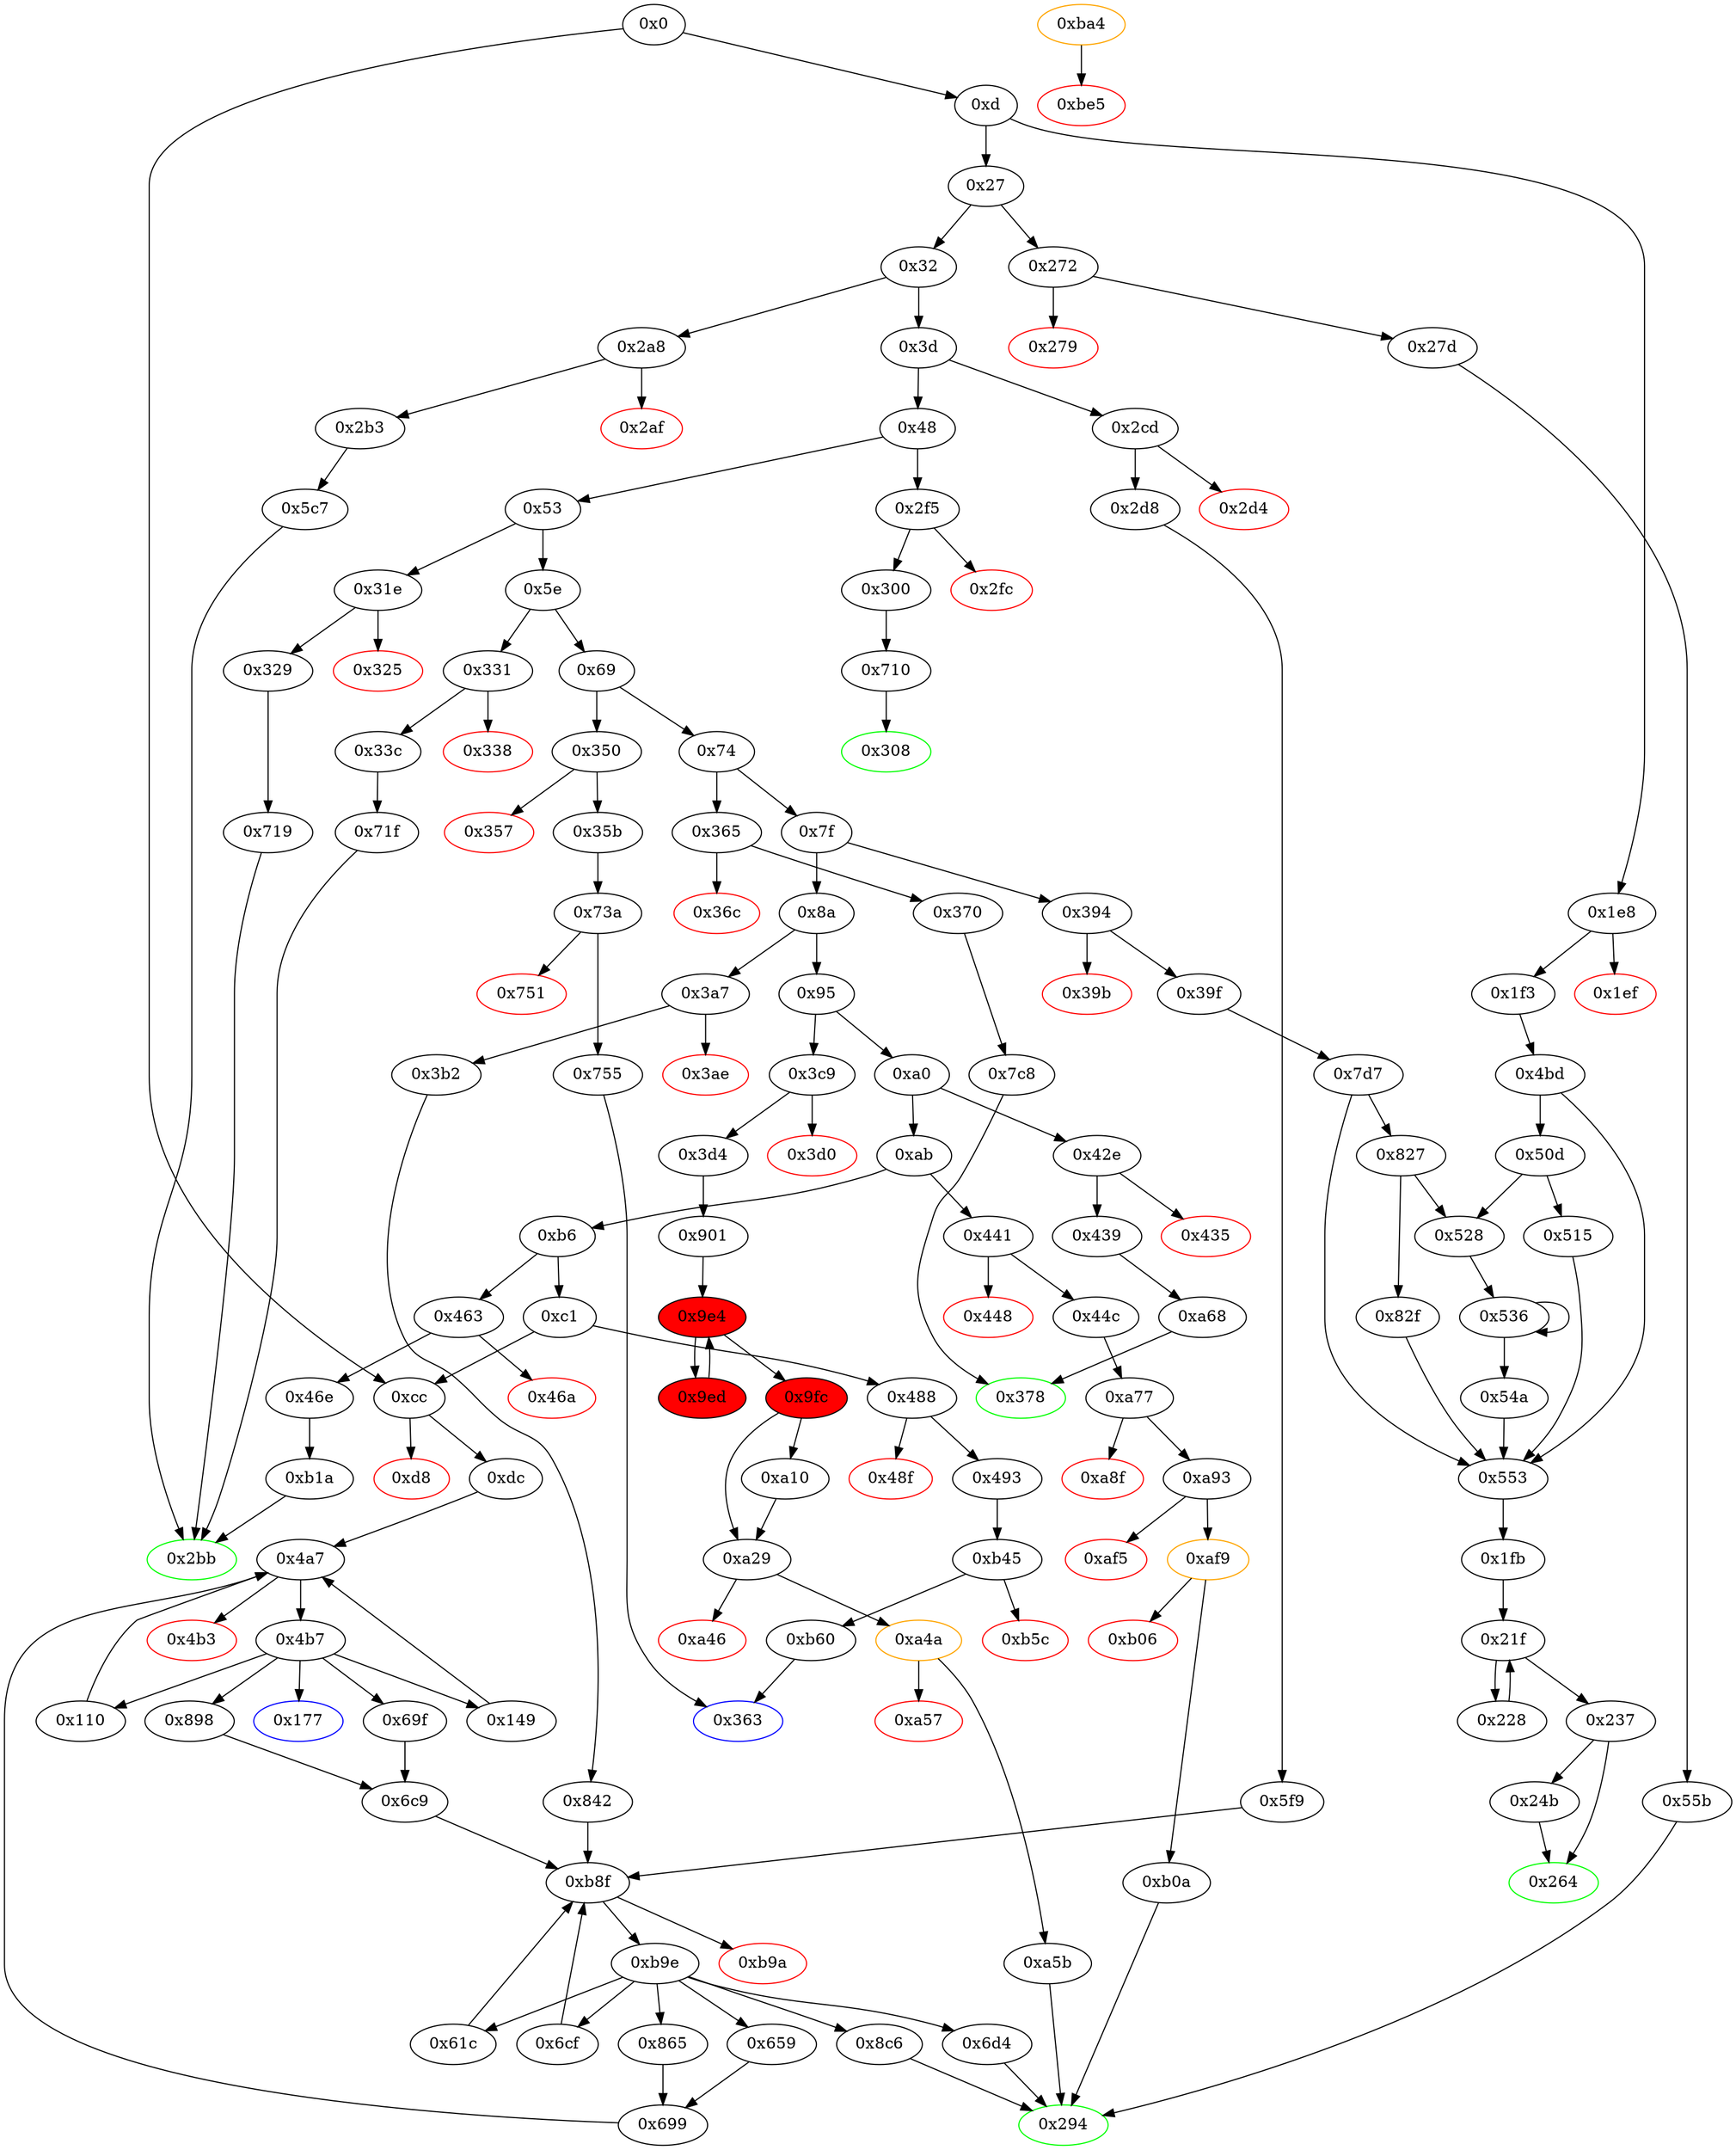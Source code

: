digraph "" {
"0x1e8" [fillcolor=white, id="0x1e8", style=filled, tooltip="Block 0x1e8\n[0x1e8:0x1ee]\n---\nPredecessors: [0xd]\nSuccessors: [0x1ef, 0x1f3]\n---\n0x1e8 JUMPDEST\n0x1e9 CALLVALUE\n0x1ea ISZERO\n0x1eb PUSH2 0x1f3\n0x1ee JUMPI\n---\n0x1e8: JUMPDEST \n0x1e9: V168 = CALLVALUE\n0x1ea: V169 = ISZERO V168\n0x1eb: V170 = 0x1f3\n0x1ee: JUMPI 0x1f3 V169\n---\nEntry stack: [V13]\nStack pops: 0\nStack additions: []\nExit stack: [V13]\n\nDef sites:\nV13: {0xd.0x1b}\n"];
"0x300" [fillcolor=white, id="0x300", style=filled, tooltip="Block 0x300\n[0x300:0x307]\n---\nPredecessors: [0x2f5]\nSuccessors: [0x710]\n---\n0x300 JUMPDEST\n0x301 PUSH2 0x308\n0x304 PUSH2 0x710\n0x307 JUMP\n---\n0x300: JUMPDEST \n0x301: V275 = 0x308\n0x304: V276 = 0x710\n0x307: JUMP 0x710\n---\nEntry stack: [V13]\nStack pops: 0\nStack additions: [0x308]\nExit stack: [V13, 0x308]\n\nDef sites:\nV13: {0xd.0x1b}\n"];
"0x901" [fillcolor=white, id="0x901", style=filled, tooltip="Block 0x901\n[0x901:0x9e3]\n---\nPredecessors: [0x3d4]\nSuccessors: [0x9e4]\n---\n0x901 JUMPDEST\n0x902 PUSH1 0x1\n0x904 PUSH1 0xa0\n0x906 PUSH1 0x2\n0x908 EXP\n0x909 SUB\n0x90a CALLER\n0x90b DUP2\n0x90c AND\n0x90d PUSH1 0x0\n0x90f DUP2\n0x910 DUP2\n0x911 MSTORE\n0x912 PUSH1 0x9\n0x914 PUSH1 0x20\n0x916 SWAP1\n0x917 DUP2\n0x918 MSTORE\n0x919 PUSH1 0x40\n0x91b DUP1\n0x91c DUP4\n0x91d SHA3\n0x91e SWAP5\n0x91f DUP9\n0x920 AND\n0x921 DUP1\n0x922 DUP5\n0x923 MSTORE\n0x924 SWAP5\n0x925 SWAP1\n0x926 SWAP2\n0x927 MSTORE\n0x928 DUP1\n0x929 DUP3\n0x92a SHA3\n0x92b DUP7\n0x92c SWAP1\n0x92d SSTORE\n0x92e SWAP1\n0x92f SWAP3\n0x930 SWAP2\n0x931 SWAP1\n0x932 PUSH32 0x8c5be1e5ebec7d5bd14f71427d1e84f3dd0314c0f7b2291e5b200ac8c7c3b925\n0x953 SWAP1\n0x954 DUP7\n0x955 SWAP1\n0x956 MLOAD\n0x957 SWAP1\n0x958 DUP2\n0x959 MSTORE\n0x95a PUSH1 0x20\n0x95c ADD\n0x95d PUSH1 0x40\n0x95f MLOAD\n0x960 DUP1\n0x961 SWAP2\n0x962 SUB\n0x963 SWAP1\n0x964 LOG3\n0x965 DUP4\n0x966 PUSH1 0x1\n0x968 PUSH1 0xa0\n0x96a PUSH1 0x2\n0x96c EXP\n0x96d SUB\n0x96e AND\n0x96f PUSH4 0x8f4ffcb1\n0x974 CALLER\n0x975 DUP6\n0x976 ADDRESS\n0x977 DUP7\n0x978 PUSH1 0x40\n0x97a MLOAD\n0x97b DUP6\n0x97c PUSH4 0xffffffff\n0x981 AND\n0x982 PUSH1 0xe0\n0x984 PUSH1 0x2\n0x986 EXP\n0x987 MUL\n0x988 DUP2\n0x989 MSTORE\n0x98a PUSH1 0x4\n0x98c ADD\n0x98d DUP1\n0x98e DUP6\n0x98f PUSH1 0x1\n0x991 PUSH1 0xa0\n0x993 PUSH1 0x2\n0x995 EXP\n0x996 SUB\n0x997 AND\n0x998 PUSH1 0x1\n0x99a PUSH1 0xa0\n0x99c PUSH1 0x2\n0x99e EXP\n0x99f SUB\n0x9a0 AND\n0x9a1 DUP2\n0x9a2 MSTORE\n0x9a3 PUSH1 0x20\n0x9a5 ADD\n0x9a6 DUP5\n0x9a7 DUP2\n0x9a8 MSTORE\n0x9a9 PUSH1 0x20\n0x9ab ADD\n0x9ac DUP4\n0x9ad PUSH1 0x1\n0x9af PUSH1 0xa0\n0x9b1 PUSH1 0x2\n0x9b3 EXP\n0x9b4 SUB\n0x9b5 AND\n0x9b6 PUSH1 0x1\n0x9b8 PUSH1 0xa0\n0x9ba PUSH1 0x2\n0x9bc EXP\n0x9bd SUB\n0x9be AND\n0x9bf DUP2\n0x9c0 MSTORE\n0x9c1 PUSH1 0x20\n0x9c3 ADD\n0x9c4 DUP1\n0x9c5 PUSH1 0x20\n0x9c7 ADD\n0x9c8 DUP3\n0x9c9 DUP2\n0x9ca SUB\n0x9cb DUP3\n0x9cc MSTORE\n0x9cd DUP4\n0x9ce DUP2\n0x9cf DUP2\n0x9d0 MLOAD\n0x9d1 DUP2\n0x9d2 MSTORE\n0x9d3 PUSH1 0x20\n0x9d5 ADD\n0x9d6 SWAP2\n0x9d7 POP\n0x9d8 DUP1\n0x9d9 MLOAD\n0x9da SWAP1\n0x9db PUSH1 0x20\n0x9dd ADD\n0x9de SWAP1\n0x9df DUP1\n0x9e0 DUP4\n0x9e1 DUP4\n0x9e2 PUSH1 0x0\n---\n0x901: JUMPDEST \n0x902: V829 = 0x1\n0x904: V830 = 0xa0\n0x906: V831 = 0x2\n0x908: V832 = EXP 0x2 0xa0\n0x909: V833 = SUB 0x10000000000000000000000000000000000000000 0x1\n0x90a: V834 = CALLER\n0x90c: V835 = AND 0xffffffffffffffffffffffffffffffffffffffff V834\n0x90d: V836 = 0x0\n0x911: M[0x0] = V835\n0x912: V837 = 0x9\n0x914: V838 = 0x20\n0x918: M[0x20] = 0x9\n0x919: V839 = 0x40\n0x91d: V840 = SHA3 0x0 0x40\n0x920: V841 = AND V365 0xffffffffffffffffffffffffffffffffffffffff\n0x923: M[0x0] = V841\n0x927: M[0x20] = V840\n0x92a: V842 = SHA3 0x0 0x40\n0x92d: S[V842] = V367\n0x932: V843 = 0x8c5be1e5ebec7d5bd14f71427d1e84f3dd0314c0f7b2291e5b200ac8c7c3b925\n0x956: V844 = M[0x40]\n0x959: M[V844] = V367\n0x95a: V845 = 0x20\n0x95c: V846 = ADD 0x20 V844\n0x95d: V847 = 0x40\n0x95f: V848 = M[0x40]\n0x962: V849 = SUB V846 V848\n0x964: LOG V848 V849 0x8c5be1e5ebec7d5bd14f71427d1e84f3dd0314c0f7b2291e5b200ac8c7c3b925 V835 V841\n0x966: V850 = 0x1\n0x968: V851 = 0xa0\n0x96a: V852 = 0x2\n0x96c: V853 = EXP 0x2 0xa0\n0x96d: V854 = SUB 0x10000000000000000000000000000000000000000 0x1\n0x96e: V855 = AND 0xffffffffffffffffffffffffffffffffffffffff V365\n0x96f: V856 = 0x8f4ffcb1\n0x974: V857 = CALLER\n0x976: V858 = ADDRESS\n0x978: V859 = 0x40\n0x97a: V860 = M[0x40]\n0x97c: V861 = 0xffffffff\n0x981: V862 = AND 0xffffffff 0x8f4ffcb1\n0x982: V863 = 0xe0\n0x984: V864 = 0x2\n0x986: V865 = EXP 0x2 0xe0\n0x987: V866 = MUL 0x100000000000000000000000000000000000000000000000000000000 0x8f4ffcb1\n0x989: M[V860] = 0x8f4ffcb100000000000000000000000000000000000000000000000000000000\n0x98a: V867 = 0x4\n0x98c: V868 = ADD 0x4 V860\n0x98f: V869 = 0x1\n0x991: V870 = 0xa0\n0x993: V871 = 0x2\n0x995: V872 = EXP 0x2 0xa0\n0x996: V873 = SUB 0x10000000000000000000000000000000000000000 0x1\n0x997: V874 = AND 0xffffffffffffffffffffffffffffffffffffffff V857\n0x998: V875 = 0x1\n0x99a: V876 = 0xa0\n0x99c: V877 = 0x2\n0x99e: V878 = EXP 0x2 0xa0\n0x99f: V879 = SUB 0x10000000000000000000000000000000000000000 0x1\n0x9a0: V880 = AND 0xffffffffffffffffffffffffffffffffffffffff V874\n0x9a2: M[V868] = V880\n0x9a3: V881 = 0x20\n0x9a5: V882 = ADD 0x20 V868\n0x9a8: M[V882] = V367\n0x9a9: V883 = 0x20\n0x9ab: V884 = ADD 0x20 V882\n0x9ad: V885 = 0x1\n0x9af: V886 = 0xa0\n0x9b1: V887 = 0x2\n0x9b3: V888 = EXP 0x2 0xa0\n0x9b4: V889 = SUB 0x10000000000000000000000000000000000000000 0x1\n0x9b5: V890 = AND 0xffffffffffffffffffffffffffffffffffffffff V858\n0x9b6: V891 = 0x1\n0x9b8: V892 = 0xa0\n0x9ba: V893 = 0x2\n0x9bc: V894 = EXP 0x2 0xa0\n0x9bd: V895 = SUB 0x10000000000000000000000000000000000000000 0x1\n0x9be: V896 = AND 0xffffffffffffffffffffffffffffffffffffffff V890\n0x9c0: M[V884] = V896\n0x9c1: V897 = 0x20\n0x9c3: V898 = ADD 0x20 V884\n0x9c5: V899 = 0x20\n0x9c7: V900 = ADD 0x20 V898\n0x9ca: V901 = SUB V900 V868\n0x9cc: M[V898] = V901\n0x9d0: V902 = M[V381]\n0x9d2: M[V900] = V902\n0x9d3: V903 = 0x20\n0x9d5: V904 = ADD 0x20 V900\n0x9d9: V905 = M[V381]\n0x9db: V906 = 0x20\n0x9dd: V907 = ADD 0x20 V381\n0x9e2: V908 = 0x0\n---\nEntry stack: [V13, 0x294, V365, V367, V381]\nStack pops: 3\nStack additions: [S2, S1, S0, 0x0, V855, 0x8f4ffcb1, V857, S1, V858, S0, V868, V898, V904, V907, V905, V905, V904, V907, 0x0]\nExit stack: [V13, 0x294, V365, V367, V381, 0x0, V855, 0x8f4ffcb1, V857, V367, V858, V381, V868, V898, V904, V907, V905, V905, V904, V907, 0x0]\n\nDef sites:\nV13: {0xd.0x1b}\n0x294: {0x3d4.0x3d5}\nV365: {0x3d4.0x3e4}\nV367: {0x3d4.0x3e9}\nV381: {0x3d4.0x408}\n"];
"0x21f" [fillcolor=white, id="0x21f", style=filled, tooltip="Block 0x21f\n[0x21f:0x227]\n---\nPredecessors: [0x1fb, 0x228]\nSuccessors: [0x228, 0x237]\n---\n0x21f JUMPDEST\n0x220 DUP4\n0x221 DUP2\n0x222 LT\n0x223 ISZERO\n0x224 PUSH2 0x237\n0x227 JUMPI\n---\n0x21f: JUMPDEST \n0x222: V185 = LT S0 V181\n0x223: V186 = ISZERO V185\n0x224: V187 = 0x237\n0x227: JUMPI 0x237 V186\n---\nEntry stack: [V13, 0x1fb, S9, V175, V175, V180, V183, V181, V181, V180, V183, S0]\nStack pops: 4\nStack additions: [S3, S2, S1, S0]\nExit stack: [V13, 0x1fb, S9, V175, V175, V180, V183, V181, V181, V180, V183, S0]\n\nDef sites:\nV13: {0xd.0x1b}\n0x1fb: {0x1f3.0x1f4, 0x39f.0x3a0}\nS9: {0x4bd.0x4e2, 0x7d7.0x7fc}\nV175: {0x1fb.0x1fe}\nV175: {0x1fb.0x1fe}\nV180: {0x1fb.0x210}\nV183: {0x1fb.0x218}\nV181: {0x1fb.0x214}\nV181: {0x1fb.0x214}\nV180: {0x1fb.0x210}\nV183: {0x1fb.0x218}\nS0: {0x228.0x232, 0x1fb.0x21d}\n"];
"0xaf9" [color=orange, fillcolor=white, id="0xaf9", style=filled, tooltip="Block 0xaf9\n[0xaf9:0xb05]\n---\nPredecessors: [0xa93]\nSuccessors: [0xb06, 0xb0a]\n---\n0xaf9 JUMPDEST\n0xafa PUSH2 0x2c6\n0xafd GAS\n0xafe SUB\n0xaff CALL\n0xb00 ISZERO\n0xb01 ISZERO\n0xb02 PUSH2 0xb0a\n0xb05 JUMPI\n---\n0xaf9: JUMPDEST \n0xafa: V1019 = 0x2c6\n0xafd: V1020 = GAS\n0xafe: V1021 = SUB V1020 0x2c6\n0xaff: V1022 = CALL V1021 V982 0x0 V1011 V1012 V1011 0x20\n0xb00: V1023 = ISZERO V1022\n0xb01: V1024 = ISZERO V1023\n0xb02: V1025 = 0xb0a\n0xb05: JUMPI 0xb0a V1024\n---\nEntry stack: [V13, 0x294, V405, V407, 0x0, V982, 0xa9059cbb, V1008, 0x20, V1011, V1012, V1011, 0x0, V982]\nStack pops: 6\nStack additions: []\nExit stack: [V13, 0x294, V405, V407, 0x0, V982, 0xa9059cbb, V1008]\n\nDef sites:\nV13: {0xd.0x1b}\n0x294: {0x44c.0x44d}\nV405: {0x44c.0x45b}\nV407: {0x44c.0x45e}\n0x0: {0xa77.0xa78}\nV982: {0xa93.0xaa2}\n0xa9059cbb: {0xa93.0xaa4}\nV1008: {0xa93.0xae0}\n0x20: {0xa93.0xae1}\nV1011: {0xa93.0xae5}\nV1012: {0xa93.0xae8}\nV1011: {0xa93.0xae5}\n0x0: {0xa93.0xaea}\nV982: {0xa93.0xaa2}\n"];
"0x3ae" [color=red, fillcolor=white, id="0x3ae", style=filled, tooltip="Block 0x3ae\n[0x3ae:0x3b1]\n---\nPredecessors: [0x3a7]\nSuccessors: []\n---\n0x3ae PUSH1 0x0\n0x3b0 DUP1\n0x3b1 REVERT\n---\n0x3ae: V340 = 0x0\n0x3b1: REVERT 0x0 0x0\n---\nEntry stack: [V13]\nStack pops: 0\nStack additions: []\nExit stack: [V13]\n\nDef sites:\nV13: {0xd.0x1b}\n"];
"0x5e" [fillcolor=white, id="0x5e", style=filled, tooltip="Block 0x5e\n[0x5e:0x68]\n---\nPredecessors: [0x53]\nSuccessors: [0x69, 0x331]\n---\n0x5e DUP1\n0x5f PUSH4 0x70a08231\n0x64 EQ\n0x65 PUSH2 0x331\n0x68 JUMPI\n---\n0x5f: V32 = 0x70a08231\n0x64: V33 = EQ 0x70a08231 V13\n0x65: V34 = 0x331\n0x68: JUMPI 0x331 V33\n---\nEntry stack: [V13]\nStack pops: 1\nStack additions: [S0]\nExit stack: [V13]\n\nDef sites:\nV13: {0xd.0x1b}\n"];
"0x33c" [fillcolor=white, id="0x33c", style=filled, tooltip="Block 0x33c\n[0x33c:0x34f]\n---\nPredecessors: [0x331]\nSuccessors: [0x71f]\n---\n0x33c JUMPDEST\n0x33d PUSH2 0x2bb\n0x340 PUSH1 0x1\n0x342 PUSH1 0xa0\n0x344 PUSH1 0x2\n0x346 EXP\n0x347 SUB\n0x348 PUSH1 0x4\n0x34a CALLDATALOAD\n0x34b AND\n0x34c PUSH2 0x71f\n0x34f JUMP\n---\n0x33c: JUMPDEST \n0x33d: V296 = 0x2bb\n0x340: V297 = 0x1\n0x342: V298 = 0xa0\n0x344: V299 = 0x2\n0x346: V300 = EXP 0x2 0xa0\n0x347: V301 = SUB 0x10000000000000000000000000000000000000000 0x1\n0x348: V302 = 0x4\n0x34a: V303 = CALLDATALOAD 0x4\n0x34b: V304 = AND V303 0xffffffffffffffffffffffffffffffffffffffff\n0x34c: V305 = 0x71f\n0x34f: JUMP 0x71f\n---\nEntry stack: [V13]\nStack pops: 0\nStack additions: [0x2bb, V304]\nExit stack: [V13, 0x2bb, V304]\n\nDef sites:\nV13: {0xd.0x1b}\n"];
"0xa93" [fillcolor=white, id="0xa93", style=filled, tooltip="Block 0xa93\n[0xa93:0xaf4]\n---\nPredecessors: [0xa77]\nSuccessors: [0xaf5, 0xaf9]\n---\n0xa93 JUMPDEST\n0xa94 PUSH1 0x0\n0xa96 DUP1\n0xa97 SLOAD\n0xa98 PUSH1 0x1\n0xa9a PUSH1 0xa0\n0xa9c PUSH1 0x2\n0xa9e EXP\n0xa9f SUB\n0xaa0 DUP1\n0xaa1 DUP7\n0xaa2 AND\n0xaa3 SWAP3\n0xaa4 PUSH4 0xa9059cbb\n0xaa9 SWAP3\n0xaaa SWAP1\n0xaab SWAP2\n0xaac AND\n0xaad SWAP1\n0xaae DUP6\n0xaaf SWAP1\n0xab0 PUSH1 0x40\n0xab2 MLOAD\n0xab3 PUSH1 0x20\n0xab5 ADD\n0xab6 MSTORE\n0xab7 PUSH1 0x40\n0xab9 MLOAD\n0xaba PUSH1 0xe0\n0xabc PUSH1 0x2\n0xabe EXP\n0xabf PUSH4 0xffffffff\n0xac4 DUP6\n0xac5 AND\n0xac6 MUL\n0xac7 DUP2\n0xac8 MSTORE\n0xac9 PUSH1 0x1\n0xacb PUSH1 0xa0\n0xacd PUSH1 0x2\n0xacf EXP\n0xad0 SUB\n0xad1 SWAP1\n0xad2 SWAP3\n0xad3 AND\n0xad4 PUSH1 0x4\n0xad6 DUP4\n0xad7 ADD\n0xad8 MSTORE\n0xad9 PUSH1 0x24\n0xadb DUP3\n0xadc ADD\n0xadd MSTORE\n0xade PUSH1 0x44\n0xae0 ADD\n0xae1 PUSH1 0x20\n0xae3 PUSH1 0x40\n0xae5 MLOAD\n0xae6 DUP1\n0xae7 DUP4\n0xae8 SUB\n0xae9 DUP2\n0xaea PUSH1 0x0\n0xaec DUP8\n0xaed DUP1\n0xaee EXTCODESIZE\n0xaef ISZERO\n0xaf0 ISZERO\n0xaf1 PUSH2 0xaf9\n0xaf4 JUMPI\n---\n0xa93: JUMPDEST \n0xa94: V975 = 0x0\n0xa97: V976 = S[0x0]\n0xa98: V977 = 0x1\n0xa9a: V978 = 0xa0\n0xa9c: V979 = 0x2\n0xa9e: V980 = EXP 0x2 0xa0\n0xa9f: V981 = SUB 0x10000000000000000000000000000000000000000 0x1\n0xaa2: V982 = AND V405 0xffffffffffffffffffffffffffffffffffffffff\n0xaa4: V983 = 0xa9059cbb\n0xaac: V984 = AND 0xffffffffffffffffffffffffffffffffffffffff V976\n0xab0: V985 = 0x40\n0xab2: V986 = M[0x40]\n0xab3: V987 = 0x20\n0xab5: V988 = ADD 0x20 V986\n0xab6: M[V988] = 0x0\n0xab7: V989 = 0x40\n0xab9: V990 = M[0x40]\n0xaba: V991 = 0xe0\n0xabc: V992 = 0x2\n0xabe: V993 = EXP 0x2 0xe0\n0xabf: V994 = 0xffffffff\n0xac5: V995 = AND 0xa9059cbb 0xffffffff\n0xac6: V996 = MUL 0xa9059cbb 0x100000000000000000000000000000000000000000000000000000000\n0xac8: M[V990] = 0xa9059cbb00000000000000000000000000000000000000000000000000000000\n0xac9: V997 = 0x1\n0xacb: V998 = 0xa0\n0xacd: V999 = 0x2\n0xacf: V1000 = EXP 0x2 0xa0\n0xad0: V1001 = SUB 0x10000000000000000000000000000000000000000 0x1\n0xad3: V1002 = AND V984 0xffffffffffffffffffffffffffffffffffffffff\n0xad4: V1003 = 0x4\n0xad7: V1004 = ADD V990 0x4\n0xad8: M[V1004] = V1002\n0xad9: V1005 = 0x24\n0xadc: V1006 = ADD V990 0x24\n0xadd: M[V1006] = V407\n0xade: V1007 = 0x44\n0xae0: V1008 = ADD 0x44 V990\n0xae1: V1009 = 0x20\n0xae3: V1010 = 0x40\n0xae5: V1011 = M[0x40]\n0xae8: V1012 = SUB V1008 V1011\n0xaea: V1013 = 0x0\n0xaee: V1014 = EXTCODESIZE V982\n0xaef: V1015 = ISZERO V1014\n0xaf0: V1016 = ISZERO V1015\n0xaf1: V1017 = 0xaf9\n0xaf4: JUMPI 0xaf9 V1016\n---\nEntry stack: [V13, 0x294, V405, V407, 0x0]\nStack pops: 3\nStack additions: [S2, S1, S0, V982, 0xa9059cbb, V1008, 0x20, V1011, V1012, V1011, 0x0, V982]\nExit stack: [V13, 0x294, V405, V407, 0x0, V982, 0xa9059cbb, V1008, 0x20, V1011, V1012, V1011, 0x0, V982]\n\nDef sites:\nV13: {0xd.0x1b}\n0x294: {0x44c.0x44d}\nV405: {0x44c.0x45b}\nV407: {0x44c.0x45e}\n0x0: {0xa77.0xa78}\n"];
"0xb0a" [fillcolor=white, id="0xb0a", style=filled, tooltip="Block 0xb0a\n[0xb0a:0xb19]\n---\nPredecessors: [0xaf9]\nSuccessors: [0x294]\n---\n0xb0a JUMPDEST\n0xb0b POP\n0xb0c POP\n0xb0d POP\n0xb0e PUSH1 0x40\n0xb10 MLOAD\n0xb11 DUP1\n0xb12 MLOAD\n0xb13 SWAP5\n0xb14 SWAP4\n0xb15 POP\n0xb16 POP\n0xb17 POP\n0xb18 POP\n0xb19 JUMP\n---\n0xb0a: JUMPDEST \n0xb0e: V1027 = 0x40\n0xb10: V1028 = M[0x40]\n0xb12: V1029 = M[V1028]\n0xb19: JUMP 0x294\n---\nEntry stack: [V13, 0x294, V405, V407, 0x0, V982, 0xa9059cbb, V1008]\nStack pops: 7\nStack additions: [V1029]\nExit stack: [V13, V1029]\n\nDef sites:\nV13: {0xd.0x1b}\n0x294: {0x44c.0x44d}\nV405: {0x44c.0x45b}\nV407: {0x44c.0x45e}\n0x0: {0xa77.0xa78}\nV982: {0xa93.0xaa2}\n0xa9059cbb: {0xa93.0xaa4}\nV1008: {0xa93.0xae0}\n"];
"0x228" [fillcolor=white, id="0x228", style=filled, tooltip="Block 0x228\n[0x228:0x236]\n---\nPredecessors: [0x21f]\nSuccessors: [0x21f]\n---\n0x228 DUP1\n0x229 DUP3\n0x22a ADD\n0x22b MLOAD\n0x22c DUP4\n0x22d DUP3\n0x22e ADD\n0x22f MSTORE\n0x230 PUSH1 0x20\n0x232 ADD\n0x233 PUSH2 0x21f\n0x236 JUMP\n---\n0x22a: V188 = ADD V183 S0\n0x22b: V189 = M[V188]\n0x22e: V190 = ADD S0 V180\n0x22f: M[V190] = V189\n0x230: V191 = 0x20\n0x232: V192 = ADD 0x20 S0\n0x233: V193 = 0x21f\n0x236: JUMP 0x21f\n---\nEntry stack: [V13, 0x1fb, S9, V175, V175, V180, V183, V181, V181, V180, V183, S0]\nStack pops: 3\nStack additions: [S2, S1, V192]\nExit stack: [V13, 0x1fb, S9, V175, V175, V180, V183, V181, V181, V180, V183, V192]\n\nDef sites:\nV13: {0xd.0x1b}\n0x1fb: {0x1f3.0x1f4, 0x39f.0x3a0}\nS9: {0x4bd.0x4e2, 0x7d7.0x7fc}\nV175: {0x1fb.0x1fe}\nV175: {0x1fb.0x1fe}\nV180: {0x1fb.0x210}\nV183: {0x1fb.0x218}\nV181: {0x1fb.0x214}\nV181: {0x1fb.0x214}\nV180: {0x1fb.0x210}\nV183: {0x1fb.0x218}\nS0: {0x228.0x232, 0x1fb.0x21d}\n"];
"0x3d" [fillcolor=white, id="0x3d", style=filled, tooltip="Block 0x3d\n[0x3d:0x47]\n---\nPredecessors: [0x32]\nSuccessors: [0x48, 0x2cd]\n---\n0x3d DUP1\n0x3e PUSH4 0x23b872dd\n0x43 EQ\n0x44 PUSH2 0x2cd\n0x47 JUMPI\n---\n0x3e: V23 = 0x23b872dd\n0x43: V24 = EQ 0x23b872dd V13\n0x44: V25 = 0x2cd\n0x47: JUMPI 0x2cd V24\n---\nEntry stack: [V13]\nStack pops: 1\nStack additions: [S0]\nExit stack: [V13]\n\nDef sites:\nV13: {0xd.0x1b}\n"];
"0x46e" [fillcolor=white, id="0x46e", style=filled, tooltip="Block 0x46e\n[0x46e:0x487]\n---\nPredecessors: [0x463]\nSuccessors: [0xb1a]\n---\n0x46e JUMPDEST\n0x46f PUSH2 0x2bb\n0x472 PUSH1 0x1\n0x474 PUSH1 0xa0\n0x476 PUSH1 0x2\n0x478 EXP\n0x479 SUB\n0x47a PUSH1 0x4\n0x47c CALLDATALOAD\n0x47d DUP2\n0x47e AND\n0x47f SWAP1\n0x480 PUSH1 0x24\n0x482 CALLDATALOAD\n0x483 AND\n0x484 PUSH2 0xb1a\n0x487 JUMP\n---\n0x46e: JUMPDEST \n0x46f: V413 = 0x2bb\n0x472: V414 = 0x1\n0x474: V415 = 0xa0\n0x476: V416 = 0x2\n0x478: V417 = EXP 0x2 0xa0\n0x479: V418 = SUB 0x10000000000000000000000000000000000000000 0x1\n0x47a: V419 = 0x4\n0x47c: V420 = CALLDATALOAD 0x4\n0x47e: V421 = AND 0xffffffffffffffffffffffffffffffffffffffff V420\n0x480: V422 = 0x24\n0x482: V423 = CALLDATALOAD 0x24\n0x483: V424 = AND V423 0xffffffffffffffffffffffffffffffffffffffff\n0x484: V425 = 0xb1a\n0x487: JUMP 0xb1a\n---\nEntry stack: [V13]\nStack pops: 0\nStack additions: [0x2bb, V421, V424]\nExit stack: [V13, 0x2bb, V421, V424]\n\nDef sites:\nV13: {0xd.0x1b}\n"];
"0x2fc" [color=red, fillcolor=white, id="0x2fc", style=filled, tooltip="Block 0x2fc\n[0x2fc:0x2ff]\n---\nPredecessors: [0x2f5]\nSuccessors: []\n---\n0x2fc PUSH1 0x0\n0x2fe DUP1\n0x2ff REVERT\n---\n0x2fc: V274 = 0x0\n0x2ff: REVERT 0x0 0x0\n---\nEntry stack: [V13]\nStack pops: 0\nStack additions: []\nExit stack: [V13]\n\nDef sites:\nV13: {0xd.0x1b}\n"];
"0x3c9" [fillcolor=white, id="0x3c9", style=filled, tooltip="Block 0x3c9\n[0x3c9:0x3cf]\n---\nPredecessors: [0x95]\nSuccessors: [0x3d0, 0x3d4]\n---\n0x3c9 JUMPDEST\n0x3ca CALLVALUE\n0x3cb ISZERO\n0x3cc PUSH2 0x3d4\n0x3cf JUMPI\n---\n0x3c9: JUMPDEST \n0x3ca: V353 = CALLVALUE\n0x3cb: V354 = ISZERO V353\n0x3cc: V355 = 0x3d4\n0x3cf: JUMPI 0x3d4 V354\n---\nEntry stack: [V13]\nStack pops: 0\nStack additions: []\nExit stack: [V13]\n\nDef sites:\nV13: {0xd.0x1b}\n"];
"0x9ed" [fillcolor=red, id="0x9ed", style=filled, tooltip="Block 0x9ed\n[0x9ed:0x9fb]\n---\nPredecessors: [0x9e4]\nSuccessors: [0x9e4]\n---\n0x9ed DUP1\n0x9ee DUP3\n0x9ef ADD\n0x9f0 MLOAD\n0x9f1 DUP4\n0x9f2 DUP3\n0x9f3 ADD\n0x9f4 MSTORE\n0x9f5 PUSH1 0x20\n0x9f7 ADD\n0x9f8 PUSH2 0x9e4\n0x9fb JUMP\n---\n0x9ef: V912 = ADD V907 S0\n0x9f0: V913 = M[V912]\n0x9f3: V914 = ADD S0 V904\n0x9f4: M[V914] = V913\n0x9f5: V915 = 0x20\n0x9f7: V916 = ADD 0x20 S0\n0x9f8: V917 = 0x9e4\n0x9fb: JUMP 0x9e4\n---\nEntry stack: [V13, 0x294, V365, V367, V381, 0x0, V855, 0x8f4ffcb1, V857, V367, V858, V381, V868, V898, V904, V907, V905, V905, V904, V907, S0]\nStack pops: 3\nStack additions: [S2, S1, V916]\nExit stack: [V13, 0x294, V365, V367, V381, 0x0, V855, 0x8f4ffcb1, V857, V367, V858, V381, V868, V898, V904, V907, V905, V905, V904, V907, V916]\n\nDef sites:\nV13: {0xd.0x1b}\n0x294: {0x3d4.0x3d5}\nV365: {0x3d4.0x3e4}\nV367: {0x3d4.0x3e9}\nV381: {0x3d4.0x408}\n0x0: {0x901.0x90d}\nV855: {0x901.0x96e}\n0x8f4ffcb1: {0x901.0x96f}\nV857: {0x901.0x974}\nV367: {0x3d4.0x3e9}\nV858: {0x901.0x976}\nV381: {0x3d4.0x408}\nV868: {0x901.0x98c}\nV898: {0x901.0x9c3}\nV904: {0x901.0x9d5}\nV907: {0x901.0x9dd}\nV905: {0x901.0x9d9}\nV905: {0x901.0x9d9}\nV904: {0x901.0x9d5}\nV907: {0x901.0x9dd}\nS0: {0x901.0x9e2, 0x9ed.0x9f7}\n"];
"0x4bd" [fillcolor=white, id="0x4bd", style=filled, tooltip="Block 0x4bd\n[0x4bd:0x50c]\n---\nPredecessors: [0x1f3]\nSuccessors: [0x50d, 0x553]\n---\n0x4bd JUMPDEST\n0x4be PUSH1 0x3\n0x4c0 DUP1\n0x4c1 SLOAD\n0x4c2 PUSH1 0x1\n0x4c4 DUP2\n0x4c5 PUSH1 0x1\n0x4c7 AND\n0x4c8 ISZERO\n0x4c9 PUSH2 0x100\n0x4cc MUL\n0x4cd SUB\n0x4ce AND\n0x4cf PUSH1 0x2\n0x4d1 SWAP1\n0x4d2 DIV\n0x4d3 DUP1\n0x4d4 PUSH1 0x1f\n0x4d6 ADD\n0x4d7 PUSH1 0x20\n0x4d9 DUP1\n0x4da SWAP2\n0x4db DIV\n0x4dc MUL\n0x4dd PUSH1 0x20\n0x4df ADD\n0x4e0 PUSH1 0x40\n0x4e2 MLOAD\n0x4e3 SWAP1\n0x4e4 DUP2\n0x4e5 ADD\n0x4e6 PUSH1 0x40\n0x4e8 MSTORE\n0x4e9 DUP1\n0x4ea SWAP3\n0x4eb SWAP2\n0x4ec SWAP1\n0x4ed DUP2\n0x4ee DUP2\n0x4ef MSTORE\n0x4f0 PUSH1 0x20\n0x4f2 ADD\n0x4f3 DUP3\n0x4f4 DUP1\n0x4f5 SLOAD\n0x4f6 PUSH1 0x1\n0x4f8 DUP2\n0x4f9 PUSH1 0x1\n0x4fb AND\n0x4fc ISZERO\n0x4fd PUSH2 0x100\n0x500 MUL\n0x501 SUB\n0x502 AND\n0x503 PUSH1 0x2\n0x505 SWAP1\n0x506 DIV\n0x507 DUP1\n0x508 ISZERO\n0x509 PUSH2 0x553\n0x50c JUMPI\n---\n0x4bd: JUMPDEST \n0x4be: V445 = 0x3\n0x4c1: V446 = S[0x3]\n0x4c2: V447 = 0x1\n0x4c5: V448 = 0x1\n0x4c7: V449 = AND 0x1 V446\n0x4c8: V450 = ISZERO V449\n0x4c9: V451 = 0x100\n0x4cc: V452 = MUL 0x100 V450\n0x4cd: V453 = SUB V452 0x1\n0x4ce: V454 = AND V453 V446\n0x4cf: V455 = 0x2\n0x4d2: V456 = DIV V454 0x2\n0x4d4: V457 = 0x1f\n0x4d6: V458 = ADD 0x1f V456\n0x4d7: V459 = 0x20\n0x4db: V460 = DIV V458 0x20\n0x4dc: V461 = MUL V460 0x20\n0x4dd: V462 = 0x20\n0x4df: V463 = ADD 0x20 V461\n0x4e0: V464 = 0x40\n0x4e2: V465 = M[0x40]\n0x4e5: V466 = ADD V465 V463\n0x4e6: V467 = 0x40\n0x4e8: M[0x40] = V466\n0x4ef: M[V465] = V456\n0x4f0: V468 = 0x20\n0x4f2: V469 = ADD 0x20 V465\n0x4f5: V470 = S[0x3]\n0x4f6: V471 = 0x1\n0x4f9: V472 = 0x1\n0x4fb: V473 = AND 0x1 V470\n0x4fc: V474 = ISZERO V473\n0x4fd: V475 = 0x100\n0x500: V476 = MUL 0x100 V474\n0x501: V477 = SUB V476 0x1\n0x502: V478 = AND V477 V470\n0x503: V479 = 0x2\n0x506: V480 = DIV V478 0x2\n0x508: V481 = ISZERO V480\n0x509: V482 = 0x553\n0x50c: JUMPI 0x553 V481\n---\nEntry stack: [V13, 0x1fb]\nStack pops: 0\nStack additions: [V465, 0x3, V456, V469, 0x3, V480]\nExit stack: [V13, 0x1fb, V465, 0x3, V456, V469, 0x3, V480]\n\nDef sites:\nV13: {0xd.0x1b}\n0x1fb: {0x1f3.0x1f4}\n"];
"0x82f" [fillcolor=white, id="0x82f", style=filled, tooltip="Block 0x82f\n[0x82f:0x841]\n---\nPredecessors: [0x827]\nSuccessors: [0x553]\n---\n0x82f PUSH2 0x100\n0x832 DUP1\n0x833 DUP4\n0x834 SLOAD\n0x835 DIV\n0x836 MUL\n0x837 DUP4\n0x838 MSTORE\n0x839 SWAP2\n0x83a PUSH1 0x20\n0x83c ADD\n0x83d SWAP2\n0x83e PUSH2 0x553\n0x841 JUMP\n---\n0x82f: V748 = 0x100\n0x834: V749 = S[0x2]\n0x835: V750 = DIV V749 0x100\n0x836: V751 = MUL V750 0x100\n0x838: M[V731] = V751\n0x83a: V752 = 0x20\n0x83c: V753 = ADD 0x20 V731\n0x83e: V754 = 0x553\n0x841: JUMP 0x553\n---\nEntry stack: [V13, 0x1fb, V727, 0x2, V718, V731, 0x2, V742]\nStack pops: 3\nStack additions: [V753, S1, S0]\nExit stack: [V13, 0x1fb, V727, 0x2, V718, V753, 0x2, V742]\n\nDef sites:\nV13: {0xd.0x1b}\n0x1fb: {0x39f.0x3a0}\nV727: {0x7d7.0x7fc}\n0x2: {0x7d7.0x7d8}\nV718: {0x7d7.0x7ec}\nV731: {0x7d7.0x80c}\n0x2: {0x7d7.0x7d8}\nV742: {0x7d7.0x820}\n"];
"0xaf5" [color=red, fillcolor=white, id="0xaf5", style=filled, tooltip="Block 0xaf5\n[0xaf5:0xaf8]\n---\nPredecessors: [0xa93]\nSuccessors: []\n---\n0xaf5 PUSH1 0x0\n0xaf7 DUP1\n0xaf8 REVERT\n---\n0xaf5: V1018 = 0x0\n0xaf8: REVERT 0x0 0x0\n---\nEntry stack: [V13, 0x294, V405, V407, 0x0, V982, 0xa9059cbb, V1008, 0x20, V1011, V1012, V1011, 0x0, V982]\nStack pops: 0\nStack additions: []\nExit stack: [V13, 0x294, V405, V407, 0x0, V982, 0xa9059cbb, V1008, 0x20, V1011, V1012, V1011, 0x0, V982]\n\nDef sites:\nV13: {0xd.0x1b}\n0x294: {0x44c.0x44d}\nV405: {0x44c.0x45b}\nV407: {0x44c.0x45e}\n0x0: {0xa77.0xa78}\nV982: {0xa93.0xaa2}\n0xa9059cbb: {0xa93.0xaa4}\nV1008: {0xa93.0xae0}\n0x20: {0xa93.0xae1}\nV1011: {0xa93.0xae5}\nV1012: {0xa93.0xae8}\nV1011: {0xa93.0xae5}\n0x0: {0xa93.0xaea}\nV982: {0xa93.0xaa2}\n"];
"0x365" [fillcolor=white, id="0x365", style=filled, tooltip="Block 0x365\n[0x365:0x36b]\n---\nPredecessors: [0x74]\nSuccessors: [0x36c, 0x370]\n---\n0x365 JUMPDEST\n0x366 CALLVALUE\n0x367 ISZERO\n0x368 PUSH2 0x370\n0x36b JUMPI\n---\n0x365: JUMPDEST \n0x366: V312 = CALLVALUE\n0x367: V313 = ISZERO V312\n0x368: V314 = 0x370\n0x36b: JUMPI 0x370 V313\n---\nEntry stack: [V13]\nStack pops: 0\nStack additions: []\nExit stack: [V13]\n\nDef sites:\nV13: {0xd.0x1b}\n"];
"0x751" [color=red, fillcolor=white, id="0x751", style=filled, tooltip="Block 0x751\n[0x751:0x754]\n---\nPredecessors: [0x73a]\nSuccessors: []\n---\n0x751 PUSH1 0x0\n0x753 DUP1\n0x754 REVERT\n---\n0x751: V666 = 0x0\n0x754: REVERT 0x0 0x0\n---\nEntry stack: [V13, 0x363]\nStack pops: 0\nStack additions: []\nExit stack: [V13, 0x363]\n\nDef sites:\nV13: {0xd.0x1b}\n0x363: {0x35b.0x35c}\n"];
"0x357" [color=red, fillcolor=white, id="0x357", style=filled, tooltip="Block 0x357\n[0x357:0x35a]\n---\nPredecessors: [0x350]\nSuccessors: []\n---\n0x357 PUSH1 0x0\n0x359 DUP1\n0x35a REVERT\n---\n0x357: V309 = 0x0\n0x35a: REVERT 0x0 0x0\n---\nEntry stack: [V13]\nStack pops: 0\nStack additions: []\nExit stack: [V13]\n\nDef sites:\nV13: {0xd.0x1b}\n"];
"0x2d8" [fillcolor=white, id="0x2d8", style=filled, tooltip="Block 0x2d8\n[0x2d8:0x2f4]\n---\nPredecessors: [0x2cd]\nSuccessors: [0x5f9]\n---\n0x2d8 JUMPDEST\n0x2d9 PUSH2 0x294\n0x2dc PUSH1 0x1\n0x2de PUSH1 0xa0\n0x2e0 PUSH1 0x2\n0x2e2 EXP\n0x2e3 SUB\n0x2e4 PUSH1 0x4\n0x2e6 CALLDATALOAD\n0x2e7 DUP2\n0x2e8 AND\n0x2e9 SWAP1\n0x2ea PUSH1 0x24\n0x2ec CALLDATALOAD\n0x2ed AND\n0x2ee PUSH1 0x44\n0x2f0 CALLDATALOAD\n0x2f1 PUSH2 0x5f9\n0x2f4 JUMP\n---\n0x2d8: JUMPDEST \n0x2d9: V256 = 0x294\n0x2dc: V257 = 0x1\n0x2de: V258 = 0xa0\n0x2e0: V259 = 0x2\n0x2e2: V260 = EXP 0x2 0xa0\n0x2e3: V261 = SUB 0x10000000000000000000000000000000000000000 0x1\n0x2e4: V262 = 0x4\n0x2e6: V263 = CALLDATALOAD 0x4\n0x2e8: V264 = AND 0xffffffffffffffffffffffffffffffffffffffff V263\n0x2ea: V265 = 0x24\n0x2ec: V266 = CALLDATALOAD 0x24\n0x2ed: V267 = AND V266 0xffffffffffffffffffffffffffffffffffffffff\n0x2ee: V268 = 0x44\n0x2f0: V269 = CALLDATALOAD 0x44\n0x2f1: V270 = 0x5f9\n0x2f4: JUMP 0x5f9\n---\nEntry stack: [V13]\nStack pops: 0\nStack additions: [0x294, V264, V267, V269]\nExit stack: [V13, 0x294, V264, V267, V269]\n\nDef sites:\nV13: {0xd.0x1b}\n"];
"0x9fc" [fillcolor=red, id="0x9fc", style=filled, tooltip="Block 0x9fc\n[0x9fc:0xa0f]\n---\nPredecessors: [0x9e4]\nSuccessors: [0xa10, 0xa29]\n---\n0x9fc JUMPDEST\n0x9fd POP\n0x9fe POP\n0x9ff POP\n0xa00 POP\n0xa01 SWAP1\n0xa02 POP\n0xa03 SWAP1\n0xa04 DUP2\n0xa05 ADD\n0xa06 SWAP1\n0xa07 PUSH1 0x1f\n0xa09 AND\n0xa0a DUP1\n0xa0b ISZERO\n0xa0c PUSH2 0xa29\n0xa0f JUMPI\n---\n0x9fc: JUMPDEST \n0xa05: V918 = ADD V905 V904\n0xa07: V919 = 0x1f\n0xa09: V920 = AND 0x1f V905\n0xa0b: V921 = ISZERO V920\n0xa0c: V922 = 0xa29\n0xa0f: JUMPI 0xa29 V921\n---\nEntry stack: [V13, 0x294, V365, V367, V381, 0x0, V855, 0x8f4ffcb1, V857, V367, V858, V381, V868, V898, V904, V907, V905, V905, V904, V907, S0]\nStack pops: 7\nStack additions: [V918, V920]\nExit stack: [V13, 0x294, V365, V367, V381, 0x0, V855, 0x8f4ffcb1, V857, V367, V858, V381, V868, V898, V918, V920]\n\nDef sites:\nV13: {0xd.0x1b}\n0x294: {0x3d4.0x3d5}\nV365: {0x3d4.0x3e4}\nV367: {0x3d4.0x3e9}\nV381: {0x3d4.0x408}\n0x0: {0x901.0x90d}\nV855: {0x901.0x96e}\n0x8f4ffcb1: {0x901.0x96f}\nV857: {0x901.0x974}\nV367: {0x3d4.0x3e9}\nV858: {0x901.0x976}\nV381: {0x3d4.0x408}\nV868: {0x901.0x98c}\nV898: {0x901.0x9c3}\nV904: {0x901.0x9d5}\nV907: {0x901.0x9dd}\nV905: {0x901.0x9d9}\nV905: {0x901.0x9d9}\nV904: {0x901.0x9d5}\nV907: {0x901.0x9dd}\nS0: {0x901.0x9e2, 0x9ed.0x9f7}\n"];
"0x488" [fillcolor=white, id="0x488", style=filled, tooltip="Block 0x488\n[0x488:0x48e]\n---\nPredecessors: [0xc1]\nSuccessors: [0x48f, 0x493]\n---\n0x488 JUMPDEST\n0x489 CALLVALUE\n0x48a ISZERO\n0x48b PUSH2 0x493\n0x48e JUMPI\n---\n0x488: JUMPDEST \n0x489: V426 = CALLVALUE\n0x48a: V427 = ISZERO V426\n0x48b: V428 = 0x493\n0x48e: JUMPI 0x493 V427\n---\nEntry stack: [V13]\nStack pops: 0\nStack additions: []\nExit stack: [V13]\n\nDef sites:\nV13: {0xd.0x1b}\n"];
"0xd8" [color=red, fillcolor=white, id="0xd8", style=filled, tooltip="Block 0xd8\n[0xd8:0xdb]\n---\nPredecessors: [0xcc]\nSuccessors: []\n---\n0xd8 PUSH1 0x0\n0xda DUP1\n0xdb REVERT\n---\n0xd8: V68 = 0x0\n0xdb: REVERT 0x0 0x0\n---\nEntry stack: [V13]\nStack pops: 0\nStack additions: []\nExit stack: [V13]\n\nDef sites:\nV13: {0xd.0x1b}\n"];
"0x95" [fillcolor=white, id="0x95", style=filled, tooltip="Block 0x95\n[0x95:0x9f]\n---\nPredecessors: [0x8a]\nSuccessors: [0xa0, 0x3c9]\n---\n0x95 DUP1\n0x96 PUSH4 0xcae9ca51\n0x9b EQ\n0x9c PUSH2 0x3c9\n0x9f JUMPI\n---\n0x96: V47 = 0xcae9ca51\n0x9b: V48 = EQ 0xcae9ca51 V13\n0x9c: V49 = 0x3c9\n0x9f: JUMPI 0x3c9 V48\n---\nEntry stack: [V13]\nStack pops: 1\nStack additions: [S0]\nExit stack: [V13]\n\nDef sites:\nV13: {0xd.0x1b}\n"];
"0x48" [fillcolor=white, id="0x48", style=filled, tooltip="Block 0x48\n[0x48:0x52]\n---\nPredecessors: [0x3d]\nSuccessors: [0x53, 0x2f5]\n---\n0x48 DUP1\n0x49 PUSH4 0x313ce567\n0x4e EQ\n0x4f PUSH2 0x2f5\n0x52 JUMPI\n---\n0x49: V26 = 0x313ce567\n0x4e: V27 = EQ 0x313ce567 V13\n0x4f: V28 = 0x2f5\n0x52: JUMPI 0x2f5 V27\n---\nEntry stack: [V13]\nStack pops: 1\nStack additions: [S0]\nExit stack: [V13]\n\nDef sites:\nV13: {0xd.0x1b}\n"];
"0xb6" [fillcolor=white, id="0xb6", style=filled, tooltip="Block 0xb6\n[0xb6:0xc0]\n---\nPredecessors: [0xab]\nSuccessors: [0xc1, 0x463]\n---\n0xb6 DUP1\n0xb7 PUSH4 0xdd62ed3e\n0xbc EQ\n0xbd PUSH2 0x463\n0xc0 JUMPI\n---\n0xb7: V56 = 0xdd62ed3e\n0xbc: V57 = EQ 0xdd62ed3e V13\n0xbd: V58 = 0x463\n0xc0: JUMPI 0x463 V57\n---\nEntry stack: [V13]\nStack pops: 1\nStack additions: [S0]\nExit stack: [V13]\n\nDef sites:\nV13: {0xd.0x1b}\n"];
"0xb9e" [fillcolor=white, id="0xb9e", style=filled, tooltip="Block 0xb9e\n[0xb9e:0xba3]\n---\nPredecessors: [0xb8f]\nSuccessors: [0x61c, 0x659, 0x6cf, 0x6d4, 0x865, 0x8c6]\n---\n0xb9e JUMPDEST\n0xb9f POP\n0xba0 SWAP1\n0xba1 SUB\n0xba2 SWAP1\n0xba3 JUMP\n---\n0xb9e: JUMPDEST \n0xba1: V1074 = SUB S2 S1\n0xba3: JUMP {0x61c, 0x659, 0x6cf, 0x6d4, 0x865, 0x8c6}\n---\nEntry stack: [V13, S10, S9, S8, S7, S6, S5, S4, {0x61c, 0x659, 0x6cf, 0x6d4, 0x865, 0x8c6}, S2, S1, 0x0]\nStack pops: 4\nStack additions: [V1074]\nExit stack: [V13, S10, S9, S8, S7, S6, S5, S4, V1074]\n\nDef sites:\nV13: {0xd.0x1b}\nS10: {0x2d8.0x2d9, 0xd.0x1b}\nS9: {0x2d8.0x2e8, 0x3b2.0x3b3, 0xd.0x1b}\nS8: {0x2d8.0x2d9, 0x3b2.0x3c1, 0xd.0x1b, 0x2d8.0x2ed}\nS7: {0x2d8.0x2e8, 0x3b2.0x3b3, 0x3b2.0x3c4, 0x2d8.0x2f0}\nS6: {0x5f9.0x604, 0x2d8.0x2ed, 0x3b2.0x3c1, 0x842.0x84d}\nS5: {0x69f.0x6bc, 0x898.0x8b5, 0x3b2.0x3c4, 0x2d8.0x2f0}\nS4: {0x5f9.0x604, 0x898.0x8b4, 0x842.0x84d, 0x69f.0x6bb}\n{0x61c, 0x659, 0x6cf, 0x6d4, 0x865, 0x8c6}: {0x5f9.0x613, 0x898.0x8b5, 0x898.0x8b9, 0x61c.0x650, 0x69f.0x6bc, 0x69f.0x6c0, 0x842.0x85c}\nS2: {0x5f9.0x612, 0x898.0x8b4, 0x2d8.0x2f0, 0x3b2.0x3c4, 0x61c.0x64f, 0x69f.0x6bb, 0x842.0x85b}\nS1: {0x898.0x8b5, 0x2d8.0x2f0, 0x6c9_0x898.0x6ca, 0x69f.0x6bc, 0x6c9_0x69f.0x6ca, 0x3b2.0x3c4, 0xb9e_0x6c9_0x69f.0xba1, 0xb9e_0x6c9_0x898.0xba1}\n0x0: {0xb8f.0xb90}\n"];
"0x27d" [fillcolor=white, id="0x27d", style=filled, tooltip="Block 0x27d\n[0x27d:0x293]\n---\nPredecessors: [0x272]\nSuccessors: [0x55b]\n---\n0x27d JUMPDEST\n0x27e PUSH2 0x294\n0x281 PUSH1 0x1\n0x283 PUSH1 0xa0\n0x285 PUSH1 0x2\n0x287 EXP\n0x288 SUB\n0x289 PUSH1 0x4\n0x28b CALLDATALOAD\n0x28c AND\n0x28d PUSH1 0x24\n0x28f CALLDATALOAD\n0x290 PUSH2 0x55b\n0x293 JUMP\n---\n0x27d: JUMPDEST \n0x27e: V218 = 0x294\n0x281: V219 = 0x1\n0x283: V220 = 0xa0\n0x285: V221 = 0x2\n0x287: V222 = EXP 0x2 0xa0\n0x288: V223 = SUB 0x10000000000000000000000000000000000000000 0x1\n0x289: V224 = 0x4\n0x28b: V225 = CALLDATALOAD 0x4\n0x28c: V226 = AND V225 0xffffffffffffffffffffffffffffffffffffffff\n0x28d: V227 = 0x24\n0x28f: V228 = CALLDATALOAD 0x24\n0x290: V229 = 0x55b\n0x293: JUMP 0x55b\n---\nEntry stack: [V13]\nStack pops: 0\nStack additions: [0x294, V226, V228]\nExit stack: [V13, 0x294, V226, V228]\n\nDef sites:\nV13: {0xd.0x1b}\n"];
"0xa68" [fillcolor=white, id="0xa68", style=filled, tooltip="Block 0xa68\n[0xa68:0xa76]\n---\nPredecessors: [0x439]\nSuccessors: [0x378]\n---\n0xa68 JUMPDEST\n0xa69 PUSH1 0x1\n0xa6b SLOAD\n0xa6c PUSH1 0x1\n0xa6e PUSH1 0xa0\n0xa70 PUSH1 0x2\n0xa72 EXP\n0xa73 SUB\n0xa74 AND\n0xa75 DUP2\n0xa76 JUMP\n---\n0xa68: JUMPDEST \n0xa69: V954 = 0x1\n0xa6b: V955 = S[0x1]\n0xa6c: V956 = 0x1\n0xa6e: V957 = 0xa0\n0xa70: V958 = 0x2\n0xa72: V959 = EXP 0x2 0xa0\n0xa73: V960 = SUB 0x10000000000000000000000000000000000000000 0x1\n0xa74: V961 = AND 0xffffffffffffffffffffffffffffffffffffffff V955\n0xa76: JUMP 0x378\n---\nEntry stack: [V13, 0x378]\nStack pops: 1\nStack additions: [S0, V961]\nExit stack: [V13, 0x378, V961]\n\nDef sites:\nV13: {0xd.0x1b}\n0x378: {0x439.0x43a}\n"];
"0x31e" [fillcolor=white, id="0x31e", style=filled, tooltip="Block 0x31e\n[0x31e:0x324]\n---\nPredecessors: [0x53]\nSuccessors: [0x325, 0x329]\n---\n0x31e JUMPDEST\n0x31f CALLVALUE\n0x320 ISZERO\n0x321 PUSH2 0x329\n0x324 JUMPI\n---\n0x31e: JUMPDEST \n0x31f: V286 = CALLVALUE\n0x320: V287 = ISZERO V286\n0x321: V288 = 0x329\n0x324: JUMPI 0x329 V287\n---\nEntry stack: [V13]\nStack pops: 0\nStack additions: []\nExit stack: [V13]\n\nDef sites:\nV13: {0xd.0x1b}\n"];
"0x42e" [fillcolor=white, id="0x42e", style=filled, tooltip="Block 0x42e\n[0x42e:0x434]\n---\nPredecessors: [0xa0]\nSuccessors: [0x435, 0x439]\n---\n0x42e JUMPDEST\n0x42f CALLVALUE\n0x430 ISZERO\n0x431 PUSH2 0x439\n0x434 JUMPI\n---\n0x42e: JUMPDEST \n0x42f: V387 = CALLVALUE\n0x430: V388 = ISZERO V387\n0x431: V389 = 0x439\n0x434: JUMPI 0x439 V388\n---\nEntry stack: [V13]\nStack pops: 0\nStack additions: []\nExit stack: [V13]\n\nDef sites:\nV13: {0xd.0x1b}\n"];
"0x35b" [fillcolor=white, id="0x35b", style=filled, tooltip="Block 0x35b\n[0x35b:0x362]\n---\nPredecessors: [0x350]\nSuccessors: [0x73a]\n---\n0x35b JUMPDEST\n0x35c PUSH2 0x363\n0x35f PUSH2 0x73a\n0x362 JUMP\n---\n0x35b: JUMPDEST \n0x35c: V310 = 0x363\n0x35f: V311 = 0x73a\n0x362: JUMP 0x73a\n---\nEntry stack: [V13]\nStack pops: 0\nStack additions: [0x363]\nExit stack: [V13, 0x363]\n\nDef sites:\nV13: {0xd.0x1b}\n"];
"0xd" [fillcolor=white, id="0xd", style=filled, tooltip="Block 0xd\n[0xd:0x26]\n---\nPredecessors: [0x0]\nSuccessors: [0x27, 0x1e8]\n---\n0xd PUSH4 0xffffffff\n0x12 PUSH1 0xe0\n0x14 PUSH1 0x2\n0x16 EXP\n0x17 PUSH1 0x0\n0x19 CALLDATALOAD\n0x1a DIV\n0x1b AND\n0x1c PUSH4 0x6fdde03\n0x21 DUP2\n0x22 EQ\n0x23 PUSH2 0x1e8\n0x26 JUMPI\n---\n0xd: V6 = 0xffffffff\n0x12: V7 = 0xe0\n0x14: V8 = 0x2\n0x16: V9 = EXP 0x2 0xe0\n0x17: V10 = 0x0\n0x19: V11 = CALLDATALOAD 0x0\n0x1a: V12 = DIV V11 0x100000000000000000000000000000000000000000000000000000000\n0x1b: V13 = AND V12 0xffffffff\n0x1c: V14 = 0x6fdde03\n0x22: V15 = EQ V13 0x6fdde03\n0x23: V16 = 0x1e8\n0x26: JUMPI 0x1e8 V15\n---\nEntry stack: []\nStack pops: 0\nStack additions: [V13]\nExit stack: [V13]\n\nDef sites:\n"];
"0x46a" [color=red, fillcolor=white, id="0x46a", style=filled, tooltip="Block 0x46a\n[0x46a:0x46d]\n---\nPredecessors: [0x463]\nSuccessors: []\n---\n0x46a PUSH1 0x0\n0x46c DUP1\n0x46d REVERT\n---\n0x46a: V412 = 0x0\n0x46d: REVERT 0x0 0x0\n---\nEntry stack: [V13]\nStack pops: 0\nStack additions: []\nExit stack: [V13]\n\nDef sites:\nV13: {0xd.0x1b}\n"];
"0x44c" [fillcolor=white, id="0x44c", style=filled, tooltip="Block 0x44c\n[0x44c:0x462]\n---\nPredecessors: [0x441]\nSuccessors: [0xa77]\n---\n0x44c JUMPDEST\n0x44d PUSH2 0x294\n0x450 PUSH1 0x1\n0x452 PUSH1 0xa0\n0x454 PUSH1 0x2\n0x456 EXP\n0x457 SUB\n0x458 PUSH1 0x4\n0x45a CALLDATALOAD\n0x45b AND\n0x45c PUSH1 0x24\n0x45e CALLDATALOAD\n0x45f PUSH2 0xa77\n0x462 JUMP\n---\n0x44c: JUMPDEST \n0x44d: V397 = 0x294\n0x450: V398 = 0x1\n0x452: V399 = 0xa0\n0x454: V400 = 0x2\n0x456: V401 = EXP 0x2 0xa0\n0x457: V402 = SUB 0x10000000000000000000000000000000000000000 0x1\n0x458: V403 = 0x4\n0x45a: V404 = CALLDATALOAD 0x4\n0x45b: V405 = AND V404 0xffffffffffffffffffffffffffffffffffffffff\n0x45c: V406 = 0x24\n0x45e: V407 = CALLDATALOAD 0x24\n0x45f: V408 = 0xa77\n0x462: JUMP 0xa77\n---\nEntry stack: [V13]\nStack pops: 0\nStack additions: [0x294, V405, V407]\nExit stack: [V13, 0x294, V405, V407]\n\nDef sites:\nV13: {0xd.0x1b}\n"];
"0x39f" [fillcolor=white, id="0x39f", style=filled, tooltip="Block 0x39f\n[0x39f:0x3a6]\n---\nPredecessors: [0x394]\nSuccessors: [0x7d7]\n---\n0x39f JUMPDEST\n0x3a0 PUSH2 0x1fb\n0x3a3 PUSH2 0x7d7\n0x3a6 JUMP\n---\n0x39f: JUMPDEST \n0x3a0: V335 = 0x1fb\n0x3a3: V336 = 0x7d7\n0x3a6: JUMP 0x7d7\n---\nEntry stack: [V13]\nStack pops: 0\nStack additions: [0x1fb]\nExit stack: [V13, 0x1fb]\n\nDef sites:\nV13: {0xd.0x1b}\n"];
"0xa4a" [color=orange, fillcolor=white, id="0xa4a", style=filled, tooltip="Block 0xa4a\n[0xa4a:0xa56]\n---\nPredecessors: [0xa29]\nSuccessors: [0xa57, 0xa5b]\n---\n0xa4a JUMPDEST\n0xa4b PUSH2 0x2c6\n0xa4e GAS\n0xa4f SUB\n0xa50 CALL\n0xa51 ISZERO\n0xa52 ISZERO\n0xa53 PUSH2 0xa5b\n0xa56 JUMPI\n---\n0xa4a: JUMPDEST \n0xa4b: V945 = 0x2c6\n0xa4e: V946 = GAS\n0xa4f: V947 = SUB V946 0x2c6\n0xa50: V948 = CALL V947 V855 0x0 V937 V938 V937 0x0\n0xa51: V949 = ISZERO V948\n0xa52: V950 = ISZERO V949\n0xa53: V951 = 0xa5b\n0xa56: JUMPI 0xa5b V950\n---\nEntry stack: [V13, 0x294, V365, V367, V381, 0x0, V855, 0x8f4ffcb1, S6, 0x0, V937, V938, V937, 0x0, V855]\nStack pops: 6\nStack additions: []\nExit stack: [V13, 0x294, V365, V367, V381, 0x0, V855, 0x8f4ffcb1, S6]\n\nDef sites:\nV13: {0xd.0x1b}\n0x294: {0x3d4.0x3d5}\nV365: {0x3d4.0x3e4}\nV367: {0x3d4.0x3e9}\nV381: {0x3d4.0x408}\n0x0: {0x901.0x90d}\nV855: {0x901.0x96e}\n0x8f4ffcb1: {0x901.0x96f}\nS6: {0xa10.0xa26, 0x9fc.0xa05}\n0x0: {0xa29.0xa32}\nV937: {0xa29.0xa36}\nV938: {0xa29.0xa39}\nV937: {0xa29.0xa36}\n0x0: {0xa29.0xa3b}\nV855: {0x901.0x96e}\n"];
"0x4b7" [fillcolor=white, id="0x4b7", style=filled, tooltip="Block 0x4b7\n[0x4b7:0x4bc]\n---\nPredecessors: [0x4a7]\nSuccessors: [0x110, 0x149, 0x177, 0x69f, 0x898]\n---\n0x4b7 JUMPDEST\n0x4b8 SWAP3\n0x4b9 SWAP2\n0x4ba POP\n0x4bb POP\n0x4bc JUMP\n---\n0x4b7: JUMPDEST \n0x4bc: JUMP {0x110, 0x149, 0x177, 0x69f, 0x898}\n---\nEntry stack: [V13, S8, S7, S6, S5, S4, {0x110, 0x149, 0x177, 0x69f, 0x898}, S2, S1, V440]\nStack pops: 4\nStack additions: [S0]\nExit stack: [V13, S8, S7, S6, S5, S4, V440]\n\nDef sites:\nV13: {0xd.0x1b}\nS8: {0x2d8.0x2d9, 0xd.0x1b}\nS7: {0x2d8.0x2e8, 0x3b2.0x3b3}\nS6: {0x2d8.0x2ed, 0x3b2.0x3c1}\nS5: {0x2d8.0x2f0, 0x3b2.0x3c4}\nS4: {0x5f9.0x604, 0x842.0x84d, 0xd.0x1b}\n{0x110, 0x149, 0x177, 0x69f, 0x898}: {0x149.0x166, 0x110.0x138, 0x865.0x88b, 0x659.0x690, 0xdc.0xff}\nS2: {0x149.0x165, 0x110.0x137, 0x865.0x88a, 0x659.0x68f, 0xdc.0xfe}\nS1: {0x149.0x16a, 0x110.0x13c, 0x699_0x659.0x69a, 0xdc.0x103, 0x699_0x865.0x69a}\nV440: {0x4a7.0x4aa}\n"];
"0x8a" [fillcolor=white, id="0x8a", style=filled, tooltip="Block 0x8a\n[0x8a:0x94]\n---\nPredecessors: [0x7f]\nSuccessors: [0x95, 0x3a7]\n---\n0x8a DUP1\n0x8b PUSH4 0xa9059cbb\n0x90 EQ\n0x91 PUSH2 0x3a7\n0x94 JUMPI\n---\n0x8b: V44 = 0xa9059cbb\n0x90: V45 = EQ 0xa9059cbb V13\n0x91: V46 = 0x3a7\n0x94: JUMPI 0x3a7 V45\n---\nEntry stack: [V13]\nStack pops: 1\nStack additions: [S0]\nExit stack: [V13]\n\nDef sites:\nV13: {0xd.0x1b}\n"];
"0x2bb" [color=green, fillcolor=white, id="0x2bb", style=filled, tooltip="Block 0x2bb\n[0x2bb:0x2cc]\n---\nPredecessors: [0x5c7, 0x719, 0x71f, 0xb1a]\nSuccessors: []\n---\n0x2bb JUMPDEST\n0x2bc PUSH1 0x40\n0x2be MLOAD\n0x2bf SWAP1\n0x2c0 DUP2\n0x2c1 MSTORE\n0x2c2 PUSH1 0x20\n0x2c4 ADD\n0x2c5 PUSH1 0x40\n0x2c7 MLOAD\n0x2c8 DUP1\n0x2c9 SWAP2\n0x2ca SUB\n0x2cb SWAP1\n0x2cc RETURN\n---\n0x2bb: JUMPDEST \n0x2bc: V245 = 0x40\n0x2be: V246 = M[0x40]\n0x2c1: M[V246] = S0\n0x2c2: V247 = 0x20\n0x2c4: V248 = ADD 0x20 V246\n0x2c5: V249 = 0x40\n0x2c7: V250 = M[0x40]\n0x2ca: V251 = SUB V248 V250\n0x2cc: RETURN V250 V251\n---\nEntry stack: [V13, S1, S0]\nStack pops: 1\nStack additions: []\nExit stack: [V13, S1]\n\nDef sites:\nV13: {0xd.0x1b}\nS1: {0x329.0x32a, 0xd.0x1b}\nS0: {0x719.0x71c, 0xb1a.0xb42, 0x71f.0x737, 0x5c7.0x5f6}\n"];
"0x4b3" [color=red, fillcolor=white, id="0x4b3", style=filled, tooltip="Block 0x4b3\n[0x4b3:0x4b6]\n---\nPredecessors: [0x4a7]\nSuccessors: []\n---\n0x4b3 PUSH1 0x0\n0x4b5 DUP1\n0x4b6 REVERT\n---\n0x4b3: V444 = 0x0\n0x4b6: REVERT 0x0 0x0\n---\nEntry stack: [V13, S8, S7, S6, S5, S4, {0x110, 0x149, 0x177, 0x69f, 0x898}, S2, S1, V440]\nStack pops: 0\nStack additions: []\nExit stack: [V13, S8, S7, S6, S5, S4, {0x110, 0x149, 0x177, 0x69f, 0x898}, S2, S1, V440]\n\nDef sites:\nV13: {0xd.0x1b}\nS8: {0x2d8.0x2d9, 0xd.0x1b}\nS7: {0x2d8.0x2e8, 0x3b2.0x3b3}\nS6: {0x2d8.0x2ed, 0x3b2.0x3c1}\nS5: {0x2d8.0x2f0, 0x3b2.0x3c4}\nS4: {0x5f9.0x604, 0x842.0x84d, 0xd.0x1b}\n{0x110, 0x149, 0x177, 0x69f, 0x898}: {0x149.0x166, 0x110.0x138, 0x865.0x88b, 0x659.0x690, 0xdc.0xff}\nS2: {0x149.0x165, 0x110.0x137, 0x865.0x88a, 0x659.0x68f, 0xdc.0xfe}\nS1: {0x149.0x16a, 0x110.0x13c, 0x699_0x659.0x69a, 0xdc.0x103, 0x699_0x865.0x69a}\nV440: {0x4a7.0x4aa}\n"];
"0x3a7" [fillcolor=white, id="0x3a7", style=filled, tooltip="Block 0x3a7\n[0x3a7:0x3ad]\n---\nPredecessors: [0x8a]\nSuccessors: [0x3ae, 0x3b2]\n---\n0x3a7 JUMPDEST\n0x3a8 CALLVALUE\n0x3a9 ISZERO\n0x3aa PUSH2 0x3b2\n0x3ad JUMPI\n---\n0x3a7: JUMPDEST \n0x3a8: V337 = CALLVALUE\n0x3a9: V338 = ISZERO V337\n0x3aa: V339 = 0x3b2\n0x3ad: JUMPI 0x3b2 V338\n---\nEntry stack: [V13]\nStack pops: 0\nStack additions: []\nExit stack: [V13]\n\nDef sites:\nV13: {0xd.0x1b}\n"];
"0x699" [fillcolor=white, id="0x699", style=filled, tooltip="Block 0x699\n[0x699:0x69e]\n---\nPredecessors: [0x659, 0x865]\nSuccessors: [0x4a7]\n---\n0x699 JUMPDEST\n0x69a DIV\n0x69b PUSH2 0x4a7\n0x69e JUMP\n---\n0x699: JUMPDEST \n0x69a: V593 = DIV S0 0x64\n0x69b: V594 = 0x4a7\n0x69e: JUMP 0x4a7\n---\nEntry stack: [V13, S10, S9, S8, S7, S6, S5, S4, {0x69f, 0x898}, S2, 0x64, S0]\nStack pops: 2\nStack additions: [V593]\nExit stack: [V13, S10, S9, S8, S7, S6, S5, S4, {0x69f, 0x898}, S2, V593]\n\nDef sites:\nV13: {0xd.0x1b}\nS10: {0x2d8.0x2d9, 0xd.0x1b}\nS9: {0x2d8.0x2e8, 0x3b2.0x3b3, 0xd.0x1b}\nS8: {0x2d8.0x2d9, 0x3b2.0x3c1, 0xd.0x1b, 0x2d8.0x2ed}\nS7: {0x2d8.0x2e8, 0x3b2.0x3b3, 0x3b2.0x3c4, 0x2d8.0x2f0}\nS6: {0x5f9.0x604, 0x2d8.0x2ed, 0x3b2.0x3c1, 0x842.0x84d}\nS5: {0x69f.0x6bc, 0x898.0x8b5, 0x3b2.0x3c4, 0x2d8.0x2f0}\nS4: {0x5f9.0x604, 0x898.0x8b4, 0x842.0x84d, 0x69f.0x6bb}\n{0x69f, 0x898}: {0x659.0x690, 0x865.0x88b}\nS2: {0x659.0x68f, 0x865.0x88a}\n0x64: {0x659.0x694, 0x865.0x88f}\nS0: {0x659.0x698, 0x865.0x893}\n"];
"0x898" [fillcolor=white, id="0x898", style=filled, tooltip="Block 0x898\n[0x898:0x8c5]\n---\nPredecessors: [0x4b7]\nSuccessors: [0x6c9]\n---\n0x898 JUMPDEST\n0x899 PUSH1 0x1\n0x89b PUSH1 0xa0\n0x89d PUSH1 0x2\n0x89f EXP\n0x8a0 SUB\n0x8a1 DUP5\n0x8a2 AND\n0x8a3 PUSH1 0x0\n0x8a5 SWAP1\n0x8a6 DUP2\n0x8a7 MSTORE\n0x8a8 PUSH1 0x8\n0x8aa PUSH1 0x20\n0x8ac MSTORE\n0x8ad PUSH1 0x40\n0x8af SWAP1\n0x8b0 SHA3\n0x8b1 SSTORE\n0x8b2 PUSH1 0x5\n0x8b4 SLOAD\n0x8b5 PUSH2 0x8c6\n0x8b8 SWAP1\n0x8b9 PUSH2 0x6cf\n0x8bc DUP5\n0x8bd PUSH1 0x64\n0x8bf DUP1\n0x8c0 DUP3\n0x8c1 MUL\n0x8c2 PUSH2 0x6c9\n0x8c5 JUMP\n---\n0x898: JUMPDEST \n0x899: V789 = 0x1\n0x89b: V790 = 0xa0\n0x89d: V791 = 0x2\n0x89f: V792 = EXP 0x2 0xa0\n0x8a0: V793 = SUB 0x10000000000000000000000000000000000000000 0x1\n0x8a2: V794 = AND S3 0xffffffffffffffffffffffffffffffffffffffff\n0x8a3: V795 = 0x0\n0x8a7: M[0x0] = V794\n0x8a8: V796 = 0x8\n0x8aa: V797 = 0x20\n0x8ac: M[0x20] = 0x8\n0x8ad: V798 = 0x40\n0x8b0: V799 = SHA3 0x0 0x40\n0x8b1: S[V799] = S0\n0x8b2: V800 = 0x5\n0x8b4: V801 = S[0x5]\n0x8b5: V802 = 0x8c6\n0x8b9: V803 = 0x6cf\n0x8bd: V804 = 0x64\n0x8c1: V805 = MUL S2 0x64\n0x8c2: V806 = 0x6c9\n0x8c5: JUMP 0x6c9\n---\nEntry stack: [V13, S5, S4, S3, S2, S1, S0]\nStack pops: 4\nStack additions: [S3, S2, S1, 0x8c6, V801, 0x6cf, S2, 0x64, V805]\nExit stack: [V13, S5, S4, S3, S2, S1, 0x8c6, V801, 0x6cf, S2, 0x64, V805]\n\nDef sites:\nV13: {0xd.0x1b}\nS5: {0x2d8.0x2d9, 0xd.0x1b}\nS4: {0x2d8.0x2e8, 0x3b2.0x3b3}\nS3: {0x2d8.0x2ed, 0x3b2.0x3c1}\nS2: {0x2d8.0x2f0, 0x3b2.0x3c4}\nS1: {0x5f9.0x604, 0x842.0x84d, 0xd.0x1b}\nS0: {0x4a7_0x149.0x4aa, 0x4a7_0x699_0x865.0x4aa, 0x4a7_0xdc.0x4aa, 0x4a7_0x699_0x659.0x4aa, 0x4a7_0x110.0x4aa}\n"];
"0x294" [color=green, fillcolor=white, id="0x294", style=filled, tooltip="Block 0x294\n[0x294:0x2a7]\n---\nPredecessors: [0x55b, 0x6d4, 0x8c6, 0xa5b, 0xb0a]\nSuccessors: []\n---\n0x294 JUMPDEST\n0x295 PUSH1 0x40\n0x297 MLOAD\n0x298 SWAP1\n0x299 ISZERO\n0x29a ISZERO\n0x29b DUP2\n0x29c MSTORE\n0x29d PUSH1 0x20\n0x29f ADD\n0x2a0 PUSH1 0x40\n0x2a2 MLOAD\n0x2a3 DUP1\n0x2a4 SWAP2\n0x2a5 SUB\n0x2a6 SWAP1\n0x2a7 RETURN\n---\n0x294: JUMPDEST \n0x295: V230 = 0x40\n0x297: V231 = M[0x40]\n0x299: V232 = ISZERO S0\n0x29a: V233 = ISZERO V232\n0x29c: M[V231] = V233\n0x29d: V234 = 0x20\n0x29f: V235 = ADD 0x20 V231\n0x2a0: V236 = 0x40\n0x2a2: V237 = M[0x40]\n0x2a5: V238 = SUB V235 V237\n0x2a7: RETURN V237 V238\n---\nEntry stack: [V13, S3, S2, S1, S0]\nStack pops: 1\nStack additions: []\nExit stack: [V13, S3, S2, S1]\n\nDef sites:\nV13: {0xd.0x1b}\nS3: {0x2d8.0x2d9, 0xd.0x1b}\nS2: {0x2d8.0x2e8, 0x3b2.0x3b3, 0xd.0x1b, 0x2d8.0x2d9}\nS1: {0x2d8.0x2d9, 0x2d8.0x2ed, 0x2d8.0x2e8, 0xd.0x1b, 0x3b2.0x3b3, 0x3b2.0x3c1}\nS0: {0x55b.0x5c0, 0xb0a.0xb12, 0x8c6.0x8fa, 0x6d4.0x708, 0xa5b.0xa5d}\n"];
"0x6c9" [fillcolor=white, id="0x6c9", style=filled, tooltip="Block 0x6c9\n[0x6c9:0x6ce]\n---\nPredecessors: [0x69f, 0x898]\nSuccessors: [0xb8f]\n---\n0x6c9 JUMPDEST\n0x6ca DIV\n0x6cb PUSH2 0xb8f\n0x6ce JUMP\n---\n0x6c9: JUMPDEST \n0x6ca: V612 = DIV S0 0x64\n0x6cb: V613 = 0xb8f\n0x6ce: JUMP 0xb8f\n---\nEntry stack: [V13, S10, S9, S8, S7, S6, {0x6d4, 0x8c6}, S4, 0x6cf, S2, 0x64, S0]\nStack pops: 2\nStack additions: [V612]\nExit stack: [V13, S10, S9, S8, S7, S6, {0x6d4, 0x8c6}, S4, 0x6cf, S2, V612]\n\nDef sites:\nV13: {0xd.0x1b}\nS10: {0x2d8.0x2d9, 0xd.0x1b}\nS9: {0x2d8.0x2e8, 0x3b2.0x3b3}\nS8: {0x2d8.0x2ed, 0x3b2.0x3c1}\nS7: {0x2d8.0x2f0, 0x3b2.0x3c4}\nS6: {0x5f9.0x604, 0x842.0x84d, 0xd.0x1b}\n{0x6d4, 0x8c6}: {0x898.0x8b5, 0x69f.0x6bc}\nS4: {0x898.0x8b4, 0x69f.0x6bb}\n0x6cf: {0x898.0x8b9, 0x69f.0x6c0}\nS2: {0x2d8.0x2f0, 0x3b2.0x3c4}\n0x64: {0x898.0x8bd, 0x69f.0x6c4}\nS0: {0x898.0x8c1, 0x69f.0x6c8}\n"];
"0x110" [fillcolor=white, id="0x110", style=filled, tooltip="Block 0x110\n[0x110:0x148]\n---\nPredecessors: [0x4b7]\nSuccessors: [0x4a7]\n---\n0x110 JUMPDEST\n0x111 PUSH1 0x1\n0x113 PUSH1 0xa0\n0x115 PUSH1 0x2\n0x117 EXP\n0x118 SUB\n0x119 CALLER\n0x11a DUP2\n0x11b AND\n0x11c PUSH1 0x0\n0x11e SWAP1\n0x11f DUP2\n0x120 MSTORE\n0x121 PUSH1 0x8\n0x123 PUSH1 0x20\n0x125 MSTORE\n0x126 PUSH1 0x40\n0x128 DUP1\n0x129 DUP3\n0x12a SHA3\n0x12b SWAP4\n0x12c SWAP1\n0x12d SWAP4\n0x12e SSTORE\n0x12f DUP1\n0x130 SLOAD\n0x131 SWAP1\n0x132 SWAP2\n0x133 AND\n0x134 DUP2\n0x135 MSTORE\n0x136 SHA3\n0x137 SLOAD\n0x138 PUSH2 0x149\n0x13b SWAP1\n0x13c PUSH8 0x6f05b59d3b20000\n0x145 PUSH2 0x4a7\n0x148 JUMP\n---\n0x110: JUMPDEST \n0x111: V89 = 0x1\n0x113: V90 = 0xa0\n0x115: V91 = 0x2\n0x117: V92 = EXP 0x2 0xa0\n0x118: V93 = SUB 0x10000000000000000000000000000000000000000 0x1\n0x119: V94 = CALLER\n0x11b: V95 = AND 0xffffffffffffffffffffffffffffffffffffffff V94\n0x11c: V96 = 0x0\n0x120: M[0x0] = V95\n0x121: V97 = 0x8\n0x123: V98 = 0x20\n0x125: M[0x20] = 0x8\n0x126: V99 = 0x40\n0x12a: V100 = SHA3 0x0 0x40\n0x12e: S[V100] = S0\n0x130: V101 = S[0x0]\n0x133: V102 = AND 0xffffffffffffffffffffffffffffffffffffffff V101\n0x135: M[0x0] = V102\n0x136: V103 = SHA3 0x0 0x40\n0x137: V104 = S[V103]\n0x138: V105 = 0x149\n0x13c: V106 = 0x6f05b59d3b20000\n0x145: V107 = 0x4a7\n0x148: JUMP 0x4a7\n---\nEntry stack: [V13, S5, S4, S3, S2, S1, S0]\nStack pops: 1\nStack additions: [0x149, V104, 0x6f05b59d3b20000]\nExit stack: [V13, S5, S4, S3, S2, S1, 0x149, V104, 0x6f05b59d3b20000]\n\nDef sites:\nV13: {0xd.0x1b}\nS5: {0x2d8.0x2d9, 0xd.0x1b}\nS4: {0x2d8.0x2e8, 0x3b2.0x3b3}\nS3: {0x2d8.0x2ed, 0x3b2.0x3c1}\nS2: {0x2d8.0x2f0, 0x3b2.0x3c4}\nS1: {0x5f9.0x604, 0x842.0x84d, 0xd.0x1b}\nS0: {0x4a7_0x149.0x4aa, 0x4a7_0x699_0x865.0x4aa, 0x4a7_0xdc.0x4aa, 0x4a7_0x699_0x659.0x4aa, 0x4a7_0x110.0x4aa}\n"];
"0x463" [fillcolor=white, id="0x463", style=filled, tooltip="Block 0x463\n[0x463:0x469]\n---\nPredecessors: [0xb6]\nSuccessors: [0x46a, 0x46e]\n---\n0x463 JUMPDEST\n0x464 CALLVALUE\n0x465 ISZERO\n0x466 PUSH2 0x46e\n0x469 JUMPI\n---\n0x463: JUMPDEST \n0x464: V409 = CALLVALUE\n0x465: V410 = ISZERO V409\n0x466: V411 = 0x46e\n0x469: JUMPI 0x46e V410\n---\nEntry stack: [V13]\nStack pops: 0\nStack additions: []\nExit stack: [V13]\n\nDef sites:\nV13: {0xd.0x1b}\n"];
"0xb8f" [fillcolor=white, id="0xb8f", style=filled, tooltip="Block 0xb8f\n[0xb8f:0xb99]\n---\nPredecessors: [0x5f9, 0x61c, 0x6c9, 0x6cf, 0x842]\nSuccessors: [0xb9a, 0xb9e]\n---\n0xb8f JUMPDEST\n0xb90 PUSH1 0x0\n0xb92 DUP3\n0xb93 DUP3\n0xb94 GT\n0xb95 ISZERO\n0xb96 PUSH2 0xb9e\n0xb99 JUMPI\n---\n0xb8f: JUMPDEST \n0xb90: V1069 = 0x0\n0xb94: V1070 = GT S0 S1\n0xb95: V1071 = ISZERO V1070\n0xb96: V1072 = 0xb9e\n0xb99: JUMPI 0xb9e V1071\n---\nEntry stack: [V13, S9, S8, S7, S6, S5, S4, S3, S2, S1, S0]\nStack pops: 2\nStack additions: [S1, S0, 0x0]\nExit stack: [V13, S9, S8, S7, S6, S5, S4, S3, S2, S1, S0, 0x0]\n\nDef sites:\nV13: {0xd.0x1b}\nS9: {0x2d8.0x2d9, 0xd.0x1b}\nS8: {0x2d8.0x2e8, 0x3b2.0x3b3, 0xd.0x1b}\nS7: {0x2d8.0x2d9, 0x3b2.0x3c1, 0xd.0x1b, 0x2d8.0x2ed}\nS6: {0x3b2.0x3b3, 0x2d8.0x2e8, 0x3b2.0x3c4, 0xd.0x1b, 0x2d8.0x2f0}\nS5: {0x5f9.0x604, 0x2d8.0x2ed, 0x2d8.0x2d9, 0xd.0x1b, 0x3b2.0x3c1, 0x842.0x84d}\nS4: {0x898.0x8b5, 0x2d8.0x2f0, 0x2d8.0x2e8, 0x3b2.0x3b3, 0x69f.0x6bc, 0x3b2.0x3c4}\nS3: {0x5f9.0x604, 0x898.0x8b4, 0x2d8.0x2ed, 0x69f.0x6bb, 0x3b2.0x3c1, 0x842.0x84d}\nS2: {0x5f9.0x613, 0x898.0x8b5, 0x2d8.0x2f0, 0x898.0x8b9, 0x61c.0x650, 0x69f.0x6bc, 0x69f.0x6c0, 0x3b2.0x3c4, 0x842.0x85c}\nS1: {0x5f9.0x612, 0x5f9.0x604, 0x898.0x8b4, 0x2d8.0x2f0, 0x61c.0x64f, 0x69f.0x6bb, 0x3b2.0x3c4, 0x842.0x85b, 0x842.0x84d}\nS0: {0x898.0x8b5, 0x2d8.0x2f0, 0x69f.0x6bc, 0x6c9.0x6ca, 0x3b2.0x3c4, 0xb9e.0xba1}\n"];
"0x435" [color=red, fillcolor=white, id="0x435", style=filled, tooltip="Block 0x435\n[0x435:0x438]\n---\nPredecessors: [0x42e]\nSuccessors: []\n---\n0x435 PUSH1 0x0\n0x437 DUP1\n0x438 REVERT\n---\n0x435: V390 = 0x0\n0x438: REVERT 0x0 0x0\n---\nEntry stack: [V13]\nStack pops: 0\nStack additions: []\nExit stack: [V13]\n\nDef sites:\nV13: {0xd.0x1b}\n"];
"0x4a7" [fillcolor=white, id="0x4a7", style=filled, tooltip="Block 0x4a7\n[0x4a7:0x4b2]\n---\nPredecessors: [0xdc, 0x110, 0x149, 0x699]\nSuccessors: [0x4b3, 0x4b7]\n---\n0x4a7 JUMPDEST\n0x4a8 DUP2\n0x4a9 DUP2\n0x4aa ADD\n0x4ab DUP3\n0x4ac DUP2\n0x4ad LT\n0x4ae ISZERO\n0x4af PUSH2 0x4b7\n0x4b2 JUMPI\n---\n0x4a7: JUMPDEST \n0x4aa: V440 = ADD S0 S1\n0x4ad: V441 = LT V440 S1\n0x4ae: V442 = ISZERO V441\n0x4af: V443 = 0x4b7\n0x4b2: JUMPI 0x4b7 V442\n---\nEntry stack: [V13, S9, S8, S7, S6, S5, S4, S3, {0x110, 0x149, 0x177, 0x69f, 0x898}, S1, S0]\nStack pops: 2\nStack additions: [S1, S0, V440]\nExit stack: [V13, S9, S8, S7, S6, S5, S4, S3, {0x110, 0x149, 0x177, 0x69f, 0x898}, S1, S0, V440]\n\nDef sites:\nV13: {0xd.0x1b}\nS9: {0x2d8.0x2d9, 0xd.0x1b}\nS8: {0x2d8.0x2e8, 0x3b2.0x3b3, 0xd.0x1b}\nS7: {0x2d8.0x2d9, 0x3b2.0x3c1, 0xd.0x1b, 0x2d8.0x2ed}\nS6: {0x2d8.0x2e8, 0x3b2.0x3c4, 0x3b2.0x3b3, 0x2d8.0x2f0}\nS5: {0x5f9.0x604, 0x2d8.0x2ed, 0x3b2.0x3c1, 0x842.0x84d}\nS4: {0x898.0x8b5, 0x2d8.0x2f0, 0x3b2.0x3c4, 0x69f.0x6bc}\nS3: {0x5f9.0x604, 0x898.0x8b4, 0x842.0x84d, 0xd.0x1b, 0x69f.0x6bb}\n{0x110, 0x149, 0x177, 0x69f, 0x898}: {0x149.0x166, 0x110.0x138, 0x865.0x88b, 0x659.0x690, 0xdc.0xff}\nS1: {0x149.0x165, 0x110.0x137, 0x865.0x88a, 0x659.0x68f, 0xdc.0xfe}\nS0: {0x149.0x16a, 0x110.0x13c, 0x699.0x69a, 0xdc.0x103}\n"];
"0x6d4" [fillcolor=white, id="0x6d4", style=filled, tooltip="Block 0x6d4\n[0x6d4:0x70f]\n---\nPredecessors: [0xb9e]\nSuccessors: [0x294]\n---\n0x6d4 JUMPDEST\n0x6d5 PUSH1 0x5\n0x6d7 SSTORE\n0x6d8 PUSH1 0x1\n0x6da PUSH1 0xa0\n0x6dc PUSH1 0x2\n0x6de EXP\n0x6df SUB\n0x6e0 DUP1\n0x6e1 DUP5\n0x6e2 AND\n0x6e3 SWAP1\n0x6e4 DUP6\n0x6e5 AND\n0x6e6 PUSH1 0x0\n0x6e8 DUP1\n0x6e9 MLOAD\n0x6ea PUSH1 0x20\n0x6ec PUSH2 0xba5\n0x6ef DUP4\n0x6f0 CODECOPY\n0x6f1 DUP2\n0x6f2 MLOAD\n0x6f3 SWAP2\n0x6f4 MSTORE\n0x6f5 DUP5\n0x6f6 PUSH1 0x40\n0x6f8 MLOAD\n0x6f9 SWAP1\n0x6fa DUP2\n0x6fb MSTORE\n0x6fc PUSH1 0x20\n0x6fe ADD\n0x6ff PUSH1 0x40\n0x701 MLOAD\n0x702 DUP1\n0x703 SWAP2\n0x704 SUB\n0x705 SWAP1\n0x706 LOG3\n0x707 POP\n0x708 PUSH1 0x1\n0x70a SWAP4\n0x70b SWAP3\n0x70c POP\n0x70d POP\n0x70e POP\n0x70f JUMP\n---\n0x6d4: JUMPDEST \n0x6d5: V615 = 0x5\n0x6d7: S[0x5] = V1074\n0x6d8: V616 = 0x1\n0x6da: V617 = 0xa0\n0x6dc: V618 = 0x2\n0x6de: V619 = EXP 0x2 0xa0\n0x6df: V620 = SUB 0x10000000000000000000000000000000000000000 0x1\n0x6e2: V621 = AND S3 0xffffffffffffffffffffffffffffffffffffffff\n0x6e5: V622 = AND S4 0xffffffffffffffffffffffffffffffffffffffff\n0x6e6: V623 = 0x0\n0x6e9: V624 = M[0x0]\n0x6ea: V625 = 0x20\n0x6ec: V626 = 0xba5\n0x6f0: CODECOPY 0x0 0xba5 0x20\n0x6f2: V627 = M[0x0]\n0x6f4: M[0x0] = V624\n0x6f6: V628 = 0x40\n0x6f8: V629 = M[0x40]\n0x6fb: M[V629] = S2\n0x6fc: V630 = 0x20\n0x6fe: V631 = ADD 0x20 V629\n0x6ff: V632 = 0x40\n0x701: V633 = M[0x40]\n0x704: V634 = SUB V631 V633\n0x706: LOG V633 V634 V627 V622 V621\n0x708: V635 = 0x1\n0x70f: JUMP S5\n---\nEntry stack: [V13, S7, S6, S5, S4, S3, S2, S1, V1074]\nStack pops: 6\nStack additions: [0x1]\nExit stack: [V13, S7, S6, 0x1]\n\nDef sites:\nV13: {0xd.0x1b}\nS7: {0x2d8.0x2d9, 0xd.0x1b}\nS6: {0x2d8.0x2e8, 0x3b2.0x3b3, 0xd.0x1b}\nS5: {0x2d8.0x2d9, 0x3b2.0x3c1, 0xd.0x1b, 0x2d8.0x2ed}\nS4: {0x2d8.0x2e8, 0x3b2.0x3b3, 0x3b2.0x3c4, 0x2d8.0x2f0}\nS3: {0x5f9.0x604, 0x2d8.0x2ed, 0x3b2.0x3c1, 0x842.0x84d}\nS2: {0x69f.0x6bc, 0x898.0x8b5, 0x3b2.0x3c4, 0x2d8.0x2f0}\nS1: {0x5f9.0x604, 0x898.0x8b4, 0x842.0x84d, 0x69f.0x6bb}\nV1074: {0xb9e.0xba1}\n"];
"0x71f" [fillcolor=white, id="0x71f", style=filled, tooltip="Block 0x71f\n[0x71f:0x739]\n---\nPredecessors: [0x33c]\nSuccessors: [0x2bb]\n---\n0x71f JUMPDEST\n0x720 PUSH1 0x1\n0x722 PUSH1 0xa0\n0x724 PUSH1 0x2\n0x726 EXP\n0x727 SUB\n0x728 AND\n0x729 PUSH1 0x0\n0x72b SWAP1\n0x72c DUP2\n0x72d MSTORE\n0x72e PUSH1 0x8\n0x730 PUSH1 0x20\n0x732 MSTORE\n0x733 PUSH1 0x40\n0x735 SWAP1\n0x736 SHA3\n0x737 SLOAD\n0x738 SWAP1\n0x739 JUMP\n---\n0x71f: JUMPDEST \n0x720: V642 = 0x1\n0x722: V643 = 0xa0\n0x724: V644 = 0x2\n0x726: V645 = EXP 0x2 0xa0\n0x727: V646 = SUB 0x10000000000000000000000000000000000000000 0x1\n0x728: V647 = AND 0xffffffffffffffffffffffffffffffffffffffff V304\n0x729: V648 = 0x0\n0x72d: M[0x0] = V647\n0x72e: V649 = 0x8\n0x730: V650 = 0x20\n0x732: M[0x20] = 0x8\n0x733: V651 = 0x40\n0x736: V652 = SHA3 0x0 0x40\n0x737: V653 = S[V652]\n0x739: JUMP 0x2bb\n---\nEntry stack: [V13, 0x2bb, V304]\nStack pops: 2\nStack additions: [V653]\nExit stack: [V13, V653]\n\nDef sites:\nV13: {0xd.0x1b}\n0x2bb: {0x33c.0x33d}\nV304: {0x33c.0x34b}\n"];
"0x7f" [fillcolor=white, id="0x7f", style=filled, tooltip="Block 0x7f\n[0x7f:0x89]\n---\nPredecessors: [0x74]\nSuccessors: [0x8a, 0x394]\n---\n0x7f DUP1\n0x80 PUSH4 0x95d89b41\n0x85 EQ\n0x86 PUSH2 0x394\n0x89 JUMPI\n---\n0x80: V41 = 0x95d89b41\n0x85: V42 = EQ 0x95d89b41 V13\n0x86: V43 = 0x394\n0x89: JUMPI 0x394 V42\n---\nEntry stack: [V13]\nStack pops: 1\nStack additions: [S0]\nExit stack: [V13]\n\nDef sites:\nV13: {0xd.0x1b}\n"];
"0x7c8" [fillcolor=white, id="0x7c8", style=filled, tooltip="Block 0x7c8\n[0x7c8:0x7d6]\n---\nPredecessors: [0x370]\nSuccessors: [0x378]\n---\n0x7c8 JUMPDEST\n0x7c9 PUSH1 0x0\n0x7cb SLOAD\n0x7cc PUSH1 0x1\n0x7ce PUSH1 0xa0\n0x7d0 PUSH1 0x2\n0x7d2 EXP\n0x7d3 SUB\n0x7d4 AND\n0x7d5 DUP2\n0x7d6 JUMP\n---\n0x7c8: JUMPDEST \n0x7c9: V699 = 0x0\n0x7cb: V700 = S[0x0]\n0x7cc: V701 = 0x1\n0x7ce: V702 = 0xa0\n0x7d0: V703 = 0x2\n0x7d2: V704 = EXP 0x2 0xa0\n0x7d3: V705 = SUB 0x10000000000000000000000000000000000000000 0x1\n0x7d4: V706 = AND 0xffffffffffffffffffffffffffffffffffffffff V700\n0x7d6: JUMP 0x378\n---\nEntry stack: [V13, 0x378]\nStack pops: 1\nStack additions: [S0, V706]\nExit stack: [V13, 0x378, V706]\n\nDef sites:\nV13: {0xd.0x1b}\n0x378: {0x370.0x371}\n"];
"0x370" [fillcolor=white, id="0x370", style=filled, tooltip="Block 0x370\n[0x370:0x377]\n---\nPredecessors: [0x365]\nSuccessors: [0x7c8]\n---\n0x370 JUMPDEST\n0x371 PUSH2 0x378\n0x374 PUSH2 0x7c8\n0x377 JUMP\n---\n0x370: JUMPDEST \n0x371: V316 = 0x378\n0x374: V317 = 0x7c8\n0x377: JUMP 0x7c8\n---\nEntry stack: [V13]\nStack pops: 0\nStack additions: [0x378]\nExit stack: [V13, 0x378]\n\nDef sites:\nV13: {0xd.0x1b}\n"];
"0x53" [fillcolor=white, id="0x53", style=filled, tooltip="Block 0x53\n[0x53:0x5d]\n---\nPredecessors: [0x48]\nSuccessors: [0x5e, 0x31e]\n---\n0x53 DUP1\n0x54 PUSH4 0x3eaaf86b\n0x59 EQ\n0x5a PUSH2 0x31e\n0x5d JUMPI\n---\n0x54: V29 = 0x3eaaf86b\n0x59: V30 = EQ 0x3eaaf86b V13\n0x5a: V31 = 0x31e\n0x5d: JUMPI 0x31e V30\n---\nEntry stack: [V13]\nStack pops: 1\nStack additions: [S0]\nExit stack: [V13]\n\nDef sites:\nV13: {0xd.0x1b}\n"];
"0x149" [fillcolor=white, id="0x149", style=filled, tooltip="Block 0x149\n[0x149:0x176]\n---\nPredecessors: [0x4b7]\nSuccessors: [0x4a7]\n---\n0x149 JUMPDEST\n0x14a PUSH1 0x0\n0x14c DUP1\n0x14d SLOAD\n0x14e PUSH1 0x1\n0x150 PUSH1 0xa0\n0x152 PUSH1 0x2\n0x154 EXP\n0x155 SUB\n0x156 AND\n0x157 DUP2\n0x158 MSTORE\n0x159 PUSH1 0x8\n0x15b PUSH1 0x20\n0x15d MSTORE\n0x15e PUSH1 0x40\n0x160 SWAP1\n0x161 SHA3\n0x162 SSTORE\n0x163 PUSH1 0x5\n0x165 SLOAD\n0x166 PUSH2 0x177\n0x169 SWAP1\n0x16a PUSH8 0x14d1120d7b160000\n0x173 PUSH2 0x4a7\n0x176 JUMP\n---\n0x149: JUMPDEST \n0x14a: V108 = 0x0\n0x14d: V109 = S[0x0]\n0x14e: V110 = 0x1\n0x150: V111 = 0xa0\n0x152: V112 = 0x2\n0x154: V113 = EXP 0x2 0xa0\n0x155: V114 = SUB 0x10000000000000000000000000000000000000000 0x1\n0x156: V115 = AND 0xffffffffffffffffffffffffffffffffffffffff V109\n0x158: M[0x0] = V115\n0x159: V116 = 0x8\n0x15b: V117 = 0x20\n0x15d: M[0x20] = 0x8\n0x15e: V118 = 0x40\n0x161: V119 = SHA3 0x0 0x40\n0x162: S[V119] = S0\n0x163: V120 = 0x5\n0x165: V121 = S[0x5]\n0x166: V122 = 0x177\n0x16a: V123 = 0x14d1120d7b160000\n0x173: V124 = 0x4a7\n0x176: JUMP 0x4a7\n---\nEntry stack: [V13, S5, S4, S3, S2, S1, S0]\nStack pops: 1\nStack additions: [0x177, V121, 0x14d1120d7b160000]\nExit stack: [V13, S5, S4, S3, S2, S1, 0x177, V121, 0x14d1120d7b160000]\n\nDef sites:\nV13: {0xd.0x1b}\nS5: {0x2d8.0x2d9, 0xd.0x1b}\nS4: {0x2d8.0x2e8, 0x3b2.0x3b3}\nS3: {0x2d8.0x2ed, 0x3b2.0x3c1}\nS2: {0x2d8.0x2f0, 0x3b2.0x3c4}\nS1: {0x5f9.0x604, 0x842.0x84d, 0xd.0x1b}\nS0: {0x4a7_0x149.0x4aa, 0x4a7_0x699_0x865.0x4aa, 0x4a7_0xdc.0x4aa, 0x4a7_0x699_0x659.0x4aa, 0x4a7_0x110.0x4aa}\n"];
"0x8c6" [fillcolor=white, id="0x8c6", style=filled, tooltip="Block 0x8c6\n[0x8c6:0x900]\n---\nPredecessors: [0xb9e]\nSuccessors: [0x294]\n---\n0x8c6 JUMPDEST\n0x8c7 PUSH1 0x5\n0x8c9 SSTORE\n0x8ca PUSH1 0x1\n0x8cc PUSH1 0xa0\n0x8ce PUSH1 0x2\n0x8d0 EXP\n0x8d1 SUB\n0x8d2 DUP1\n0x8d3 DUP5\n0x8d4 AND\n0x8d5 SWAP1\n0x8d6 CALLER\n0x8d7 AND\n0x8d8 PUSH1 0x0\n0x8da DUP1\n0x8db MLOAD\n0x8dc PUSH1 0x20\n0x8de PUSH2 0xba5\n0x8e1 DUP4\n0x8e2 CODECOPY\n0x8e3 DUP2\n0x8e4 MLOAD\n0x8e5 SWAP2\n0x8e6 MSTORE\n0x8e7 DUP5\n0x8e8 PUSH1 0x40\n0x8ea MLOAD\n0x8eb SWAP1\n0x8ec DUP2\n0x8ed MSTORE\n0x8ee PUSH1 0x20\n0x8f0 ADD\n0x8f1 PUSH1 0x40\n0x8f3 MLOAD\n0x8f4 DUP1\n0x8f5 SWAP2\n0x8f6 SUB\n0x8f7 SWAP1\n0x8f8 LOG3\n0x8f9 POP\n0x8fa PUSH1 0x1\n0x8fc SWAP3\n0x8fd SWAP2\n0x8fe POP\n0x8ff POP\n0x900 JUMP\n---\n0x8c6: JUMPDEST \n0x8c7: V807 = 0x5\n0x8c9: S[0x5] = V1074\n0x8ca: V808 = 0x1\n0x8cc: V809 = 0xa0\n0x8ce: V810 = 0x2\n0x8d0: V811 = EXP 0x2 0xa0\n0x8d1: V812 = SUB 0x10000000000000000000000000000000000000000 0x1\n0x8d4: V813 = AND S3 0xffffffffffffffffffffffffffffffffffffffff\n0x8d6: V814 = CALLER\n0x8d7: V815 = AND V814 0xffffffffffffffffffffffffffffffffffffffff\n0x8d8: V816 = 0x0\n0x8db: V817 = M[0x0]\n0x8dc: V818 = 0x20\n0x8de: V819 = 0xba5\n0x8e2: CODECOPY 0x0 0xba5 0x20\n0x8e4: V820 = M[0x0]\n0x8e6: M[0x0] = V817\n0x8e8: V821 = 0x40\n0x8ea: V822 = M[0x40]\n0x8ed: M[V822] = S2\n0x8ee: V823 = 0x20\n0x8f0: V824 = ADD 0x20 V822\n0x8f1: V825 = 0x40\n0x8f3: V826 = M[0x40]\n0x8f6: V827 = SUB V824 V826\n0x8f8: LOG V826 V827 V820 V815 V813\n0x8fa: V828 = 0x1\n0x900: JUMP S4\n---\nEntry stack: [V13, S7, S6, S5, S4, S3, S2, S1, V1074]\nStack pops: 5\nStack additions: [0x1]\nExit stack: [V13, S7, S6, S5, 0x1]\n\nDef sites:\nV13: {0xd.0x1b}\nS7: {0x2d8.0x2d9, 0xd.0x1b}\nS6: {0x2d8.0x2e8, 0x3b2.0x3b3, 0xd.0x1b}\nS5: {0x2d8.0x2d9, 0x3b2.0x3c1, 0xd.0x1b, 0x2d8.0x2ed}\nS4: {0x2d8.0x2e8, 0x3b2.0x3b3, 0x3b2.0x3c4, 0x2d8.0x2f0}\nS3: {0x5f9.0x604, 0x2d8.0x2ed, 0x3b2.0x3c1, 0x842.0x84d}\nS2: {0x898.0x8b5, 0x2d8.0x2f0, 0x3b2.0x3c4, 0x69f.0x6bc}\nS1: {0x5f9.0x604, 0x898.0x8b4, 0x842.0x84d, 0x69f.0x6bb}\nV1074: {0xb9e.0xba1}\n"];
"0x3b2" [fillcolor=white, id="0x3b2", style=filled, tooltip="Block 0x3b2\n[0x3b2:0x3c8]\n---\nPredecessors: [0x3a7]\nSuccessors: [0x842]\n---\n0x3b2 JUMPDEST\n0x3b3 PUSH2 0x294\n0x3b6 PUSH1 0x1\n0x3b8 PUSH1 0xa0\n0x3ba PUSH1 0x2\n0x3bc EXP\n0x3bd SUB\n0x3be PUSH1 0x4\n0x3c0 CALLDATALOAD\n0x3c1 AND\n0x3c2 PUSH1 0x24\n0x3c4 CALLDATALOAD\n0x3c5 PUSH2 0x842\n0x3c8 JUMP\n---\n0x3b2: JUMPDEST \n0x3b3: V341 = 0x294\n0x3b6: V342 = 0x1\n0x3b8: V343 = 0xa0\n0x3ba: V344 = 0x2\n0x3bc: V345 = EXP 0x2 0xa0\n0x3bd: V346 = SUB 0x10000000000000000000000000000000000000000 0x1\n0x3be: V347 = 0x4\n0x3c0: V348 = CALLDATALOAD 0x4\n0x3c1: V349 = AND V348 0xffffffffffffffffffffffffffffffffffffffff\n0x3c2: V350 = 0x24\n0x3c4: V351 = CALLDATALOAD 0x24\n0x3c5: V352 = 0x842\n0x3c8: JUMP 0x842\n---\nEntry stack: [V13]\nStack pops: 0\nStack additions: [0x294, V349, V351]\nExit stack: [V13, 0x294, V349, V351]\n\nDef sites:\nV13: {0xd.0x1b}\n"];
"0x3d0" [color=red, fillcolor=white, id="0x3d0", style=filled, tooltip="Block 0x3d0\n[0x3d0:0x3d3]\n---\nPredecessors: [0x3c9]\nSuccessors: []\n---\n0x3d0 PUSH1 0x0\n0x3d2 DUP1\n0x3d3 REVERT\n---\n0x3d0: V356 = 0x0\n0x3d3: REVERT 0x0 0x0\n---\nEntry stack: [V13]\nStack pops: 0\nStack additions: []\nExit stack: [V13]\n\nDef sites:\nV13: {0xd.0x1b}\n"];
"0x9e4" [fillcolor=red, id="0x9e4", style=filled, tooltip="Block 0x9e4\n[0x9e4:0x9ec]\n---\nPredecessors: [0x901, 0x9ed]\nSuccessors: [0x9ed, 0x9fc]\n---\n0x9e4 JUMPDEST\n0x9e5 DUP4\n0x9e6 DUP2\n0x9e7 LT\n0x9e8 ISZERO\n0x9e9 PUSH2 0x9fc\n0x9ec JUMPI\n---\n0x9e4: JUMPDEST \n0x9e7: V909 = LT S0 V905\n0x9e8: V910 = ISZERO V909\n0x9e9: V911 = 0x9fc\n0x9ec: JUMPI 0x9fc V910\n---\nEntry stack: [V13, 0x294, V365, V367, V381, 0x0, V855, 0x8f4ffcb1, V857, V367, V858, V381, V868, V898, V904, V907, V905, V905, V904, V907, S0]\nStack pops: 4\nStack additions: [S3, S2, S1, S0]\nExit stack: [V13, 0x294, V365, V367, V381, 0x0, V855, 0x8f4ffcb1, V857, V367, V858, V381, V868, V898, V904, V907, V905, V905, V904, V907, S0]\n\nDef sites:\nV13: {0xd.0x1b}\n0x294: {0x3d4.0x3d5}\nV365: {0x3d4.0x3e4}\nV367: {0x3d4.0x3e9}\nV381: {0x3d4.0x408}\n0x0: {0x901.0x90d}\nV855: {0x901.0x96e}\n0x8f4ffcb1: {0x901.0x96f}\nV857: {0x901.0x974}\nV367: {0x3d4.0x3e9}\nV858: {0x901.0x976}\nV381: {0x3d4.0x408}\nV868: {0x901.0x98c}\nV898: {0x901.0x9c3}\nV904: {0x901.0x9d5}\nV907: {0x901.0x9dd}\nV905: {0x901.0x9d9}\nV905: {0x901.0x9d9}\nV904: {0x901.0x9d5}\nV907: {0x901.0x9dd}\nS0: {0x901.0x9e2, 0x9ed.0x9f7}\n"];
"0x24b" [fillcolor=white, id="0x24b", style=filled, tooltip="Block 0x24b\n[0x24b:0x263]\n---\nPredecessors: [0x237]\nSuccessors: [0x264]\n---\n0x24b DUP1\n0x24c DUP3\n0x24d SUB\n0x24e DUP1\n0x24f MLOAD\n0x250 PUSH1 0x1\n0x252 DUP4\n0x253 PUSH1 0x20\n0x255 SUB\n0x256 PUSH2 0x100\n0x259 EXP\n0x25a SUB\n0x25b NOT\n0x25c AND\n0x25d DUP2\n0x25e MSTORE\n0x25f PUSH1 0x20\n0x261 ADD\n0x262 SWAP2\n0x263 POP\n---\n0x24d: V199 = SUB V194 V196\n0x24f: V200 = M[V199]\n0x250: V201 = 0x1\n0x253: V202 = 0x20\n0x255: V203 = SUB 0x20 V196\n0x256: V204 = 0x100\n0x259: V205 = EXP 0x100 V203\n0x25a: V206 = SUB V205 0x1\n0x25b: V207 = NOT V206\n0x25c: V208 = AND V207 V200\n0x25e: M[V199] = V208\n0x25f: V209 = 0x20\n0x261: V210 = ADD 0x20 V199\n---\nEntry stack: [V13, 0x1fb, S4, V175, V175, V194, V196]\nStack pops: 2\nStack additions: [V210, S0]\nExit stack: [V13, 0x1fb, S4, V175, V175, V210, V196]\n\nDef sites:\nV13: {0xd.0x1b}\n0x1fb: {0x1f3.0x1f4, 0x39f.0x3a0}\nS4: {0x4bd.0x4e2, 0x7d7.0x7fc}\nV175: {0x1fb.0x1fe}\nV175: {0x1fb.0x1fe}\nV194: {0x237.0x240}\nV196: {0x237.0x244}\n"];
"0x493" [fillcolor=white, id="0x493", style=filled, tooltip="Block 0x493\n[0x493:0x4a6]\n---\nPredecessors: [0x488]\nSuccessors: [0xb45]\n---\n0x493 JUMPDEST\n0x494 PUSH2 0x363\n0x497 PUSH1 0x1\n0x499 PUSH1 0xa0\n0x49b PUSH1 0x2\n0x49d EXP\n0x49e SUB\n0x49f PUSH1 0x4\n0x4a1 CALLDATALOAD\n0x4a2 AND\n0x4a3 PUSH2 0xb45\n0x4a6 JUMP\n---\n0x493: JUMPDEST \n0x494: V430 = 0x363\n0x497: V431 = 0x1\n0x499: V432 = 0xa0\n0x49b: V433 = 0x2\n0x49d: V434 = EXP 0x2 0xa0\n0x49e: V435 = SUB 0x10000000000000000000000000000000000000000 0x1\n0x49f: V436 = 0x4\n0x4a1: V437 = CALLDATALOAD 0x4\n0x4a2: V438 = AND V437 0xffffffffffffffffffffffffffffffffffffffff\n0x4a3: V439 = 0xb45\n0x4a6: JUMP 0xb45\n---\nEntry stack: [V13]\nStack pops: 0\nStack additions: [0x363, V438]\nExit stack: [V13, 0x363, V438]\n\nDef sites:\nV13: {0xd.0x1b}\n"];
"0x61c" [fillcolor=white, id="0x61c", style=filled, tooltip="Block 0x61c\n[0x61c:0x658]\n---\nPredecessors: [0xb9e]\nSuccessors: [0xb8f]\n---\n0x61c JUMPDEST\n0x61d PUSH1 0x1\n0x61f PUSH1 0xa0\n0x621 PUSH1 0x2\n0x623 EXP\n0x624 SUB\n0x625 DUP1\n0x626 DUP7\n0x627 AND\n0x628 PUSH1 0x0\n0x62a SWAP1\n0x62b DUP2\n0x62c MSTORE\n0x62d PUSH1 0x8\n0x62f PUSH1 0x20\n0x631 SWAP1\n0x632 DUP2\n0x633 MSTORE\n0x634 PUSH1 0x40\n0x636 DUP1\n0x637 DUP4\n0x638 SHA3\n0x639 SWAP5\n0x63a SWAP1\n0x63b SWAP5\n0x63c SSTORE\n0x63d PUSH1 0x9\n0x63f DUP2\n0x640 MSTORE\n0x641 DUP4\n0x642 DUP3\n0x643 SHA3\n0x644 CALLER\n0x645 SWAP1\n0x646 SWAP4\n0x647 AND\n0x648 DUP3\n0x649 MSTORE\n0x64a SWAP2\n0x64b SWAP1\n0x64c SWAP2\n0x64d MSTORE\n0x64e SHA3\n0x64f SLOAD\n0x650 PUSH2 0x659\n0x653 SWAP1\n0x654 DUP4\n0x655 PUSH2 0xb8f\n0x658 JUMP\n---\n0x61c: JUMPDEST \n0x61d: V553 = 0x1\n0x61f: V554 = 0xa0\n0x621: V555 = 0x2\n0x623: V556 = EXP 0x2 0xa0\n0x624: V557 = SUB 0x10000000000000000000000000000000000000000 0x1\n0x627: V558 = AND S4 0xffffffffffffffffffffffffffffffffffffffff\n0x628: V559 = 0x0\n0x62c: M[0x0] = V558\n0x62d: V560 = 0x8\n0x62f: V561 = 0x20\n0x633: M[0x20] = 0x8\n0x634: V562 = 0x40\n0x638: V563 = SHA3 0x0 0x40\n0x63c: S[V563] = V1074\n0x63d: V564 = 0x9\n0x640: M[0x20] = 0x9\n0x643: V565 = SHA3 0x0 0x40\n0x644: V566 = CALLER\n0x647: V567 = AND 0xffffffffffffffffffffffffffffffffffffffff V566\n0x649: M[0x0] = V567\n0x64d: M[0x20] = V565\n0x64e: V568 = SHA3 0x0 0x40\n0x64f: V569 = S[V568]\n0x650: V570 = 0x659\n0x655: V571 = 0xb8f\n0x658: JUMP 0xb8f\n---\nEntry stack: [V13, S7, S6, S5, S4, S3, S2, S1, V1074]\nStack pops: 5\nStack additions: [S4, S3, S2, S1, 0x659, V569, S2]\nExit stack: [V13, S7, S6, S5, S4, S3, S2, S1, 0x659, V569, S2]\n\nDef sites:\nV13: {0xd.0x1b}\nS7: {0x2d8.0x2d9, 0xd.0x1b}\nS6: {0x2d8.0x2e8, 0x3b2.0x3b3, 0xd.0x1b}\nS5: {0x2d8.0x2d9, 0x3b2.0x3c1, 0xd.0x1b, 0x2d8.0x2ed}\nS4: {0x2d8.0x2e8, 0x3b2.0x3b3, 0x3b2.0x3c4, 0x2d8.0x2f0}\nS3: {0x5f9.0x604, 0x2d8.0x2ed, 0x3b2.0x3c1, 0x842.0x84d}\nS2: {0x898.0x8b5, 0x2d8.0x2f0, 0x3b2.0x3c4, 0x69f.0x6bc}\nS1: {0x5f9.0x604, 0x898.0x8b4, 0x842.0x84d, 0x69f.0x6bb}\nV1074: {0xb9e.0xba1}\n"];
"0xb5c" [color=red, fillcolor=white, id="0xb5c", style=filled, tooltip="Block 0xb5c\n[0xb5c:0xb5f]\n---\nPredecessors: [0xb45]\nSuccessors: []\n---\n0xb5c PUSH1 0x0\n0xb5e DUP1\n0xb5f REVERT\n---\n0xb5c: V1056 = 0x0\n0xb5f: REVERT 0x0 0x0\n---\nEntry stack: [V13, 0x363, V438]\nStack pops: 0\nStack additions: []\nExit stack: [V13, 0x363, V438]\n\nDef sites:\nV13: {0xd.0x1b}\n0x363: {0x493.0x494}\nV438: {0x493.0x4a2}\n"];
"0x338" [color=red, fillcolor=white, id="0x338", style=filled, tooltip="Block 0x338\n[0x338:0x33b]\n---\nPredecessors: [0x331]\nSuccessors: []\n---\n0x338 PUSH1 0x0\n0x33a DUP1\n0x33b REVERT\n---\n0x338: V295 = 0x0\n0x33b: REVERT 0x0 0x0\n---\nEntry stack: [V13]\nStack pops: 0\nStack additions: []\nExit stack: [V13]\n\nDef sites:\nV13: {0xd.0x1b}\n"];
"0x272" [fillcolor=white, id="0x272", style=filled, tooltip="Block 0x272\n[0x272:0x278]\n---\nPredecessors: [0x27]\nSuccessors: [0x279, 0x27d]\n---\n0x272 JUMPDEST\n0x273 CALLVALUE\n0x274 ISZERO\n0x275 PUSH2 0x27d\n0x278 JUMPI\n---\n0x272: JUMPDEST \n0x273: V214 = CALLVALUE\n0x274: V215 = ISZERO V214\n0x275: V216 = 0x27d\n0x278: JUMPI 0x27d V215\n---\nEntry stack: [V13]\nStack pops: 0\nStack additions: []\nExit stack: [V13]\n\nDef sites:\nV13: {0xd.0x1b}\n"];
"0x2f5" [fillcolor=white, id="0x2f5", style=filled, tooltip="Block 0x2f5\n[0x2f5:0x2fb]\n---\nPredecessors: [0x48]\nSuccessors: [0x2fc, 0x300]\n---\n0x2f5 JUMPDEST\n0x2f6 CALLVALUE\n0x2f7 ISZERO\n0x2f8 PUSH2 0x300\n0x2fb JUMPI\n---\n0x2f5: JUMPDEST \n0x2f6: V271 = CALLVALUE\n0x2f7: V272 = ISZERO V271\n0x2f8: V273 = 0x300\n0x2fb: JUMPI 0x300 V272\n---\nEntry stack: [V13]\nStack pops: 0\nStack additions: []\nExit stack: [V13]\n\nDef sites:\nV13: {0xd.0x1b}\n"];
"0x528" [fillcolor=white, id="0x528", style=filled, tooltip="Block 0x528\n[0x528:0x535]\n---\nPredecessors: [0x50d, 0x827]\nSuccessors: [0x536]\n---\n0x528 JUMPDEST\n0x529 DUP3\n0x52a ADD\n0x52b SWAP2\n0x52c SWAP1\n0x52d PUSH1 0x0\n0x52f MSTORE\n0x530 PUSH1 0x20\n0x532 PUSH1 0x0\n0x534 SHA3\n0x535 SWAP1\n---\n0x528: JUMPDEST \n0x52a: V493 = ADD S2 S0\n0x52d: V494 = 0x0\n0x52f: M[0x0] = {0x2, 0x3}\n0x530: V495 = 0x20\n0x532: V496 = 0x0\n0x534: V497 = SHA3 0x0 0x20\n---\nEntry stack: [V13, 0x1fb, S5, {0x2, 0x3}, S3, S2, {0x2, 0x3}, S0]\nStack pops: 3\nStack additions: [V493, V497, S2]\nExit stack: [V13, 0x1fb, S5, {0x2, 0x3}, S3, V493, V497, S2]\n\nDef sites:\nV13: {0xd.0x1b}\n0x1fb: {0x1f3.0x1f4, 0x39f.0x3a0}\nS5: {0x4bd.0x4e2, 0x7d7.0x7fc}\n{0x2, 0x3}: {0x4bd.0x4be, 0x7d7.0x7d8}\nS3: {0x4bd.0x4d2, 0x7d7.0x7ec}\nS2: {0x4bd.0x4f2, 0x7d7.0x80c}\n{0x2, 0x3}: {0x4bd.0x4be, 0x7d7.0x7d8}\nS0: {0x4bd.0x506, 0x7d7.0x820}\n"];
"0x0" [fillcolor=white, id="0x0", style=filled, tooltip="Block 0x0\n[0x0:0xc]\n---\nPredecessors: []\nSuccessors: [0xd, 0xcc]\n---\n0x0 PUSH1 0x60\n0x2 PUSH1 0x40\n0x4 MSTORE\n0x5 PUSH1 0x4\n0x7 CALLDATASIZE\n0x8 LT\n0x9 PUSH2 0xcc\n0xc JUMPI\n---\n0x0: V0 = 0x60\n0x2: V1 = 0x40\n0x4: M[0x40] = 0x60\n0x5: V2 = 0x4\n0x7: V3 = CALLDATASIZE\n0x8: V4 = LT V3 0x4\n0x9: V5 = 0xcc\n0xc: JUMPI 0xcc V4\n---\nEntry stack: []\nStack pops: 0\nStack additions: []\nExit stack: []\n\nDef sites:\n"];
"0xab" [fillcolor=white, id="0xab", style=filled, tooltip="Block 0xab\n[0xab:0xb5]\n---\nPredecessors: [0xa0]\nSuccessors: [0xb6, 0x441]\n---\n0xab DUP1\n0xac PUSH4 0xdc39d06d\n0xb1 EQ\n0xb2 PUSH2 0x441\n0xb5 JUMPI\n---\n0xac: V53 = 0xdc39d06d\n0xb1: V54 = EQ 0xdc39d06d V13\n0xb2: V55 = 0x441\n0xb5: JUMPI 0x441 V54\n---\nEntry stack: [V13]\nStack pops: 1\nStack additions: [S0]\nExit stack: [V13]\n\nDef sites:\nV13: {0xd.0x1b}\n"];
"0x177" [color=blue, fillcolor=white, id="0x177", style=filled, tooltip="Block 0x177\n[0x177:0x1e7]\n---\nPredecessors: [0x4b7]\nSuccessors: []\n---\n0x177 JUMPDEST\n0x178 PUSH1 0x5\n0x17a SSTORE\n0x17b PUSH1 0x1\n0x17d PUSH1 0xa0\n0x17f PUSH1 0x2\n0x181 EXP\n0x182 SUB\n0x183 CALLER\n0x184 AND\n0x185 PUSH1 0x0\n0x187 PUSH1 0x0\n0x189 DUP1\n0x18a MLOAD\n0x18b PUSH1 0x20\n0x18d PUSH2 0xba5\n0x190 DUP4\n0x191 CODECOPY\n0x192 DUP2\n0x193 MLOAD\n0x194 SWAP2\n0x195 MSTORE\n0x196 PUSH8 0xde0b6b3a7640000\n0x19f PUSH1 0x40\n0x1a1 MLOAD\n0x1a2 SWAP1\n0x1a3 DUP2\n0x1a4 MSTORE\n0x1a5 PUSH1 0x20\n0x1a7 ADD\n0x1a8 PUSH1 0x40\n0x1aa MLOAD\n0x1ab DUP1\n0x1ac SWAP2\n0x1ad SUB\n0x1ae SWAP1\n0x1af LOG3\n0x1b0 PUSH1 0x0\n0x1b2 DUP1\n0x1b3 SLOAD\n0x1b4 PUSH1 0x1\n0x1b6 PUSH1 0xa0\n0x1b8 PUSH1 0x2\n0x1ba EXP\n0x1bb SUB\n0x1bc AND\n0x1bd SWAP1\n0x1be PUSH1 0x0\n0x1c0 DUP1\n0x1c1 MLOAD\n0x1c2 PUSH1 0x20\n0x1c4 PUSH2 0xba5\n0x1c7 DUP4\n0x1c8 CODECOPY\n0x1c9 DUP2\n0x1ca MLOAD\n0x1cb SWAP2\n0x1cc MSTORE\n0x1cd PUSH8 0x6f05b59d3b20000\n0x1d6 PUSH1 0x40\n0x1d8 MLOAD\n0x1d9 SWAP1\n0x1da DUP2\n0x1db MSTORE\n0x1dc PUSH1 0x20\n0x1de ADD\n0x1df PUSH1 0x40\n0x1e1 MLOAD\n0x1e2 DUP1\n0x1e3 SWAP2\n0x1e4 SUB\n0x1e5 SWAP1\n0x1e6 LOG3\n0x1e7 STOP\n---\n0x177: JUMPDEST \n0x178: V125 = 0x5\n0x17a: S[0x5] = S0\n0x17b: V126 = 0x1\n0x17d: V127 = 0xa0\n0x17f: V128 = 0x2\n0x181: V129 = EXP 0x2 0xa0\n0x182: V130 = SUB 0x10000000000000000000000000000000000000000 0x1\n0x183: V131 = CALLER\n0x184: V132 = AND V131 0xffffffffffffffffffffffffffffffffffffffff\n0x185: V133 = 0x0\n0x187: V134 = 0x0\n0x18a: V135 = M[0x0]\n0x18b: V136 = 0x20\n0x18d: V137 = 0xba5\n0x191: CODECOPY 0x0 0xba5 0x20\n0x193: V138 = M[0x0]\n0x195: M[0x0] = V135\n0x196: V139 = 0xde0b6b3a7640000\n0x19f: V140 = 0x40\n0x1a1: V141 = M[0x40]\n0x1a4: M[V141] = 0xde0b6b3a7640000\n0x1a5: V142 = 0x20\n0x1a7: V143 = ADD 0x20 V141\n0x1a8: V144 = 0x40\n0x1aa: V145 = M[0x40]\n0x1ad: V146 = SUB V143 V145\n0x1af: LOG V145 V146 V138 0x0 V132\n0x1b0: V147 = 0x0\n0x1b3: V148 = S[0x0]\n0x1b4: V149 = 0x1\n0x1b6: V150 = 0xa0\n0x1b8: V151 = 0x2\n0x1ba: V152 = EXP 0x2 0xa0\n0x1bb: V153 = SUB 0x10000000000000000000000000000000000000000 0x1\n0x1bc: V154 = AND 0xffffffffffffffffffffffffffffffffffffffff V148\n0x1be: V155 = 0x0\n0x1c1: V156 = M[0x0]\n0x1c2: V157 = 0x20\n0x1c4: V158 = 0xba5\n0x1c8: CODECOPY 0x0 0xba5 0x20\n0x1ca: V159 = M[0x0]\n0x1cc: M[0x0] = V156\n0x1cd: V160 = 0x6f05b59d3b20000\n0x1d6: V161 = 0x40\n0x1d8: V162 = M[0x40]\n0x1db: M[V162] = 0x6f05b59d3b20000\n0x1dc: V163 = 0x20\n0x1de: V164 = ADD 0x20 V162\n0x1df: V165 = 0x40\n0x1e1: V166 = M[0x40]\n0x1e4: V167 = SUB V164 V166\n0x1e6: LOG V166 V167 V159 0x0 V154\n0x1e7: STOP \n---\nEntry stack: [V13, S5, S4, S3, S2, S1, S0]\nStack pops: 1\nStack additions: []\nExit stack: [V13, S5, S4, S3, S2, S1]\n\nDef sites:\nV13: {0xd.0x1b}\nS5: {0x2d8.0x2d9, 0xd.0x1b}\nS4: {0x2d8.0x2e8, 0x3b2.0x3b3}\nS3: {0x2d8.0x2ed, 0x3b2.0x3c1}\nS2: {0x2d8.0x2f0, 0x3b2.0x3c4}\nS1: {0x5f9.0x604, 0x842.0x84d, 0xd.0x1b}\nS0: {0x4a7_0x149.0x4aa, 0x4a7_0x699_0x865.0x4aa, 0x4a7_0xdc.0x4aa, 0x4a7_0x699_0x659.0x4aa, 0x4a7_0x110.0x4aa}\n"];
"0x237" [fillcolor=white, id="0x237", style=filled, tooltip="Block 0x237\n[0x237:0x24a]\n---\nPredecessors: [0x21f]\nSuccessors: [0x24b, 0x264]\n---\n0x237 JUMPDEST\n0x238 POP\n0x239 POP\n0x23a POP\n0x23b POP\n0x23c SWAP1\n0x23d POP\n0x23e SWAP1\n0x23f DUP2\n0x240 ADD\n0x241 SWAP1\n0x242 PUSH1 0x1f\n0x244 AND\n0x245 DUP1\n0x246 ISZERO\n0x247 PUSH2 0x264\n0x24a JUMPI\n---\n0x237: JUMPDEST \n0x240: V194 = ADD V181 V180\n0x242: V195 = 0x1f\n0x244: V196 = AND 0x1f V181\n0x246: V197 = ISZERO V196\n0x247: V198 = 0x264\n0x24a: JUMPI 0x264 V197\n---\nEntry stack: [V13, 0x1fb, S9, V175, V175, V180, V183, V181, V181, V180, V183, S0]\nStack pops: 7\nStack additions: [V194, V196]\nExit stack: [V13, 0x1fb, S9, V175, V175, V194, V196]\n\nDef sites:\nV13: {0xd.0x1b}\n0x1fb: {0x1f3.0x1f4, 0x39f.0x3a0}\nS9: {0x4bd.0x4e2, 0x7d7.0x7fc}\nV175: {0x1fb.0x1fe}\nV175: {0x1fb.0x1fe}\nV180: {0x1fb.0x210}\nV183: {0x1fb.0x218}\nV181: {0x1fb.0x214}\nV181: {0x1fb.0x214}\nV180: {0x1fb.0x210}\nV183: {0x1fb.0x218}\nS0: {0x228.0x232, 0x1fb.0x21d}\n"];
"0xa0" [fillcolor=white, id="0xa0", style=filled, tooltip="Block 0xa0\n[0xa0:0xaa]\n---\nPredecessors: [0x95]\nSuccessors: [0xab, 0x42e]\n---\n0xa0 DUP1\n0xa1 PUSH4 0xd4ee1d90\n0xa6 EQ\n0xa7 PUSH2 0x42e\n0xaa JUMPI\n---\n0xa1: V50 = 0xd4ee1d90\n0xa6: V51 = EQ 0xd4ee1d90 V13\n0xa7: V52 = 0x42e\n0xaa: JUMPI 0x42e V51\n---\nEntry stack: [V13]\nStack pops: 1\nStack additions: [S0]\nExit stack: [V13]\n\nDef sites:\nV13: {0xd.0x1b}\n"];
"0x55b" [fillcolor=white, id="0x55b", style=filled, tooltip="Block 0x55b\n[0x55b:0x5c6]\n---\nPredecessors: [0x27d]\nSuccessors: [0x294]\n---\n0x55b JUMPDEST\n0x55c PUSH1 0x1\n0x55e PUSH1 0xa0\n0x560 PUSH1 0x2\n0x562 EXP\n0x563 SUB\n0x564 CALLER\n0x565 DUP2\n0x566 AND\n0x567 PUSH1 0x0\n0x569 DUP2\n0x56a DUP2\n0x56b MSTORE\n0x56c PUSH1 0x9\n0x56e PUSH1 0x20\n0x570 SWAP1\n0x571 DUP2\n0x572 MSTORE\n0x573 PUSH1 0x40\n0x575 DUP1\n0x576 DUP4\n0x577 SHA3\n0x578 SWAP5\n0x579 DUP8\n0x57a AND\n0x57b DUP1\n0x57c DUP5\n0x57d MSTORE\n0x57e SWAP5\n0x57f SWAP1\n0x580 SWAP2\n0x581 MSTORE\n0x582 DUP1\n0x583 DUP3\n0x584 SHA3\n0x585 DUP6\n0x586 SWAP1\n0x587 SSTORE\n0x588 SWAP1\n0x589 SWAP3\n0x58a SWAP2\n0x58b SWAP1\n0x58c PUSH32 0x8c5be1e5ebec7d5bd14f71427d1e84f3dd0314c0f7b2291e5b200ac8c7c3b925\n0x5ad SWAP1\n0x5ae DUP6\n0x5af SWAP1\n0x5b0 MLOAD\n0x5b1 SWAP1\n0x5b2 DUP2\n0x5b3 MSTORE\n0x5b4 PUSH1 0x20\n0x5b6 ADD\n0x5b7 PUSH1 0x40\n0x5b9 MLOAD\n0x5ba DUP1\n0x5bb SWAP2\n0x5bc SUB\n0x5bd SWAP1\n0x5be LOG3\n0x5bf POP\n0x5c0 PUSH1 0x1\n0x5c2 SWAP3\n0x5c3 SWAP2\n0x5c4 POP\n0x5c5 POP\n0x5c6 JUMP\n---\n0x55b: JUMPDEST \n0x55c: V509 = 0x1\n0x55e: V510 = 0xa0\n0x560: V511 = 0x2\n0x562: V512 = EXP 0x2 0xa0\n0x563: V513 = SUB 0x10000000000000000000000000000000000000000 0x1\n0x564: V514 = CALLER\n0x566: V515 = AND 0xffffffffffffffffffffffffffffffffffffffff V514\n0x567: V516 = 0x0\n0x56b: M[0x0] = V515\n0x56c: V517 = 0x9\n0x56e: V518 = 0x20\n0x572: M[0x20] = 0x9\n0x573: V519 = 0x40\n0x577: V520 = SHA3 0x0 0x40\n0x57a: V521 = AND V226 0xffffffffffffffffffffffffffffffffffffffff\n0x57d: M[0x0] = V521\n0x581: M[0x20] = V520\n0x584: V522 = SHA3 0x0 0x40\n0x587: S[V522] = V228\n0x58c: V523 = 0x8c5be1e5ebec7d5bd14f71427d1e84f3dd0314c0f7b2291e5b200ac8c7c3b925\n0x5b0: V524 = M[0x40]\n0x5b3: M[V524] = V228\n0x5b4: V525 = 0x20\n0x5b6: V526 = ADD 0x20 V524\n0x5b7: V527 = 0x40\n0x5b9: V528 = M[0x40]\n0x5bc: V529 = SUB V526 V528\n0x5be: LOG V528 V529 0x8c5be1e5ebec7d5bd14f71427d1e84f3dd0314c0f7b2291e5b200ac8c7c3b925 V515 V521\n0x5c0: V530 = 0x1\n0x5c6: JUMP 0x294\n---\nEntry stack: [V13, 0x294, V226, V228]\nStack pops: 3\nStack additions: [0x1]\nExit stack: [V13, 0x1]\n\nDef sites:\nV13: {0xd.0x1b}\n0x294: {0x27d.0x27e}\nV226: {0x27d.0x28c}\nV228: {0x27d.0x28f}\n"];
"0x842" [fillcolor=white, id="0x842", style=filled, tooltip="Block 0x842\n[0x842:0x864]\n---\nPredecessors: [0x3b2]\nSuccessors: [0xb8f]\n---\n0x842 JUMPDEST\n0x843 PUSH1 0x1\n0x845 PUSH1 0xa0\n0x847 PUSH1 0x2\n0x849 EXP\n0x84a SUB\n0x84b CALLER\n0x84c AND\n0x84d PUSH1 0x0\n0x84f SWAP1\n0x850 DUP2\n0x851 MSTORE\n0x852 PUSH1 0x8\n0x854 PUSH1 0x20\n0x856 MSTORE\n0x857 PUSH1 0x40\n0x859 DUP2\n0x85a SHA3\n0x85b SLOAD\n0x85c PUSH2 0x865\n0x85f SWAP1\n0x860 DUP4\n0x861 PUSH2 0xb8f\n0x864 JUMP\n---\n0x842: JUMPDEST \n0x843: V755 = 0x1\n0x845: V756 = 0xa0\n0x847: V757 = 0x2\n0x849: V758 = EXP 0x2 0xa0\n0x84a: V759 = SUB 0x10000000000000000000000000000000000000000 0x1\n0x84b: V760 = CALLER\n0x84c: V761 = AND V760 0xffffffffffffffffffffffffffffffffffffffff\n0x84d: V762 = 0x0\n0x851: M[0x0] = V761\n0x852: V763 = 0x8\n0x854: V764 = 0x20\n0x856: M[0x20] = 0x8\n0x857: V765 = 0x40\n0x85a: V766 = SHA3 0x0 0x40\n0x85b: V767 = S[V766]\n0x85c: V768 = 0x865\n0x861: V769 = 0xb8f\n0x864: JUMP 0xb8f\n---\nEntry stack: [V13, 0x294, V349, V351]\nStack pops: 1\nStack additions: [S0, 0x0, 0x865, V767, S0]\nExit stack: [V13, 0x294, V349, V351, 0x0, 0x865, V767, V351]\n\nDef sites:\nV13: {0xd.0x1b}\n0x294: {0x3b2.0x3b3}\nV349: {0x3b2.0x3c1}\nV351: {0x3b2.0x3c4}\n"];
"0x439" [fillcolor=white, id="0x439", style=filled, tooltip="Block 0x439\n[0x439:0x440]\n---\nPredecessors: [0x42e]\nSuccessors: [0xa68]\n---\n0x439 JUMPDEST\n0x43a PUSH2 0x378\n0x43d PUSH2 0xa68\n0x440 JUMP\n---\n0x439: JUMPDEST \n0x43a: V391 = 0x378\n0x43d: V392 = 0xa68\n0x440: JUMP 0xa68\n---\nEntry stack: [V13]\nStack pops: 0\nStack additions: [0x378]\nExit stack: [V13, 0x378]\n\nDef sites:\nV13: {0xd.0x1b}\n"];
"0xa46" [color=red, fillcolor=white, id="0xa46", style=filled, tooltip="Block 0xa46\n[0xa46:0xa49]\n---\nPredecessors: [0xa29]\nSuccessors: []\n---\n0xa46 PUSH1 0x0\n0xa48 DUP1\n0xa49 REVERT\n---\n0xa46: V944 = 0x0\n0xa49: REVERT 0x0 0x0\n---\nEntry stack: [V13, 0x294, V365, V367, V381, 0x0, V855, 0x8f4ffcb1, S6, 0x0, V937, V938, V937, 0x0, V855]\nStack pops: 0\nStack additions: []\nExit stack: [V13, 0x294, V365, V367, V381, 0x0, V855, 0x8f4ffcb1, S6, 0x0, V937, V938, V937, 0x0, V855]\n\nDef sites:\nV13: {0xd.0x1b}\n0x294: {0x3d4.0x3d5}\nV365: {0x3d4.0x3e4}\nV367: {0x3d4.0x3e9}\nV381: {0x3d4.0x408}\n0x0: {0x901.0x90d}\nV855: {0x901.0x96e}\n0x8f4ffcb1: {0x901.0x96f}\nS6: {0xa10.0xa26, 0x9fc.0xa05}\n0x0: {0xa29.0xa32}\nV937: {0xa29.0xa36}\nV938: {0xa29.0xa39}\nV937: {0xa29.0xa36}\n0x0: {0xa29.0xa3b}\nV855: {0x901.0x96e}\n"];
"0x36c" [color=red, fillcolor=white, id="0x36c", style=filled, tooltip="Block 0x36c\n[0x36c:0x36f]\n---\nPredecessors: [0x365]\nSuccessors: []\n---\n0x36c PUSH1 0x0\n0x36e DUP1\n0x36f REVERT\n---\n0x36c: V315 = 0x0\n0x36f: REVERT 0x0 0x0\n---\nEntry stack: [V13]\nStack pops: 0\nStack additions: []\nExit stack: [V13]\n\nDef sites:\nV13: {0xd.0x1b}\n"];
"0x5c7" [fillcolor=white, id="0x5c7", style=filled, tooltip="Block 0x5c7\n[0x5c7:0x5f8]\n---\nPredecessors: [0x2b3]\nSuccessors: [0x2bb]\n---\n0x5c7 JUMPDEST\n0x5c8 PUSH1 0x0\n0x5ca DUP1\n0x5cb MSTORE\n0x5cc PUSH1 0x8\n0x5ce PUSH1 0x20\n0x5d0 MSTORE\n0x5d1 PUSH32 0x5eff886ea0ce6ca488a3d6e336d6c0f75f46d19b42c06ce5ee98e42c96d256c7\n0x5f2 SLOAD\n0x5f3 PUSH1 0x5\n0x5f5 SLOAD\n0x5f6 SUB\n0x5f7 SWAP1\n0x5f8 JUMP\n---\n0x5c7: JUMPDEST \n0x5c8: V531 = 0x0\n0x5cb: M[0x0] = 0x0\n0x5cc: V532 = 0x8\n0x5ce: V533 = 0x20\n0x5d0: M[0x20] = 0x8\n0x5d1: V534 = 0x5eff886ea0ce6ca488a3d6e336d6c0f75f46d19b42c06ce5ee98e42c96d256c7\n0x5f2: V535 = S[0x5eff886ea0ce6ca488a3d6e336d6c0f75f46d19b42c06ce5ee98e42c96d256c7]\n0x5f3: V536 = 0x5\n0x5f5: V537 = S[0x5]\n0x5f6: V538 = SUB V537 V535\n0x5f8: JUMP 0x2bb\n---\nEntry stack: [V13, 0x2bb]\nStack pops: 1\nStack additions: [V538]\nExit stack: [V13, V538]\n\nDef sites:\nV13: {0xd.0x1b}\n0x2bb: {0x2b3.0x2b4}\n"];
"0x48f" [color=red, fillcolor=white, id="0x48f", style=filled, tooltip="Block 0x48f\n[0x48f:0x492]\n---\nPredecessors: [0x488]\nSuccessors: []\n---\n0x48f PUSH1 0x0\n0x491 DUP1\n0x492 REVERT\n---\n0x48f: V429 = 0x0\n0x492: REVERT 0x0 0x0\n---\nEntry stack: [V13]\nStack pops: 0\nStack additions: []\nExit stack: [V13]\n\nDef sites:\nV13: {0xd.0x1b}\n"];
"0xa5b" [fillcolor=white, id="0xa5b", style=filled, tooltip="Block 0xa5b\n[0xa5b:0xa67]\n---\nPredecessors: [0xa4a]\nSuccessors: [0x294]\n---\n0xa5b JUMPDEST\n0xa5c POP\n0xa5d PUSH1 0x1\n0xa5f SWAP7\n0xa60 SWAP6\n0xa61 POP\n0xa62 POP\n0xa63 POP\n0xa64 POP\n0xa65 POP\n0xa66 POP\n0xa67 JUMP\n---\n0xa5b: JUMPDEST \n0xa5d: V953 = 0x1\n0xa67: JUMP 0x294\n---\nEntry stack: [V13, 0x294, V365, V367, V381, 0x0, V855, 0x8f4ffcb1, S0]\nStack pops: 8\nStack additions: [0x1]\nExit stack: [V13, 0x1]\n\nDef sites:\nV13: {0xd.0x1b}\n0x294: {0x3d4.0x3d5}\nV365: {0x3d4.0x3e4}\nV367: {0x3d4.0x3e9}\nV381: {0x3d4.0x408}\n0x0: {0x901.0x90d}\nV855: {0x901.0x96e}\n0x8f4ffcb1: {0x901.0x96f}\nS0: {0xa10.0xa26, 0x9fc.0xa05}\n"];
"0x7d7" [fillcolor=white, id="0x7d7", style=filled, tooltip="Block 0x7d7\n[0x7d7:0x826]\n---\nPredecessors: [0x39f]\nSuccessors: [0x553, 0x827]\n---\n0x7d7 JUMPDEST\n0x7d8 PUSH1 0x2\n0x7da DUP1\n0x7db SLOAD\n0x7dc PUSH1 0x1\n0x7de DUP2\n0x7df PUSH1 0x1\n0x7e1 AND\n0x7e2 ISZERO\n0x7e3 PUSH2 0x100\n0x7e6 MUL\n0x7e7 SUB\n0x7e8 AND\n0x7e9 PUSH1 0x2\n0x7eb SWAP1\n0x7ec DIV\n0x7ed DUP1\n0x7ee PUSH1 0x1f\n0x7f0 ADD\n0x7f1 PUSH1 0x20\n0x7f3 DUP1\n0x7f4 SWAP2\n0x7f5 DIV\n0x7f6 MUL\n0x7f7 PUSH1 0x20\n0x7f9 ADD\n0x7fa PUSH1 0x40\n0x7fc MLOAD\n0x7fd SWAP1\n0x7fe DUP2\n0x7ff ADD\n0x800 PUSH1 0x40\n0x802 MSTORE\n0x803 DUP1\n0x804 SWAP3\n0x805 SWAP2\n0x806 SWAP1\n0x807 DUP2\n0x808 DUP2\n0x809 MSTORE\n0x80a PUSH1 0x20\n0x80c ADD\n0x80d DUP3\n0x80e DUP1\n0x80f SLOAD\n0x810 PUSH1 0x1\n0x812 DUP2\n0x813 PUSH1 0x1\n0x815 AND\n0x816 ISZERO\n0x817 PUSH2 0x100\n0x81a MUL\n0x81b SUB\n0x81c AND\n0x81d PUSH1 0x2\n0x81f SWAP1\n0x820 DIV\n0x821 DUP1\n0x822 ISZERO\n0x823 PUSH2 0x553\n0x826 JUMPI\n---\n0x7d7: JUMPDEST \n0x7d8: V707 = 0x2\n0x7db: V708 = S[0x2]\n0x7dc: V709 = 0x1\n0x7df: V710 = 0x1\n0x7e1: V711 = AND 0x1 V708\n0x7e2: V712 = ISZERO V711\n0x7e3: V713 = 0x100\n0x7e6: V714 = MUL 0x100 V712\n0x7e7: V715 = SUB V714 0x1\n0x7e8: V716 = AND V715 V708\n0x7e9: V717 = 0x2\n0x7ec: V718 = DIV V716 0x2\n0x7ee: V719 = 0x1f\n0x7f0: V720 = ADD 0x1f V718\n0x7f1: V721 = 0x20\n0x7f5: V722 = DIV V720 0x20\n0x7f6: V723 = MUL V722 0x20\n0x7f7: V724 = 0x20\n0x7f9: V725 = ADD 0x20 V723\n0x7fa: V726 = 0x40\n0x7fc: V727 = M[0x40]\n0x7ff: V728 = ADD V727 V725\n0x800: V729 = 0x40\n0x802: M[0x40] = V728\n0x809: M[V727] = V718\n0x80a: V730 = 0x20\n0x80c: V731 = ADD 0x20 V727\n0x80f: V732 = S[0x2]\n0x810: V733 = 0x1\n0x813: V734 = 0x1\n0x815: V735 = AND 0x1 V732\n0x816: V736 = ISZERO V735\n0x817: V737 = 0x100\n0x81a: V738 = MUL 0x100 V736\n0x81b: V739 = SUB V738 0x1\n0x81c: V740 = AND V739 V732\n0x81d: V741 = 0x2\n0x820: V742 = DIV V740 0x2\n0x822: V743 = ISZERO V742\n0x823: V744 = 0x553\n0x826: JUMPI 0x553 V743\n---\nEntry stack: [V13, 0x1fb]\nStack pops: 0\nStack additions: [V727, 0x2, V718, V731, 0x2, V742]\nExit stack: [V13, 0x1fb, V727, 0x2, V718, V731, 0x2, V742]\n\nDef sites:\nV13: {0xd.0x1b}\n0x1fb: {0x39f.0x3a0}\n"];
"0xb9a" [color=red, fillcolor=white, id="0xb9a", style=filled, tooltip="Block 0xb9a\n[0xb9a:0xb9d]\n---\nPredecessors: [0xb8f]\nSuccessors: []\n---\n0xb9a PUSH1 0x0\n0xb9c DUP1\n0xb9d REVERT\n---\n0xb9a: V1073 = 0x0\n0xb9d: REVERT 0x0 0x0\n---\nEntry stack: [V13, S10, S9, S8, S7, S6, S5, S4, {0x61c, 0x659, 0x6cf, 0x6d4, 0x865, 0x8c6}, S2, S1, 0x0]\nStack pops: 0\nStack additions: []\nExit stack: [V13, S10, S9, S8, S7, S6, S5, S4, {0x61c, 0x659, 0x6cf, 0x6d4, 0x865, 0x8c6}, S2, S1, 0x0]\n\nDef sites:\nV13: {0xd.0x1b}\nS10: {0x2d8.0x2d9, 0xd.0x1b}\nS9: {0x2d8.0x2e8, 0x3b2.0x3b3, 0xd.0x1b}\nS8: {0x2d8.0x2d9, 0x3b2.0x3c1, 0xd.0x1b, 0x2d8.0x2ed}\nS7: {0x2d8.0x2e8, 0x3b2.0x3b3, 0x3b2.0x3c4, 0x2d8.0x2f0}\nS6: {0x5f9.0x604, 0x2d8.0x2ed, 0x3b2.0x3c1, 0x842.0x84d}\nS5: {0x69f.0x6bc, 0x898.0x8b5, 0x3b2.0x3c4, 0x2d8.0x2f0}\nS4: {0x5f9.0x604, 0x898.0x8b4, 0x842.0x84d, 0x69f.0x6bb}\n{0x61c, 0x659, 0x6cf, 0x6d4, 0x865, 0x8c6}: {0x5f9.0x613, 0x898.0x8b5, 0x898.0x8b9, 0x61c.0x650, 0x69f.0x6bc, 0x69f.0x6c0, 0x842.0x85c}\nS2: {0x5f9.0x612, 0x898.0x8b4, 0x2d8.0x2f0, 0x3b2.0x3c4, 0x61c.0x64f, 0x69f.0x6bb, 0x842.0x85b}\nS1: {0x898.0x8b5, 0x2d8.0x2f0, 0x6c9_0x898.0x6ca, 0x69f.0x6bc, 0x6c9_0x69f.0x6ca, 0x3b2.0x3c4, 0xb9e_0x6c9_0x69f.0xba1, 0xb9e_0x6c9_0x898.0xba1}\n0x0: {0xb8f.0xb90}\n"];
"0x363" [color=blue, fillcolor=white, id="0x363", style=filled, tooltip="Block 0x363\n[0x363:0x364]\n---\nPredecessors: [0x755, 0xb60]\nSuccessors: []\n---\n0x363 JUMPDEST\n0x364 STOP\n---\n0x363: JUMPDEST \n0x364: STOP \n---\nEntry stack: [V13]\nStack pops: 0\nStack additions: []\nExit stack: [V13]\n\nDef sites:\nV13: {0xd.0x1b}\n"];
"0x2b3" [fillcolor=white, id="0x2b3", style=filled, tooltip="Block 0x2b3\n[0x2b3:0x2ba]\n---\nPredecessors: [0x2a8]\nSuccessors: [0x5c7]\n---\n0x2b3 JUMPDEST\n0x2b4 PUSH2 0x2bb\n0x2b7 PUSH2 0x5c7\n0x2ba JUMP\n---\n0x2b3: JUMPDEST \n0x2b4: V243 = 0x2bb\n0x2b7: V244 = 0x5c7\n0x2ba: JUMP 0x5c7\n---\nEntry stack: [V13]\nStack pops: 0\nStack additions: [0x2bb]\nExit stack: [V13, 0x2bb]\n\nDef sites:\nV13: {0xd.0x1b}\n"];
"0xa77" [fillcolor=white, id="0xa77", style=filled, tooltip="Block 0xa77\n[0xa77:0xa8e]\n---\nPredecessors: [0x44c]\nSuccessors: [0xa8f, 0xa93]\n---\n0xa77 JUMPDEST\n0xa78 PUSH1 0x0\n0xa7a DUP1\n0xa7b SLOAD\n0xa7c CALLER\n0xa7d PUSH1 0x1\n0xa7f PUSH1 0xa0\n0xa81 PUSH1 0x2\n0xa83 EXP\n0xa84 SUB\n0xa85 SWAP1\n0xa86 DUP2\n0xa87 AND\n0xa88 SWAP2\n0xa89 AND\n0xa8a EQ\n0xa8b PUSH2 0xa93\n0xa8e JUMPI\n---\n0xa77: JUMPDEST \n0xa78: V962 = 0x0\n0xa7b: V963 = S[0x0]\n0xa7c: V964 = CALLER\n0xa7d: V965 = 0x1\n0xa7f: V966 = 0xa0\n0xa81: V967 = 0x2\n0xa83: V968 = EXP 0x2 0xa0\n0xa84: V969 = SUB 0x10000000000000000000000000000000000000000 0x1\n0xa87: V970 = AND 0xffffffffffffffffffffffffffffffffffffffff V964\n0xa89: V971 = AND V963 0xffffffffffffffffffffffffffffffffffffffff\n0xa8a: V972 = EQ V971 V970\n0xa8b: V973 = 0xa93\n0xa8e: JUMPI 0xa93 V972\n---\nEntry stack: [V13, 0x294, V405, V407]\nStack pops: 0\nStack additions: [0x0]\nExit stack: [V13, 0x294, V405, V407, 0x0]\n\nDef sites:\nV13: {0xd.0x1b}\n0x294: {0x44c.0x44d}\nV405: {0x44c.0x45b}\nV407: {0x44c.0x45e}\n"];
"0x719" [fillcolor=white, id="0x719", style=filled, tooltip="Block 0x719\n[0x719:0x71e]\n---\nPredecessors: [0x329]\nSuccessors: [0x2bb]\n---\n0x719 JUMPDEST\n0x71a PUSH1 0x5\n0x71c SLOAD\n0x71d DUP2\n0x71e JUMP\n---\n0x719: JUMPDEST \n0x71a: V640 = 0x5\n0x71c: V641 = S[0x5]\n0x71e: JUMP 0x2bb\n---\nEntry stack: [V13, 0x2bb]\nStack pops: 1\nStack additions: [S0, V641]\nExit stack: [V13, 0x2bb, V641]\n\nDef sites:\nV13: {0xd.0x1b}\n0x2bb: {0x329.0x32a}\n"];
"0x755" [fillcolor=white, id="0x755", style=filled, tooltip="Block 0x755\n[0x755:0x7c7]\n---\nPredecessors: [0x73a]\nSuccessors: [0x363]\n---\n0x755 JUMPDEST\n0x756 PUSH1 0x1\n0x758 SLOAD\n0x759 PUSH1 0x0\n0x75b SLOAD\n0x75c PUSH1 0x1\n0x75e PUSH1 0xa0\n0x760 PUSH1 0x2\n0x762 EXP\n0x763 SUB\n0x764 SWAP2\n0x765 DUP3\n0x766 AND\n0x767 SWAP2\n0x768 AND\n0x769 PUSH32 0x8be0079c531659141344cd1fd0a4f28419497f9722a3daafe3b4186f6b6457e0\n0x78a PUSH1 0x40\n0x78c MLOAD\n0x78d PUSH1 0x40\n0x78f MLOAD\n0x790 DUP1\n0x791 SWAP2\n0x792 SUB\n0x793 SWAP1\n0x794 LOG3\n0x795 PUSH1 0x1\n0x797 DUP1\n0x798 SLOAD\n0x799 PUSH1 0x0\n0x79b DUP1\n0x79c SLOAD\n0x79d PUSH20 0xffffffffffffffffffffffffffffffffffffffff\n0x7b2 NOT\n0x7b3 SWAP1\n0x7b4 DUP2\n0x7b5 AND\n0x7b6 PUSH1 0x1\n0x7b8 PUSH1 0xa0\n0x7ba PUSH1 0x2\n0x7bc EXP\n0x7bd SUB\n0x7be DUP5\n0x7bf AND\n0x7c0 OR\n0x7c1 SWAP1\n0x7c2 SWAP2\n0x7c3 SSTORE\n0x7c4 AND\n0x7c5 SWAP1\n0x7c6 SSTORE\n0x7c7 JUMP\n---\n0x755: JUMPDEST \n0x756: V667 = 0x1\n0x758: V668 = S[0x1]\n0x759: V669 = 0x0\n0x75b: V670 = S[0x0]\n0x75c: V671 = 0x1\n0x75e: V672 = 0xa0\n0x760: V673 = 0x2\n0x762: V674 = EXP 0x2 0xa0\n0x763: V675 = SUB 0x10000000000000000000000000000000000000000 0x1\n0x766: V676 = AND 0xffffffffffffffffffffffffffffffffffffffff V668\n0x768: V677 = AND 0xffffffffffffffffffffffffffffffffffffffff V670\n0x769: V678 = 0x8be0079c531659141344cd1fd0a4f28419497f9722a3daafe3b4186f6b6457e0\n0x78a: V679 = 0x40\n0x78c: V680 = M[0x40]\n0x78d: V681 = 0x40\n0x78f: V682 = M[0x40]\n0x792: V683 = SUB V680 V682\n0x794: LOG V682 V683 0x8be0079c531659141344cd1fd0a4f28419497f9722a3daafe3b4186f6b6457e0 V677 V676\n0x795: V684 = 0x1\n0x798: V685 = S[0x1]\n0x799: V686 = 0x0\n0x79c: V687 = S[0x0]\n0x79d: V688 = 0xffffffffffffffffffffffffffffffffffffffff\n0x7b2: V689 = NOT 0xffffffffffffffffffffffffffffffffffffffff\n0x7b5: V690 = AND 0xffffffffffffffffffffffff0000000000000000000000000000000000000000 V687\n0x7b6: V691 = 0x1\n0x7b8: V692 = 0xa0\n0x7ba: V693 = 0x2\n0x7bc: V694 = EXP 0x2 0xa0\n0x7bd: V695 = SUB 0x10000000000000000000000000000000000000000 0x1\n0x7bf: V696 = AND V685 0xffffffffffffffffffffffffffffffffffffffff\n0x7c0: V697 = OR V696 V690\n0x7c3: S[0x0] = V697\n0x7c4: V698 = AND 0xffffffffffffffffffffffff0000000000000000000000000000000000000000 V685\n0x7c6: S[0x1] = V698\n0x7c7: JUMP 0x363\n---\nEntry stack: [V13, 0x363]\nStack pops: 1\nStack additions: []\nExit stack: [V13]\n\nDef sites:\nV13: {0xd.0x1b}\n0x363: {0x35b.0x35c}\n"];
"0x865" [fillcolor=white, id="0x865", style=filled, tooltip="Block 0x865\n[0x865:0x897]\n---\nPredecessors: [0xb9e]\nSuccessors: [0x699]\n---\n0x865 JUMPDEST\n0x866 PUSH1 0x1\n0x868 PUSH1 0xa0\n0x86a PUSH1 0x2\n0x86c EXP\n0x86d SUB\n0x86e CALLER\n0x86f DUP2\n0x870 AND\n0x871 PUSH1 0x0\n0x873 SWAP1\n0x874 DUP2\n0x875 MSTORE\n0x876 PUSH1 0x8\n0x878 PUSH1 0x20\n0x87a MSTORE\n0x87b PUSH1 0x40\n0x87d DUP1\n0x87e DUP3\n0x87f SHA3\n0x880 SWAP4\n0x881 SWAP1\n0x882 SWAP4\n0x883 SSTORE\n0x884 SWAP1\n0x885 DUP6\n0x886 AND\n0x887 DUP2\n0x888 MSTORE\n0x889 SHA3\n0x88a SLOAD\n0x88b PUSH2 0x898\n0x88e SWAP1\n0x88f PUSH1 0x64\n0x891 DUP5\n0x892 DUP2\n0x893 MUL\n0x894 PUSH2 0x699\n0x897 JUMP\n---\n0x865: JUMPDEST \n0x866: V770 = 0x1\n0x868: V771 = 0xa0\n0x86a: V772 = 0x2\n0x86c: V773 = EXP 0x2 0xa0\n0x86d: V774 = SUB 0x10000000000000000000000000000000000000000 0x1\n0x86e: V775 = CALLER\n0x870: V776 = AND 0xffffffffffffffffffffffffffffffffffffffff V775\n0x871: V777 = 0x0\n0x875: M[0x0] = V776\n0x876: V778 = 0x8\n0x878: V779 = 0x20\n0x87a: M[0x20] = 0x8\n0x87b: V780 = 0x40\n0x87f: V781 = SHA3 0x0 0x40\n0x883: S[V781] = V1074\n0x886: V782 = AND S3 0xffffffffffffffffffffffffffffffffffffffff\n0x888: M[0x0] = V782\n0x889: V783 = SHA3 0x0 0x40\n0x88a: V784 = S[V783]\n0x88b: V785 = 0x898\n0x88f: V786 = 0x64\n0x893: V787 = MUL 0x64 S2\n0x894: V788 = 0x699\n0x897: JUMP 0x699\n---\nEntry stack: [V13, S7, S6, S5, S4, S3, S2, S1, V1074]\nStack pops: 4\nStack additions: [S3, S2, S1, 0x898, V784, 0x64, V787]\nExit stack: [V13, S7, S6, S5, S4, S3, S2, S1, 0x898, V784, 0x64, V787]\n\nDef sites:\nV13: {0xd.0x1b}\nS7: {0x2d8.0x2d9, 0xd.0x1b}\nS6: {0x2d8.0x2e8, 0x3b2.0x3b3, 0xd.0x1b}\nS5: {0x2d8.0x2d9, 0x3b2.0x3c1, 0xd.0x1b, 0x2d8.0x2ed}\nS4: {0x2d8.0x2e8, 0x3b2.0x3b3, 0x3b2.0x3c4, 0x2d8.0x2f0}\nS3: {0x5f9.0x604, 0x2d8.0x2ed, 0x3b2.0x3c1, 0x842.0x84d}\nS2: {0x898.0x8b5, 0x2d8.0x2f0, 0x3b2.0x3c4, 0x69f.0x6bc}\nS1: {0x5f9.0x604, 0x898.0x8b4, 0x842.0x84d, 0x69f.0x6bb}\nV1074: {0xb9e.0xba1}\n"];
"0x378" [color=green, fillcolor=white, id="0x378", style=filled, tooltip="Block 0x378\n[0x378:0x393]\n---\nPredecessors: [0x7c8, 0xa68]\nSuccessors: []\n---\n0x378 JUMPDEST\n0x379 PUSH1 0x40\n0x37b MLOAD\n0x37c PUSH1 0x1\n0x37e PUSH1 0xa0\n0x380 PUSH1 0x2\n0x382 EXP\n0x383 SUB\n0x384 SWAP1\n0x385 SWAP2\n0x386 AND\n0x387 DUP2\n0x388 MSTORE\n0x389 PUSH1 0x20\n0x38b ADD\n0x38c PUSH1 0x40\n0x38e MLOAD\n0x38f DUP1\n0x390 SWAP2\n0x391 SUB\n0x392 SWAP1\n0x393 RETURN\n---\n0x378: JUMPDEST \n0x379: V318 = 0x40\n0x37b: V319 = M[0x40]\n0x37c: V320 = 0x1\n0x37e: V321 = 0xa0\n0x380: V322 = 0x2\n0x382: V323 = EXP 0x2 0xa0\n0x383: V324 = SUB 0x10000000000000000000000000000000000000000 0x1\n0x386: V325 = AND S0 0xffffffffffffffffffffffffffffffffffffffff\n0x388: M[V319] = V325\n0x389: V326 = 0x20\n0x38b: V327 = ADD 0x20 V319\n0x38c: V328 = 0x40\n0x38e: V329 = M[0x40]\n0x391: V330 = SUB V327 V329\n0x393: RETURN V329 V330\n---\nEntry stack: [V13, 0x378, S0]\nStack pops: 1\nStack additions: []\nExit stack: [V13, 0x378]\n\nDef sites:\nV13: {0xd.0x1b}\n0x378: {0x439.0x43a, 0x370.0x371}\nS0: {0x7c8.0x7d4, 0xa68.0xa74}\n"];
"0x827" [fillcolor=white, id="0x827", style=filled, tooltip="Block 0x827\n[0x827:0x82e]\n---\nPredecessors: [0x7d7]\nSuccessors: [0x528, 0x82f]\n---\n0x827 DUP1\n0x828 PUSH1 0x1f\n0x82a LT\n0x82b PUSH2 0x528\n0x82e JUMPI\n---\n0x828: V745 = 0x1f\n0x82a: V746 = LT 0x1f V742\n0x82b: V747 = 0x528\n0x82e: JUMPI 0x528 V746\n---\nEntry stack: [V13, 0x1fb, V727, 0x2, V718, V731, 0x2, V742]\nStack pops: 1\nStack additions: [S0]\nExit stack: [V13, 0x1fb, V727, 0x2, V718, V731, 0x2, V742]\n\nDef sites:\nV13: {0xd.0x1b}\n0x1fb: {0x39f.0x3a0}\nV727: {0x7d7.0x7fc}\n0x2: {0x7d7.0x7d8}\nV718: {0x7d7.0x7ec}\nV731: {0x7d7.0x80c}\n0x2: {0x7d7.0x7d8}\nV742: {0x7d7.0x820}\n"];
"0x32" [fillcolor=white, id="0x32", style=filled, tooltip="Block 0x32\n[0x32:0x3c]\n---\nPredecessors: [0x27]\nSuccessors: [0x3d, 0x2a8]\n---\n0x32 DUP1\n0x33 PUSH4 0x18160ddd\n0x38 EQ\n0x39 PUSH2 0x2a8\n0x3c JUMPI\n---\n0x33: V20 = 0x18160ddd\n0x38: V21 = EQ 0x18160ddd V13\n0x39: V22 = 0x2a8\n0x3c: JUMPI 0x2a8 V21\n---\nEntry stack: [V13]\nStack pops: 1\nStack additions: [S0]\nExit stack: [V13]\n\nDef sites:\nV13: {0xd.0x1b}\n"];
"0x1ef" [color=red, fillcolor=white, id="0x1ef", style=filled, tooltip="Block 0x1ef\n[0x1ef:0x1f2]\n---\nPredecessors: [0x1e8]\nSuccessors: []\n---\n0x1ef PUSH1 0x0\n0x1f1 DUP1\n0x1f2 REVERT\n---\n0x1ef: V171 = 0x0\n0x1f2: REVERT 0x0 0x0\n---\nEntry stack: [V13]\nStack pops: 0\nStack additions: []\nExit stack: [V13]\n\nDef sites:\nV13: {0xd.0x1b}\n"];
"0xa10" [fillcolor=white, id="0xa10", style=filled, tooltip="Block 0xa10\n[0xa10:0xa28]\n---\nPredecessors: [0x9fc]\nSuccessors: [0xa29]\n---\n0xa10 DUP1\n0xa11 DUP3\n0xa12 SUB\n0xa13 DUP1\n0xa14 MLOAD\n0xa15 PUSH1 0x1\n0xa17 DUP4\n0xa18 PUSH1 0x20\n0xa1a SUB\n0xa1b PUSH2 0x100\n0xa1e EXP\n0xa1f SUB\n0xa20 NOT\n0xa21 AND\n0xa22 DUP2\n0xa23 MSTORE\n0xa24 PUSH1 0x20\n0xa26 ADD\n0xa27 SWAP2\n0xa28 POP\n---\n0xa12: V923 = SUB V918 V920\n0xa14: V924 = M[V923]\n0xa15: V925 = 0x1\n0xa18: V926 = 0x20\n0xa1a: V927 = SUB 0x20 V920\n0xa1b: V928 = 0x100\n0xa1e: V929 = EXP 0x100 V927\n0xa1f: V930 = SUB V929 0x1\n0xa20: V931 = NOT V930\n0xa21: V932 = AND V931 V924\n0xa23: M[V923] = V932\n0xa24: V933 = 0x20\n0xa26: V934 = ADD 0x20 V923\n---\nEntry stack: [V13, 0x294, V365, V367, V381, 0x0, V855, 0x8f4ffcb1, V857, V367, V858, V381, V868, V898, V918, V920]\nStack pops: 2\nStack additions: [V934, S0]\nExit stack: [V13, 0x294, V365, V367, V381, 0x0, V855, 0x8f4ffcb1, V857, V367, V858, V381, V868, V898, V934, V920]\n\nDef sites:\nV13: {0xd.0x1b}\n0x294: {0x3d4.0x3d5}\nV365: {0x3d4.0x3e4}\nV367: {0x3d4.0x3e9}\nV381: {0x3d4.0x408}\n0x0: {0x901.0x90d}\nV855: {0x901.0x96e}\n0x8f4ffcb1: {0x901.0x96f}\nV857: {0x901.0x974}\nV367: {0x3d4.0x3e9}\nV858: {0x901.0x976}\nV381: {0x3d4.0x408}\nV868: {0x901.0x98c}\nV898: {0x901.0x9c3}\nV918: {0x9fc.0xa05}\nV920: {0x9fc.0xa09}\n"];
"0x1f3" [fillcolor=white, id="0x1f3", style=filled, tooltip="Block 0x1f3\n[0x1f3:0x1fa]\n---\nPredecessors: [0x1e8]\nSuccessors: [0x4bd]\n---\n0x1f3 JUMPDEST\n0x1f4 PUSH2 0x1fb\n0x1f7 PUSH2 0x4bd\n0x1fa JUMP\n---\n0x1f3: JUMPDEST \n0x1f4: V172 = 0x1fb\n0x1f7: V173 = 0x4bd\n0x1fa: JUMP 0x4bd\n---\nEntry stack: [V13]\nStack pops: 0\nStack additions: [0x1fb]\nExit stack: [V13, 0x1fb]\n\nDef sites:\nV13: {0xd.0x1b}\n"];
"0x350" [fillcolor=white, id="0x350", style=filled, tooltip="Block 0x350\n[0x350:0x356]\n---\nPredecessors: [0x69]\nSuccessors: [0x357, 0x35b]\n---\n0x350 JUMPDEST\n0x351 CALLVALUE\n0x352 ISZERO\n0x353 PUSH2 0x35b\n0x356 JUMPI\n---\n0x350: JUMPDEST \n0x351: V306 = CALLVALUE\n0x352: V307 = ISZERO V306\n0x353: V308 = 0x35b\n0x356: JUMPI 0x35b V307\n---\nEntry stack: [V13]\nStack pops: 0\nStack additions: []\nExit stack: [V13]\n\nDef sites:\nV13: {0xd.0x1b}\n"];
"0x5f9" [fillcolor=white, id="0x5f9", style=filled, tooltip="Block 0x5f9\n[0x5f9:0x61b]\n---\nPredecessors: [0x2d8]\nSuccessors: [0xb8f]\n---\n0x5f9 JUMPDEST\n0x5fa PUSH1 0x1\n0x5fc PUSH1 0xa0\n0x5fe PUSH1 0x2\n0x600 EXP\n0x601 SUB\n0x602 DUP4\n0x603 AND\n0x604 PUSH1 0x0\n0x606 SWAP1\n0x607 DUP2\n0x608 MSTORE\n0x609 PUSH1 0x8\n0x60b PUSH1 0x20\n0x60d MSTORE\n0x60e PUSH1 0x40\n0x610 DUP2\n0x611 SHA3\n0x612 SLOAD\n0x613 PUSH2 0x61c\n0x616 SWAP1\n0x617 DUP4\n0x618 PUSH2 0xb8f\n0x61b JUMP\n---\n0x5f9: JUMPDEST \n0x5fa: V539 = 0x1\n0x5fc: V540 = 0xa0\n0x5fe: V541 = 0x2\n0x600: V542 = EXP 0x2 0xa0\n0x601: V543 = SUB 0x10000000000000000000000000000000000000000 0x1\n0x603: V544 = AND V264 0xffffffffffffffffffffffffffffffffffffffff\n0x604: V545 = 0x0\n0x608: M[0x0] = V544\n0x609: V546 = 0x8\n0x60b: V547 = 0x20\n0x60d: M[0x20] = 0x8\n0x60e: V548 = 0x40\n0x611: V549 = SHA3 0x0 0x40\n0x612: V550 = S[V549]\n0x613: V551 = 0x61c\n0x618: V552 = 0xb8f\n0x61b: JUMP 0xb8f\n---\nEntry stack: [V13, 0x294, V264, V267, V269]\nStack pops: 3\nStack additions: [S2, S1, S0, 0x0, 0x61c, V550, S0]\nExit stack: [V13, 0x294, V264, V267, V269, 0x0, 0x61c, V550, V269]\n\nDef sites:\nV13: {0xd.0x1b}\n0x294: {0x2d8.0x2d9}\nV264: {0x2d8.0x2e8}\nV267: {0x2d8.0x2ed}\nV269: {0x2d8.0x2f0}\n"];
"0xbe5" [color=red, fillcolor=white, id="0xbe5", style=filled, tooltip="Block 0xbe5\n[0xbe5:0xbef]\n---\nPredecessors: [0xba4]\nSuccessors: []\n---\n0xbe5 JUMPDEST\n0xbe6 MISSING 0xe5\n0xbe7 MISSING 0xdb\n0xbe8 BYTE\n0xbe9 MISSING 0x2e\n0xbea MISSING 0x4f\n0xbeb MISSING 0xc1\n0xbec MISSING 0xb0\n0xbed MISSING 0xd0\n0xbee STOP\n0xbef MISSING 0x29\n---\n0xbe5: JUMPDEST \n0xbe6: MISSING 0xe5\n0xbe7: MISSING 0xdb\n0xbe8: V1088 = BYTE S0 S1\n0xbe9: MISSING 0x2e\n0xbea: MISSING 0x4f\n0xbeb: MISSING 0xc1\n0xbec: MISSING 0xb0\n0xbed: MISSING 0xd0\n0xbee: STOP \n0xbef: MISSING 0x29\n---\nEntry stack: [V1087]\nStack pops: 0\nStack additions: [V1088]\nExit stack: []\n\nDef sites:\nV1087: {0xbe4.0xbe4}\n"];
"0x27" [fillcolor=white, id="0x27", style=filled, tooltip="Block 0x27\n[0x27:0x31]\n---\nPredecessors: [0xd]\nSuccessors: [0x32, 0x272]\n---\n0x27 DUP1\n0x28 PUSH4 0x95ea7b3\n0x2d EQ\n0x2e PUSH2 0x272\n0x31 JUMPI\n---\n0x28: V17 = 0x95ea7b3\n0x2d: V18 = EQ 0x95ea7b3 V13\n0x2e: V19 = 0x272\n0x31: JUMPI 0x272 V18\n---\nEntry stack: [V13]\nStack pops: 1\nStack additions: [S0]\nExit stack: [V13]\n\nDef sites:\nV13: {0xd.0x1b}\n"];
"0x2a8" [fillcolor=white, id="0x2a8", style=filled, tooltip="Block 0x2a8\n[0x2a8:0x2ae]\n---\nPredecessors: [0x32]\nSuccessors: [0x2af, 0x2b3]\n---\n0x2a8 JUMPDEST\n0x2a9 CALLVALUE\n0x2aa ISZERO\n0x2ab PUSH2 0x2b3\n0x2ae JUMPI\n---\n0x2a8: JUMPDEST \n0x2a9: V239 = CALLVALUE\n0x2aa: V240 = ISZERO V239\n0x2ab: V241 = 0x2b3\n0x2ae: JUMPI 0x2b3 V240\n---\nEntry stack: [V13]\nStack pops: 0\nStack additions: []\nExit stack: [V13]\n\nDef sites:\nV13: {0xd.0x1b}\n"];
"0xdc" [fillcolor=white, id="0xdc", style=filled, tooltip="Block 0xdc\n[0xdc:0x10f]\n---\nPredecessors: [0xcc]\nSuccessors: [0x4a7]\n---\n0xdc JUMPDEST\n0xdd PUSH1 0x7\n0xdf DUP1\n0xe0 SLOAD\n0xe1 PUSH1 0x1\n0xe3 ADD\n0xe4 SWAP1\n0xe5 SSTORE\n0xe6 PUSH1 0x1\n0xe8 PUSH1 0xa0\n0xea PUSH1 0x2\n0xec EXP\n0xed SUB\n0xee CALLER\n0xef AND\n0xf0 PUSH1 0x0\n0xf2 SWAP1\n0xf3 DUP2\n0xf4 MSTORE\n0xf5 PUSH1 0x8\n0xf7 PUSH1 0x20\n0xf9 MSTORE\n0xfa PUSH1 0x40\n0xfc SWAP1\n0xfd SHA3\n0xfe SLOAD\n0xff PUSH2 0x110\n0x102 SWAP1\n0x103 PUSH8 0xde0b6b3a7640000\n0x10c PUSH2 0x4a7\n0x10f JUMP\n---\n0xdc: JUMPDEST \n0xdd: V69 = 0x7\n0xe0: V70 = S[0x7]\n0xe1: V71 = 0x1\n0xe3: V72 = ADD 0x1 V70\n0xe5: S[0x7] = V72\n0xe6: V73 = 0x1\n0xe8: V74 = 0xa0\n0xea: V75 = 0x2\n0xec: V76 = EXP 0x2 0xa0\n0xed: V77 = SUB 0x10000000000000000000000000000000000000000 0x1\n0xee: V78 = CALLER\n0xef: V79 = AND V78 0xffffffffffffffffffffffffffffffffffffffff\n0xf0: V80 = 0x0\n0xf4: M[0x0] = V79\n0xf5: V81 = 0x8\n0xf7: V82 = 0x20\n0xf9: M[0x20] = 0x8\n0xfa: V83 = 0x40\n0xfd: V84 = SHA3 0x0 0x40\n0xfe: V85 = S[V84]\n0xff: V86 = 0x110\n0x103: V87 = 0xde0b6b3a7640000\n0x10c: V88 = 0x4a7\n0x10f: JUMP 0x4a7\n---\nEntry stack: [V13]\nStack pops: 0\nStack additions: [0x110, V85, 0xde0b6b3a7640000]\nExit stack: [V13, 0x110, V85, 0xde0b6b3a7640000]\n\nDef sites:\nV13: {0xd.0x1b}\n"];
"0x710" [fillcolor=white, id="0x710", style=filled, tooltip="Block 0x710\n[0x710:0x718]\n---\nPredecessors: [0x300]\nSuccessors: [0x308]\n---\n0x710 JUMPDEST\n0x711 PUSH1 0x4\n0x713 SLOAD\n0x714 PUSH1 0xff\n0x716 AND\n0x717 DUP2\n0x718 JUMP\n---\n0x710: JUMPDEST \n0x711: V636 = 0x4\n0x713: V637 = S[0x4]\n0x714: V638 = 0xff\n0x716: V639 = AND 0xff V637\n0x718: JUMP 0x308\n---\nEntry stack: [V13, 0x308]\nStack pops: 1\nStack additions: [S0, V639]\nExit stack: [V13, 0x308, V639]\n\nDef sites:\nV13: {0xd.0x1b}\n0x308: {0x300.0x301}\n"];
"0x441" [fillcolor=white, id="0x441", style=filled, tooltip="Block 0x441\n[0x441:0x447]\n---\nPredecessors: [0xab]\nSuccessors: [0x448, 0x44c]\n---\n0x441 JUMPDEST\n0x442 CALLVALUE\n0x443 ISZERO\n0x444 PUSH2 0x44c\n0x447 JUMPI\n---\n0x441: JUMPDEST \n0x442: V393 = CALLVALUE\n0x443: V394 = ISZERO V393\n0x444: V395 = 0x44c\n0x447: JUMPI 0x44c V394\n---\nEntry stack: [V13]\nStack pops: 0\nStack additions: []\nExit stack: [V13]\n\nDef sites:\nV13: {0xd.0x1b}\n"];
"0xa29" [fillcolor=white, id="0xa29", style=filled, tooltip="Block 0xa29\n[0xa29:0xa45]\n---\nPredecessors: [0x9fc, 0xa10]\nSuccessors: [0xa46, 0xa4a]\n---\n0xa29 JUMPDEST\n0xa2a POP\n0xa2b SWAP6\n0xa2c POP\n0xa2d POP\n0xa2e POP\n0xa2f POP\n0xa30 POP\n0xa31 POP\n0xa32 PUSH1 0x0\n0xa34 PUSH1 0x40\n0xa36 MLOAD\n0xa37 DUP1\n0xa38 DUP4\n0xa39 SUB\n0xa3a DUP2\n0xa3b PUSH1 0x0\n0xa3d DUP8\n0xa3e DUP1\n0xa3f EXTCODESIZE\n0xa40 ISZERO\n0xa41 ISZERO\n0xa42 PUSH2 0xa4a\n0xa45 JUMPI\n---\n0xa29: JUMPDEST \n0xa32: V935 = 0x0\n0xa34: V936 = 0x40\n0xa36: V937 = M[0x40]\n0xa39: V938 = SUB S1 V937\n0xa3b: V939 = 0x0\n0xa3f: V940 = EXTCODESIZE V855\n0xa40: V941 = ISZERO V940\n0xa41: V942 = ISZERO V941\n0xa42: V943 = 0xa4a\n0xa45: JUMPI 0xa4a V942\n---\nEntry stack: [V13, 0x294, V365, V367, V381, 0x0, V855, 0x8f4ffcb1, V857, V367, V858, V381, V868, V898, S1, V920]\nStack pops: 10\nStack additions: [S9, S8, S1, 0x0, V937, V938, V937, 0x0, S9]\nExit stack: [V13, 0x294, V365, V367, V381, 0x0, V855, 0x8f4ffcb1, S1, 0x0, V937, V938, V937, 0x0, V855]\n\nDef sites:\nV13: {0xd.0x1b}\n0x294: {0x3d4.0x3d5}\nV365: {0x3d4.0x3e4}\nV367: {0x3d4.0x3e9}\nV381: {0x3d4.0x408}\n0x0: {0x901.0x90d}\nV855: {0x901.0x96e}\n0x8f4ffcb1: {0x901.0x96f}\nV857: {0x901.0x974}\nV367: {0x3d4.0x3e9}\nV858: {0x901.0x976}\nV381: {0x3d4.0x408}\nV868: {0x901.0x98c}\nV898: {0x901.0x9c3}\nS1: {0xa10.0xa26, 0x9fc.0xa05}\nV920: {0x9fc.0xa09}\n"];
"0x73a" [fillcolor=white, id="0x73a", style=filled, tooltip="Block 0x73a\n[0x73a:0x750]\n---\nPredecessors: [0x35b]\nSuccessors: [0x751, 0x755]\n---\n0x73a JUMPDEST\n0x73b PUSH1 0x1\n0x73d SLOAD\n0x73e CALLER\n0x73f PUSH1 0x1\n0x741 PUSH1 0xa0\n0x743 PUSH1 0x2\n0x745 EXP\n0x746 SUB\n0x747 SWAP1\n0x748 DUP2\n0x749 AND\n0x74a SWAP2\n0x74b AND\n0x74c EQ\n0x74d PUSH2 0x755\n0x750 JUMPI\n---\n0x73a: JUMPDEST \n0x73b: V654 = 0x1\n0x73d: V655 = S[0x1]\n0x73e: V656 = CALLER\n0x73f: V657 = 0x1\n0x741: V658 = 0xa0\n0x743: V659 = 0x2\n0x745: V660 = EXP 0x2 0xa0\n0x746: V661 = SUB 0x10000000000000000000000000000000000000000 0x1\n0x749: V662 = AND 0xffffffffffffffffffffffffffffffffffffffff V656\n0x74b: V663 = AND V655 0xffffffffffffffffffffffffffffffffffffffff\n0x74c: V664 = EQ V663 V662\n0x74d: V665 = 0x755\n0x750: JUMPI 0x755 V664\n---\nEntry stack: [V13, 0x363]\nStack pops: 0\nStack additions: []\nExit stack: [V13, 0x363]\n\nDef sites:\nV13: {0xd.0x1b}\n0x363: {0x35b.0x35c}\n"];
"0x69f" [fillcolor=white, id="0x69f", style=filled, tooltip="Block 0x69f\n[0x69f:0x6c8]\n---\nPredecessors: [0x4b7]\nSuccessors: [0x6c9]\n---\n0x69f JUMPDEST\n0x6a0 PUSH1 0x1\n0x6a2 PUSH1 0xa0\n0x6a4 PUSH1 0x2\n0x6a6 EXP\n0x6a7 SUB\n0x6a8 DUP5\n0x6a9 AND\n0x6aa PUSH1 0x0\n0x6ac SWAP1\n0x6ad DUP2\n0x6ae MSTORE\n0x6af PUSH1 0x8\n0x6b1 PUSH1 0x20\n0x6b3 MSTORE\n0x6b4 PUSH1 0x40\n0x6b6 SWAP1\n0x6b7 SHA3\n0x6b8 SSTORE\n0x6b9 PUSH1 0x5\n0x6bb SLOAD\n0x6bc PUSH2 0x6d4\n0x6bf SWAP1\n0x6c0 PUSH2 0x6cf\n0x6c3 DUP5\n0x6c4 PUSH1 0x64\n0x6c6 DUP1\n0x6c7 DUP3\n0x6c8 MUL\n---\n0x69f: JUMPDEST \n0x6a0: V595 = 0x1\n0x6a2: V596 = 0xa0\n0x6a4: V597 = 0x2\n0x6a6: V598 = EXP 0x2 0xa0\n0x6a7: V599 = SUB 0x10000000000000000000000000000000000000000 0x1\n0x6a9: V600 = AND S3 0xffffffffffffffffffffffffffffffffffffffff\n0x6aa: V601 = 0x0\n0x6ae: M[0x0] = V600\n0x6af: V602 = 0x8\n0x6b1: V603 = 0x20\n0x6b3: M[0x20] = 0x8\n0x6b4: V604 = 0x40\n0x6b7: V605 = SHA3 0x0 0x40\n0x6b8: S[V605] = S0\n0x6b9: V606 = 0x5\n0x6bb: V607 = S[0x5]\n0x6bc: V608 = 0x6d4\n0x6c0: V609 = 0x6cf\n0x6c4: V610 = 0x64\n0x6c8: V611 = MUL S2 0x64\n---\nEntry stack: [V13, S5, S4, S3, S2, S1, S0]\nStack pops: 4\nStack additions: [S3, S2, S1, 0x6d4, V607, 0x6cf, S2, 0x64, V611]\nExit stack: [V13, S5, S4, S3, S2, S1, 0x6d4, V607, 0x6cf, S2, 0x64, V611]\n\nDef sites:\nV13: {0xd.0x1b}\nS5: {0x2d8.0x2d9, 0xd.0x1b}\nS4: {0x2d8.0x2e8, 0x3b2.0x3b3}\nS3: {0x2d8.0x2ed, 0x3b2.0x3c1}\nS2: {0x2d8.0x2f0, 0x3b2.0x3c4}\nS1: {0x5f9.0x604, 0x842.0x84d, 0xd.0x1b}\nS0: {0x4a7_0x149.0x4aa, 0x4a7_0x699_0x865.0x4aa, 0x4a7_0xdc.0x4aa, 0x4a7_0x699_0x659.0x4aa, 0x4a7_0x110.0x4aa}\n"];
"0xa8f" [color=red, fillcolor=white, id="0xa8f", style=filled, tooltip="Block 0xa8f\n[0xa8f:0xa92]\n---\nPredecessors: [0xa77]\nSuccessors: []\n---\n0xa8f PUSH1 0x0\n0xa91 DUP1\n0xa92 REVERT\n---\n0xa8f: V974 = 0x0\n0xa92: REVERT 0x0 0x0\n---\nEntry stack: [V13, 0x294, V405, V407, 0x0]\nStack pops: 0\nStack additions: []\nExit stack: [V13, 0x294, V405, V407, 0x0]\n\nDef sites:\nV13: {0xd.0x1b}\n0x294: {0x44c.0x44d}\nV405: {0x44c.0x45b}\nV407: {0x44c.0x45e}\n0x0: {0xa77.0xa78}\n"];
"0xc1" [fillcolor=white, id="0xc1", style=filled, tooltip="Block 0xc1\n[0xc1:0xcb]\n---\nPredecessors: [0xb6]\nSuccessors: [0xcc, 0x488]\n---\n0xc1 DUP1\n0xc2 PUSH4 0xf2fde38b\n0xc7 EQ\n0xc8 PUSH2 0x488\n0xcb JUMPI\n---\n0xc2: V59 = 0xf2fde38b\n0xc7: V60 = EQ 0xf2fde38b V13\n0xc8: V61 = 0x488\n0xcb: JUMPI 0x488 V60\n---\nEntry stack: [V13]\nStack pops: 1\nStack additions: [S0]\nExit stack: [V13]\n\nDef sites:\nV13: {0xd.0x1b}\n"];
"0xba4" [color=orange, fillcolor=white, id="0xba4", style=filled, tooltip="Block 0xba4\n[0xba4:0xbe4]\n---\nPredecessors: []\nSuccessors: [0xbe5]\n---\n0xba4 STOP\n0xba5 MISSING 0xdd\n0xba6 CALLCODE\n0xba7 MSTORE\n0xba8 MISSING 0xad\n0xba9 SHL\n0xbaa MISSING 0xe2\n0xbab MISSING 0xc8\n0xbac SWAP12\n0xbad PUSH10 0xc2b068fc378daa952ba7\n0xbb8 CALL\n0xbb9 PUSH4 0xc4a11628\n0xbbe MISSING 0xf5\n0xbbf GAS\n0xbc0 MISSING 0x4d\n0xbc1 MISSING 0xf5\n0xbc2 MISSING 0x23\n0xbc3 MISSING 0xb3\n0xbc4 MISSING 0xef\n0xbc5 LOG1\n0xbc6 PUSH6 0x627a7a723058\n0xbcd SHA3\n0xbce PUSH10 0x1990cfcbfa2d74e35eb8\n0xbd9 MISSING 0xb2\n0xbda MISSING 0xec\n0xbdb MISSING 0xd0\n0xbdc DUP3\n0xbdd MSTORE8\n0xbde COINBASE\n0xbdf MISSING 0xc8\n0xbe0 AND\n0xbe1 AND\n0xbe2 MISSING 0xe5\n0xbe3 STOP\n0xbe4 ISZERO\n---\n0xba4: STOP \n0xba5: MISSING 0xdd\n0xba6: V1075 = CALLCODE S0 S1 S2 S3 S4 S5 S6\n0xba7: M[V1075] = S7\n0xba8: MISSING 0xad\n0xba9: V1076 = SHL S0 S1\n0xbaa: MISSING 0xe2\n0xbab: MISSING 0xc8\n0xbad: V1077 = 0xc2b068fc378daa952ba7\n0xbb8: V1078 = CALL 0xc2b068fc378daa952ba7 S12 S1 S2 S3 S4 S5\n0xbb9: V1079 = 0xc4a11628\n0xbbe: MISSING 0xf5\n0xbbf: V1080 = GAS\n0xbc0: MISSING 0x4d\n0xbc1: MISSING 0xf5\n0xbc2: MISSING 0x23\n0xbc3: MISSING 0xb3\n0xbc4: MISSING 0xef\n0xbc5: LOG S0 S1 S2\n0xbc6: V1081 = 0x627a7a723058\n0xbcd: V1082 = SHA3 0x627a7a723058 S3\n0xbce: V1083 = 0x1990cfcbfa2d74e35eb8\n0xbd9: MISSING 0xb2\n0xbda: MISSING 0xec\n0xbdb: MISSING 0xd0\n0xbdd: M8[S2] = S0\n0xbde: V1084 = COINBASE\n0xbdf: MISSING 0xc8\n0xbe0: V1085 = AND S0 S1\n0xbe1: V1086 = AND V1085 S2\n0xbe2: MISSING 0xe5\n0xbe3: STOP \n0xbe4: V1087 = ISZERO S0\n---\nEntry stack: []\nStack pops: 0\nStack additions: [V1076, 0xc4a11628, V1078, S6, S7, S8, S9, S10, S11, S0, V1080, 0x1990cfcbfa2d74e35eb8, V1082, V1084, S1, S2, V1086, V1087]\nExit stack: []\n\nDef sites:\n"];
"0x394" [fillcolor=white, id="0x394", style=filled, tooltip="Block 0x394\n[0x394:0x39a]\n---\nPredecessors: [0x7f]\nSuccessors: [0x39b, 0x39f]\n---\n0x394 JUMPDEST\n0x395 CALLVALUE\n0x396 ISZERO\n0x397 PUSH2 0x39f\n0x39a JUMPI\n---\n0x394: JUMPDEST \n0x395: V331 = CALLVALUE\n0x396: V332 = ISZERO V331\n0x397: V333 = 0x39f\n0x39a: JUMPI 0x39f V332\n---\nEntry stack: [V13]\nStack pops: 0\nStack additions: []\nExit stack: [V13]\n\nDef sites:\nV13: {0xd.0x1b}\n"];
"0x659" [fillcolor=white, id="0x659", style=filled, tooltip="Block 0x659\n[0x659:0x698]\n---\nPredecessors: [0xb9e]\nSuccessors: [0x699]\n---\n0x659 JUMPDEST\n0x65a PUSH1 0x1\n0x65c PUSH1 0xa0\n0x65e PUSH1 0x2\n0x660 EXP\n0x661 SUB\n0x662 DUP1\n0x663 DUP7\n0x664 AND\n0x665 PUSH1 0x0\n0x667 SWAP1\n0x668 DUP2\n0x669 MSTORE\n0x66a PUSH1 0x9\n0x66c PUSH1 0x20\n0x66e SWAP1\n0x66f DUP2\n0x670 MSTORE\n0x671 PUSH1 0x40\n0x673 DUP1\n0x674 DUP4\n0x675 SHA3\n0x676 CALLER\n0x677 DUP6\n0x678 AND\n0x679 DUP5\n0x67a MSTORE\n0x67b DUP3\n0x67c MSTORE\n0x67d DUP1\n0x67e DUP4\n0x67f SHA3\n0x680 SWAP5\n0x681 SWAP1\n0x682 SWAP5\n0x683 SSTORE\n0x684 SWAP2\n0x685 DUP7\n0x686 AND\n0x687 DUP2\n0x688 MSTORE\n0x689 PUSH1 0x8\n0x68b SWAP1\n0x68c SWAP2\n0x68d MSTORE\n0x68e SHA3\n0x68f SLOAD\n0x690 PUSH2 0x69f\n0x693 SWAP1\n0x694 PUSH1 0x64\n0x696 DUP5\n0x697 DUP2\n0x698 MUL\n---\n0x659: JUMPDEST \n0x65a: V572 = 0x1\n0x65c: V573 = 0xa0\n0x65e: V574 = 0x2\n0x660: V575 = EXP 0x2 0xa0\n0x661: V576 = SUB 0x10000000000000000000000000000000000000000 0x1\n0x664: V577 = AND S4 0xffffffffffffffffffffffffffffffffffffffff\n0x665: V578 = 0x0\n0x669: M[0x0] = V577\n0x66a: V579 = 0x9\n0x66c: V580 = 0x20\n0x670: M[0x20] = 0x9\n0x671: V581 = 0x40\n0x675: V582 = SHA3 0x0 0x40\n0x676: V583 = CALLER\n0x678: V584 = AND 0xffffffffffffffffffffffffffffffffffffffff V583\n0x67a: M[0x0] = V584\n0x67c: M[0x20] = V582\n0x67f: V585 = SHA3 0x0 0x40\n0x683: S[V585] = V1074\n0x686: V586 = AND S3 0xffffffffffffffffffffffffffffffffffffffff\n0x688: M[0x0] = V586\n0x689: V587 = 0x8\n0x68d: M[0x20] = 0x8\n0x68e: V588 = SHA3 0x0 0x40\n0x68f: V589 = S[V588]\n0x690: V590 = 0x69f\n0x694: V591 = 0x64\n0x698: V592 = MUL 0x64 S2\n---\nEntry stack: [V13, S7, S6, S5, S4, S3, S2, S1, V1074]\nStack pops: 5\nStack additions: [S4, S3, S2, S1, 0x69f, V589, 0x64, V592]\nExit stack: [V13, S7, S6, S5, S4, S3, S2, S1, 0x69f, V589, 0x64, V592]\n\nDef sites:\nV13: {0xd.0x1b}\nS7: {0x2d8.0x2d9, 0xd.0x1b}\nS6: {0x2d8.0x2e8, 0x3b2.0x3b3, 0xd.0x1b}\nS5: {0x2d8.0x2d9, 0x3b2.0x3c1, 0xd.0x1b, 0x2d8.0x2ed}\nS4: {0x2d8.0x2e8, 0x3b2.0x3b3, 0x3b2.0x3c4, 0x2d8.0x2f0}\nS3: {0x5f9.0x604, 0x2d8.0x2ed, 0x3b2.0x3c1, 0x842.0x84d}\nS2: {0x898.0x8b5, 0x2d8.0x2f0, 0x3b2.0x3c4, 0x69f.0x6bc}\nS1: {0x5f9.0x604, 0x898.0x8b4, 0x842.0x84d, 0x69f.0x6bb}\nV1074: {0xb9e.0xba1}\n"];
"0x329" [fillcolor=white, id="0x329", style=filled, tooltip="Block 0x329\n[0x329:0x330]\n---\nPredecessors: [0x31e]\nSuccessors: [0x719]\n---\n0x329 JUMPDEST\n0x32a PUSH2 0x2bb\n0x32d PUSH2 0x719\n0x330 JUMP\n---\n0x329: JUMPDEST \n0x32a: V290 = 0x2bb\n0x32d: V291 = 0x719\n0x330: JUMP 0x719\n---\nEntry stack: [V13]\nStack pops: 0\nStack additions: [0x2bb]\nExit stack: [V13, 0x2bb]\n\nDef sites:\nV13: {0xd.0x1b}\n"];
"0x50d" [fillcolor=white, id="0x50d", style=filled, tooltip="Block 0x50d\n[0x50d:0x514]\n---\nPredecessors: [0x4bd]\nSuccessors: [0x515, 0x528]\n---\n0x50d DUP1\n0x50e PUSH1 0x1f\n0x510 LT\n0x511 PUSH2 0x528\n0x514 JUMPI\n---\n0x50e: V483 = 0x1f\n0x510: V484 = LT 0x1f V480\n0x511: V485 = 0x528\n0x514: JUMPI 0x528 V484\n---\nEntry stack: [V13, 0x1fb, V465, 0x3, V456, V469, 0x3, V480]\nStack pops: 1\nStack additions: [S0]\nExit stack: [V13, 0x1fb, V465, 0x3, V456, V469, 0x3, V480]\n\nDef sites:\nV13: {0xd.0x1b}\n0x1fb: {0x1f3.0x1f4}\nV465: {0x4bd.0x4e2}\n0x3: {0x4bd.0x4be}\nV456: {0x4bd.0x4d2}\nV469: {0x4bd.0x4f2}\n0x3: {0x4bd.0x4be}\nV480: {0x4bd.0x506}\n"];
"0x553" [fillcolor=white, id="0x553", style=filled, tooltip="Block 0x553\n[0x553:0x55a]\n---\nPredecessors: [0x4bd, 0x515, 0x54a, 0x7d7, 0x82f]\nSuccessors: [0x1fb]\n---\n0x553 JUMPDEST\n0x554 POP\n0x555 POP\n0x556 POP\n0x557 POP\n0x558 POP\n0x559 DUP2\n0x55a JUMP\n---\n0x553: JUMPDEST \n0x55a: JUMP 0x1fb\n---\nEntry stack: [V13, 0x1fb, S5, {0x2, 0x3}, S3, S2, S1, S0]\nStack pops: 7\nStack additions: [S6, S5]\nExit stack: [V13, 0x1fb, S5]\n\nDef sites:\nV13: {0xd.0x1b}\n0x1fb: {0x1f3.0x1f4, 0x39f.0x3a0}\nS5: {0x4bd.0x4e2, 0x7d7.0x7fc}\n{0x2, 0x3}: {0x4bd.0x4be, 0x7d7.0x7d8}\nS3: {0x4bd.0x4d2, 0x7d7.0x7ec}\nS2: {0x82f.0x83c, 0x515.0x522, 0x4bd.0x4f2, 0x7d7.0x80c, 0x54a.0x551}\nS1: {0x4bd.0x4be, 0x7d7.0x7d8, 0x536.0x53e}\nS0: {0x528.0x52a, 0x4bd.0x506, 0x7d7.0x820}\n"];
"0x39b" [color=red, fillcolor=white, id="0x39b", style=filled, tooltip="Block 0x39b\n[0x39b:0x39e]\n---\nPredecessors: [0x394]\nSuccessors: []\n---\n0x39b PUSH1 0x0\n0x39d DUP1\n0x39e REVERT\n---\n0x39b: V334 = 0x0\n0x39e: REVERT 0x0 0x0\n---\nEntry stack: [V13]\nStack pops: 0\nStack additions: []\nExit stack: [V13]\n\nDef sites:\nV13: {0xd.0x1b}\n"];
"0x279" [color=red, fillcolor=white, id="0x279", style=filled, tooltip="Block 0x279\n[0x279:0x27c]\n---\nPredecessors: [0x272]\nSuccessors: []\n---\n0x279 PUSH1 0x0\n0x27b DUP1\n0x27c REVERT\n---\n0x279: V217 = 0x0\n0x27c: REVERT 0x0 0x0\n---\nEntry stack: [V13]\nStack pops: 0\nStack additions: []\nExit stack: [V13]\n\nDef sites:\nV13: {0xd.0x1b}\n"];
"0x69" [fillcolor=white, id="0x69", style=filled, tooltip="Block 0x69\n[0x69:0x73]\n---\nPredecessors: [0x5e]\nSuccessors: [0x74, 0x350]\n---\n0x69 DUP1\n0x6a PUSH4 0x79ba5097\n0x6f EQ\n0x70 PUSH2 0x350\n0x73 JUMPI\n---\n0x6a: V35 = 0x79ba5097\n0x6f: V36 = EQ 0x79ba5097 V13\n0x70: V37 = 0x350\n0x73: JUMPI 0x350 V36\n---\nEntry stack: [V13]\nStack pops: 1\nStack additions: [S0]\nExit stack: [V13]\n\nDef sites:\nV13: {0xd.0x1b}\n"];
"0xb06" [color=red, fillcolor=white, id="0xb06", style=filled, tooltip="Block 0xb06\n[0xb06:0xb09]\n---\nPredecessors: [0xaf9]\nSuccessors: []\n---\n0xb06 PUSH1 0x0\n0xb08 DUP1\n0xb09 REVERT\n---\n0xb06: V1026 = 0x0\n0xb09: REVERT 0x0 0x0\n---\nEntry stack: [V13, 0x294, V405, V407, 0x0, V982, 0xa9059cbb, V1008]\nStack pops: 0\nStack additions: []\nExit stack: [V13, 0x294, V405, V407, 0x0, V982, 0xa9059cbb, V1008]\n\nDef sites:\nV13: {0xd.0x1b}\n0x294: {0x44c.0x44d}\nV405: {0x44c.0x45b}\nV407: {0x44c.0x45e}\n0x0: {0xa77.0xa78}\nV982: {0xa93.0xaa2}\n0xa9059cbb: {0xa93.0xaa4}\nV1008: {0xa93.0xae0}\n"];
"0xb1a" [fillcolor=white, id="0xb1a", style=filled, tooltip="Block 0xb1a\n[0xb1a:0xb44]\n---\nPredecessors: [0x46e]\nSuccessors: [0x2bb]\n---\n0xb1a JUMPDEST\n0xb1b PUSH1 0x1\n0xb1d PUSH1 0xa0\n0xb1f PUSH1 0x2\n0xb21 EXP\n0xb22 SUB\n0xb23 SWAP2\n0xb24 DUP3\n0xb25 AND\n0xb26 PUSH1 0x0\n0xb28 SWAP1\n0xb29 DUP2\n0xb2a MSTORE\n0xb2b PUSH1 0x9\n0xb2d PUSH1 0x20\n0xb2f SWAP1\n0xb30 DUP2\n0xb31 MSTORE\n0xb32 PUSH1 0x40\n0xb34 DUP1\n0xb35 DUP4\n0xb36 SHA3\n0xb37 SWAP4\n0xb38 SWAP1\n0xb39 SWAP5\n0xb3a AND\n0xb3b DUP3\n0xb3c MSTORE\n0xb3d SWAP2\n0xb3e SWAP1\n0xb3f SWAP2\n0xb40 MSTORE\n0xb41 SHA3\n0xb42 SLOAD\n0xb43 SWAP1\n0xb44 JUMP\n---\n0xb1a: JUMPDEST \n0xb1b: V1030 = 0x1\n0xb1d: V1031 = 0xa0\n0xb1f: V1032 = 0x2\n0xb21: V1033 = EXP 0x2 0xa0\n0xb22: V1034 = SUB 0x10000000000000000000000000000000000000000 0x1\n0xb25: V1035 = AND 0xffffffffffffffffffffffffffffffffffffffff V421\n0xb26: V1036 = 0x0\n0xb2a: M[0x0] = V1035\n0xb2b: V1037 = 0x9\n0xb2d: V1038 = 0x20\n0xb31: M[0x20] = 0x9\n0xb32: V1039 = 0x40\n0xb36: V1040 = SHA3 0x0 0x40\n0xb3a: V1041 = AND 0xffffffffffffffffffffffffffffffffffffffff V424\n0xb3c: M[0x0] = V1041\n0xb40: M[0x20] = V1040\n0xb41: V1042 = SHA3 0x0 0x40\n0xb42: V1043 = S[V1042]\n0xb44: JUMP 0x2bb\n---\nEntry stack: [V13, 0x2bb, V421, V424]\nStack pops: 3\nStack additions: [V1043]\nExit stack: [V13, V1043]\n\nDef sites:\nV13: {0xd.0x1b}\n0x2bb: {0x46e.0x46f}\nV421: {0x46e.0x47e}\nV424: {0x46e.0x483}\n"];
"0x536" [fillcolor=white, id="0x536", style=filled, tooltip="Block 0x536\n[0x536:0x549]\n---\nPredecessors: [0x528, 0x536]\nSuccessors: [0x536, 0x54a]\n---\n0x536 JUMPDEST\n0x537 DUP2\n0x538 SLOAD\n0x539 DUP2\n0x53a MSTORE\n0x53b SWAP1\n0x53c PUSH1 0x1\n0x53e ADD\n0x53f SWAP1\n0x540 PUSH1 0x20\n0x542 ADD\n0x543 DUP1\n0x544 DUP4\n0x545 GT\n0x546 PUSH2 0x536\n0x549 JUMPI\n---\n0x536: JUMPDEST \n0x538: V498 = S[S1]\n0x53a: M[S0] = V498\n0x53c: V499 = 0x1\n0x53e: V500 = ADD 0x1 S1\n0x540: V501 = 0x20\n0x542: V502 = ADD 0x20 S0\n0x545: V503 = GT V493 V502\n0x546: V504 = 0x536\n0x549: JUMPI 0x536 V503\n---\nEntry stack: [V13, 0x1fb, S5, {0x2, 0x3}, S3, V493, S1, S0]\nStack pops: 3\nStack additions: [S2, V500, V502]\nExit stack: [V13, 0x1fb, S5, {0x2, 0x3}, S3, V493, V500, V502]\n\nDef sites:\nV13: {0xd.0x1b}\n0x1fb: {0x1f3.0x1f4, 0x39f.0x3a0}\nS5: {0x4bd.0x4e2, 0x7d7.0x7fc}\n{0x2, 0x3}: {0x4bd.0x4be, 0x7d7.0x7d8}\nS3: {0x4bd.0x4d2, 0x7d7.0x7ec}\nV493: {0x528.0x52a}\nS1: {0x528.0x534, 0x536.0x53e}\nS0: {0x4bd.0x4f2, 0x7d7.0x80c, 0x536.0x542}\n"];
"0xa57" [color=red, fillcolor=white, id="0xa57", style=filled, tooltip="Block 0xa57\n[0xa57:0xa5a]\n---\nPredecessors: [0xa4a]\nSuccessors: []\n---\n0xa57 PUSH1 0x0\n0xa59 DUP1\n0xa5a REVERT\n---\n0xa57: V952 = 0x0\n0xa5a: REVERT 0x0 0x0\n---\nEntry stack: [V13, 0x294, V365, V367, V381, 0x0, V855, 0x8f4ffcb1, S0]\nStack pops: 0\nStack additions: []\nExit stack: [V13, 0x294, V365, V367, V381, 0x0, V855, 0x8f4ffcb1, S0]\n\nDef sites:\nV13: {0xd.0x1b}\n0x294: {0x3d4.0x3d5}\nV365: {0x3d4.0x3e4}\nV367: {0x3d4.0x3e9}\nV381: {0x3d4.0x408}\n0x0: {0x901.0x90d}\nV855: {0x901.0x96e}\n0x8f4ffcb1: {0x901.0x96f}\nS0: {0xa10.0xa26, 0x9fc.0xa05}\n"];
"0x2d4" [color=red, fillcolor=white, id="0x2d4", style=filled, tooltip="Block 0x2d4\n[0x2d4:0x2d7]\n---\nPredecessors: [0x2cd]\nSuccessors: []\n---\n0x2d4 PUSH1 0x0\n0x2d6 DUP1\n0x2d7 REVERT\n---\n0x2d4: V255 = 0x0\n0x2d7: REVERT 0x0 0x0\n---\nEntry stack: [V13]\nStack pops: 0\nStack additions: []\nExit stack: [V13]\n\nDef sites:\nV13: {0xd.0x1b}\n"];
"0x331" [fillcolor=white, id="0x331", style=filled, tooltip="Block 0x331\n[0x331:0x337]\n---\nPredecessors: [0x5e]\nSuccessors: [0x338, 0x33c]\n---\n0x331 JUMPDEST\n0x332 CALLVALUE\n0x333 ISZERO\n0x334 PUSH2 0x33c\n0x337 JUMPI\n---\n0x331: JUMPDEST \n0x332: V292 = CALLVALUE\n0x333: V293 = ISZERO V292\n0x334: V294 = 0x33c\n0x337: JUMPI 0x33c V293\n---\nEntry stack: [V13]\nStack pops: 0\nStack additions: []\nExit stack: [V13]\n\nDef sites:\nV13: {0xd.0x1b}\n"];
"0x264" [color=green, fillcolor=white, id="0x264", style=filled, tooltip="Block 0x264\n[0x264:0x271]\n---\nPredecessors: [0x237, 0x24b]\nSuccessors: []\n---\n0x264 JUMPDEST\n0x265 POP\n0x266 SWAP3\n0x267 POP\n0x268 POP\n0x269 POP\n0x26a PUSH1 0x40\n0x26c MLOAD\n0x26d DUP1\n0x26e SWAP2\n0x26f SUB\n0x270 SWAP1\n0x271 RETURN\n---\n0x264: JUMPDEST \n0x26a: V211 = 0x40\n0x26c: V212 = M[0x40]\n0x26f: V213 = SUB S1 V212\n0x271: RETURN V212 V213\n---\nEntry stack: [V13, 0x1fb, S4, V175, V175, S1, V196]\nStack pops: 5\nStack additions: []\nExit stack: [V13, 0x1fb]\n\nDef sites:\nV13: {0xd.0x1b}\n0x1fb: {0x1f3.0x1f4, 0x39f.0x3a0}\nS4: {0x4bd.0x4e2, 0x7d7.0x7fc}\nV175: {0x1fb.0x1fe}\nV175: {0x1fb.0x1fe}\nS1: {0x24b.0x261, 0x237.0x240}\nV196: {0x237.0x244}\n"];
"0x448" [color=red, fillcolor=white, id="0x448", style=filled, tooltip="Block 0x448\n[0x448:0x44b]\n---\nPredecessors: [0x441]\nSuccessors: []\n---\n0x448 PUSH1 0x0\n0x44a DUP1\n0x44b REVERT\n---\n0x448: V396 = 0x0\n0x44b: REVERT 0x0 0x0\n---\nEntry stack: [V13]\nStack pops: 0\nStack additions: []\nExit stack: [V13]\n\nDef sites:\nV13: {0xd.0x1b}\n"];
"0x74" [fillcolor=white, id="0x74", style=filled, tooltip="Block 0x74\n[0x74:0x7e]\n---\nPredecessors: [0x69]\nSuccessors: [0x7f, 0x365]\n---\n0x74 DUP1\n0x75 PUSH4 0x8da5cb5b\n0x7a EQ\n0x7b PUSH2 0x365\n0x7e JUMPI\n---\n0x75: V38 = 0x8da5cb5b\n0x7a: V39 = EQ 0x8da5cb5b V13\n0x7b: V40 = 0x365\n0x7e: JUMPI 0x365 V39\n---\nEntry stack: [V13]\nStack pops: 1\nStack additions: [S0]\nExit stack: [V13]\n\nDef sites:\nV13: {0xd.0x1b}\n"];
"0x515" [fillcolor=white, id="0x515", style=filled, tooltip="Block 0x515\n[0x515:0x527]\n---\nPredecessors: [0x50d]\nSuccessors: [0x553]\n---\n0x515 PUSH2 0x100\n0x518 DUP1\n0x519 DUP4\n0x51a SLOAD\n0x51b DIV\n0x51c MUL\n0x51d DUP4\n0x51e MSTORE\n0x51f SWAP2\n0x520 PUSH1 0x20\n0x522 ADD\n0x523 SWAP2\n0x524 PUSH2 0x553\n0x527 JUMP\n---\n0x515: V486 = 0x100\n0x51a: V487 = S[0x3]\n0x51b: V488 = DIV V487 0x100\n0x51c: V489 = MUL V488 0x100\n0x51e: M[V469] = V489\n0x520: V490 = 0x20\n0x522: V491 = ADD 0x20 V469\n0x524: V492 = 0x553\n0x527: JUMP 0x553\n---\nEntry stack: [V13, 0x1fb, V465, 0x3, V456, V469, 0x3, V480]\nStack pops: 3\nStack additions: [V491, S1, S0]\nExit stack: [V13, 0x1fb, V465, 0x3, V456, V491, 0x3, V480]\n\nDef sites:\nV13: {0xd.0x1b}\n0x1fb: {0x1f3.0x1f4}\nV465: {0x4bd.0x4e2}\n0x3: {0x4bd.0x4be}\nV456: {0x4bd.0x4d2}\nV469: {0x4bd.0x4f2}\n0x3: {0x4bd.0x4be}\nV480: {0x4bd.0x506}\n"];
"0xb60" [fillcolor=white, id="0xb60", style=filled, tooltip="Block 0xb60\n[0xb60:0xb8e]\n---\nPredecessors: [0xb45]\nSuccessors: [0x363]\n---\n0xb60 JUMPDEST\n0xb61 PUSH1 0x1\n0xb63 DUP1\n0xb64 SLOAD\n0xb65 PUSH20 0xffffffffffffffffffffffffffffffffffffffff\n0xb7a NOT\n0xb7b AND\n0xb7c PUSH1 0x1\n0xb7e PUSH1 0xa0\n0xb80 PUSH1 0x2\n0xb82 EXP\n0xb83 SUB\n0xb84 SWAP3\n0xb85 SWAP1\n0xb86 SWAP3\n0xb87 AND\n0xb88 SWAP2\n0xb89 SWAP1\n0xb8a SWAP2\n0xb8b OR\n0xb8c SWAP1\n0xb8d SSTORE\n0xb8e JUMP\n---\n0xb60: JUMPDEST \n0xb61: V1057 = 0x1\n0xb64: V1058 = S[0x1]\n0xb65: V1059 = 0xffffffffffffffffffffffffffffffffffffffff\n0xb7a: V1060 = NOT 0xffffffffffffffffffffffffffffffffffffffff\n0xb7b: V1061 = AND 0xffffffffffffffffffffffff0000000000000000000000000000000000000000 V1058\n0xb7c: V1062 = 0x1\n0xb7e: V1063 = 0xa0\n0xb80: V1064 = 0x2\n0xb82: V1065 = EXP 0x2 0xa0\n0xb83: V1066 = SUB 0x10000000000000000000000000000000000000000 0x1\n0xb87: V1067 = AND 0xffffffffffffffffffffffffffffffffffffffff V438\n0xb8b: V1068 = OR V1067 V1061\n0xb8d: S[0x1] = V1068\n0xb8e: JUMP 0x363\n---\nEntry stack: [V13, 0x363, V438]\nStack pops: 2\nStack additions: []\nExit stack: [V13]\n\nDef sites:\nV13: {0xd.0x1b}\n0x363: {0x493.0x494}\nV438: {0x493.0x4a2}\n"];
"0x2cd" [fillcolor=white, id="0x2cd", style=filled, tooltip="Block 0x2cd\n[0x2cd:0x2d3]\n---\nPredecessors: [0x3d]\nSuccessors: [0x2d4, 0x2d8]\n---\n0x2cd JUMPDEST\n0x2ce CALLVALUE\n0x2cf ISZERO\n0x2d0 PUSH2 0x2d8\n0x2d3 JUMPI\n---\n0x2cd: JUMPDEST \n0x2ce: V252 = CALLVALUE\n0x2cf: V253 = ISZERO V252\n0x2d0: V254 = 0x2d8\n0x2d3: JUMPI 0x2d8 V253\n---\nEntry stack: [V13]\nStack pops: 0\nStack additions: []\nExit stack: [V13]\n\nDef sites:\nV13: {0xd.0x1b}\n"];
"0x1fb" [fillcolor=white, id="0x1fb", style=filled, tooltip="Block 0x1fb\n[0x1fb:0x21e]\n---\nPredecessors: [0x553]\nSuccessors: [0x21f]\n---\n0x1fb JUMPDEST\n0x1fc PUSH1 0x40\n0x1fe MLOAD\n0x1ff PUSH1 0x20\n0x201 DUP1\n0x202 DUP3\n0x203 MSTORE\n0x204 DUP2\n0x205 SWAP1\n0x206 DUP2\n0x207 ADD\n0x208 DUP4\n0x209 DUP2\n0x20a DUP2\n0x20b MLOAD\n0x20c DUP2\n0x20d MSTORE\n0x20e PUSH1 0x20\n0x210 ADD\n0x211 SWAP2\n0x212 POP\n0x213 DUP1\n0x214 MLOAD\n0x215 SWAP1\n0x216 PUSH1 0x20\n0x218 ADD\n0x219 SWAP1\n0x21a DUP1\n0x21b DUP4\n0x21c DUP4\n0x21d PUSH1 0x0\n---\n0x1fb: JUMPDEST \n0x1fc: V174 = 0x40\n0x1fe: V175 = M[0x40]\n0x1ff: V176 = 0x20\n0x203: M[V175] = 0x20\n0x207: V177 = ADD V175 0x20\n0x20b: V178 = M[S0]\n0x20d: M[V177] = V178\n0x20e: V179 = 0x20\n0x210: V180 = ADD 0x20 V177\n0x214: V181 = M[S0]\n0x216: V182 = 0x20\n0x218: V183 = ADD 0x20 S0\n0x21d: V184 = 0x0\n---\nEntry stack: [V13, 0x1fb, S0]\nStack pops: 1\nStack additions: [S0, V175, V175, V180, V183, V181, V181, V180, V183, 0x0]\nExit stack: [V13, 0x1fb, S0, V175, V175, V180, V183, V181, V181, V180, V183, 0x0]\n\nDef sites:\nV13: {0xd.0x1b}\n0x1fb: {0x1f3.0x1f4, 0x39f.0x3a0}\nS0: {0x4bd.0x4e2, 0x7d7.0x7fc}\n"];
"0x3d4" [fillcolor=white, id="0x3d4", style=filled, tooltip="Block 0x3d4\n[0x3d4:0x42d]\n---\nPredecessors: [0x3c9]\nSuccessors: [0x901]\n---\n0x3d4 JUMPDEST\n0x3d5 PUSH2 0x294\n0x3d8 PUSH1 0x4\n0x3da DUP1\n0x3db CALLDATALOAD\n0x3dc PUSH1 0x1\n0x3de PUSH1 0xa0\n0x3e0 PUSH1 0x2\n0x3e2 EXP\n0x3e3 SUB\n0x3e4 AND\n0x3e5 SWAP1\n0x3e6 PUSH1 0x24\n0x3e8 DUP1\n0x3e9 CALLDATALOAD\n0x3ea SWAP2\n0x3eb SWAP1\n0x3ec PUSH1 0x64\n0x3ee SWAP1\n0x3ef PUSH1 0x44\n0x3f1 CALLDATALOAD\n0x3f2 SWAP1\n0x3f3 DUP2\n0x3f4 ADD\n0x3f5 SWAP1\n0x3f6 DUP4\n0x3f7 ADD\n0x3f8 CALLDATALOAD\n0x3f9 DUP1\n0x3fa PUSH1 0x20\n0x3fc PUSH1 0x1f\n0x3fe DUP3\n0x3ff ADD\n0x400 DUP2\n0x401 SWAP1\n0x402 DIV\n0x403 DUP2\n0x404 MUL\n0x405 ADD\n0x406 PUSH1 0x40\n0x408 MLOAD\n0x409 SWAP1\n0x40a DUP2\n0x40b ADD\n0x40c PUSH1 0x40\n0x40e MSTORE\n0x40f DUP2\n0x410 DUP2\n0x411 MSTORE\n0x412 SWAP3\n0x413 SWAP2\n0x414 SWAP1\n0x415 PUSH1 0x20\n0x417 DUP5\n0x418 ADD\n0x419 DUP4\n0x41a DUP4\n0x41b DUP1\n0x41c DUP3\n0x41d DUP5\n0x41e CALLDATACOPY\n0x41f POP\n0x420 SWAP5\n0x421 SWAP7\n0x422 POP\n0x423 PUSH2 0x901\n0x426 SWAP6\n0x427 POP\n0x428 POP\n0x429 POP\n0x42a POP\n0x42b POP\n0x42c POP\n0x42d JUMP\n---\n0x3d4: JUMPDEST \n0x3d5: V357 = 0x294\n0x3d8: V358 = 0x4\n0x3db: V359 = CALLDATALOAD 0x4\n0x3dc: V360 = 0x1\n0x3de: V361 = 0xa0\n0x3e0: V362 = 0x2\n0x3e2: V363 = EXP 0x2 0xa0\n0x3e3: V364 = SUB 0x10000000000000000000000000000000000000000 0x1\n0x3e4: V365 = AND 0xffffffffffffffffffffffffffffffffffffffff V359\n0x3e6: V366 = 0x24\n0x3e9: V367 = CALLDATALOAD 0x24\n0x3ec: V368 = 0x64\n0x3ef: V369 = 0x44\n0x3f1: V370 = CALLDATALOAD 0x44\n0x3f4: V371 = ADD V370 0x24\n0x3f7: V372 = ADD 0x4 V370\n0x3f8: V373 = CALLDATALOAD V372\n0x3fa: V374 = 0x20\n0x3fc: V375 = 0x1f\n0x3ff: V376 = ADD V373 0x1f\n0x402: V377 = DIV V376 0x20\n0x404: V378 = MUL 0x20 V377\n0x405: V379 = ADD V378 0x20\n0x406: V380 = 0x40\n0x408: V381 = M[0x40]\n0x40b: V382 = ADD V381 V379\n0x40c: V383 = 0x40\n0x40e: M[0x40] = V382\n0x411: M[V381] = V373\n0x415: V384 = 0x20\n0x418: V385 = ADD V381 0x20\n0x41e: CALLDATACOPY V385 V371 V373\n0x423: V386 = 0x901\n0x42d: JUMP 0x901\n---\nEntry stack: [V13]\nStack pops: 0\nStack additions: [0x294, V365, V367, V381]\nExit stack: [V13, 0x294, V365, V367, V381]\n\nDef sites:\nV13: {0xd.0x1b}\n"];
"0x325" [color=red, fillcolor=white, id="0x325", style=filled, tooltip="Block 0x325\n[0x325:0x328]\n---\nPredecessors: [0x31e]\nSuccessors: []\n---\n0x325 PUSH1 0x0\n0x327 DUP1\n0x328 REVERT\n---\n0x325: V289 = 0x0\n0x328: REVERT 0x0 0x0\n---\nEntry stack: [V13]\nStack pops: 0\nStack additions: []\nExit stack: [V13]\n\nDef sites:\nV13: {0xd.0x1b}\n"];
"0x54a" [fillcolor=white, id="0x54a", style=filled, tooltip="Block 0x54a\n[0x54a:0x552]\n---\nPredecessors: [0x536]\nSuccessors: [0x553]\n---\n0x54a DUP3\n0x54b SWAP1\n0x54c SUB\n0x54d PUSH1 0x1f\n0x54f AND\n0x550 DUP3\n0x551 ADD\n0x552 SWAP2\n---\n0x54c: V505 = SUB V502 V493\n0x54d: V506 = 0x1f\n0x54f: V507 = AND 0x1f V505\n0x551: V508 = ADD V493 V507\n---\nEntry stack: [V13, 0x1fb, S5, {0x2, 0x3}, S3, V493, V500, V502]\nStack pops: 3\nStack additions: [V508, S1, S2]\nExit stack: [V13, 0x1fb, S5, {0x2, 0x3}, S3, V508, V500, V493]\n\nDef sites:\nV13: {0xd.0x1b}\n0x1fb: {0x1f3.0x1f4, 0x39f.0x3a0}\nS5: {0x4bd.0x4e2, 0x7d7.0x7fc}\n{0x2, 0x3}: {0x4bd.0x4be, 0x7d7.0x7d8}\nS3: {0x4bd.0x4d2, 0x7d7.0x7ec}\nV493: {0x528.0x52a}\nV500: {0x536.0x53e}\nV502: {0x536.0x542}\n"];
"0x2af" [color=red, fillcolor=white, id="0x2af", style=filled, tooltip="Block 0x2af\n[0x2af:0x2b2]\n---\nPredecessors: [0x2a8]\nSuccessors: []\n---\n0x2af PUSH1 0x0\n0x2b1 DUP1\n0x2b2 REVERT\n---\n0x2af: V242 = 0x0\n0x2b2: REVERT 0x0 0x0\n---\nEntry stack: [V13]\nStack pops: 0\nStack additions: []\nExit stack: [V13]\n\nDef sites:\nV13: {0xd.0x1b}\n"];
"0x308" [color=green, fillcolor=white, id="0x308", style=filled, tooltip="Block 0x308\n[0x308:0x31d]\n---\nPredecessors: [0x710]\nSuccessors: []\n---\n0x308 JUMPDEST\n0x309 PUSH1 0x40\n0x30b MLOAD\n0x30c PUSH1 0xff\n0x30e SWAP1\n0x30f SWAP2\n0x310 AND\n0x311 DUP2\n0x312 MSTORE\n0x313 PUSH1 0x20\n0x315 ADD\n0x316 PUSH1 0x40\n0x318 MLOAD\n0x319 DUP1\n0x31a SWAP2\n0x31b SUB\n0x31c SWAP1\n0x31d RETURN\n---\n0x308: JUMPDEST \n0x309: V277 = 0x40\n0x30b: V278 = M[0x40]\n0x30c: V279 = 0xff\n0x310: V280 = AND V639 0xff\n0x312: M[V278] = V280\n0x313: V281 = 0x20\n0x315: V282 = ADD 0x20 V278\n0x316: V283 = 0x40\n0x318: V284 = M[0x40]\n0x31b: V285 = SUB V282 V284\n0x31d: RETURN V284 V285\n---\nEntry stack: [V13, 0x308, V639]\nStack pops: 1\nStack additions: []\nExit stack: [V13, 0x308]\n\nDef sites:\nV13: {0xd.0x1b}\n0x308: {0x300.0x301}\nV639: {0x710.0x716}\n"];
"0xcc" [fillcolor=white, id="0xcc", style=filled, tooltip="Block 0xcc\n[0xcc:0xd7]\n---\nPredecessors: [0x0, 0xc1]\nSuccessors: [0xd8, 0xdc]\n---\n0xcc JUMPDEST\n0xcd PUSH1 0x6\n0xcf SLOAD\n0xd0 PUSH1 0x7\n0xd2 SLOAD\n0xd3 LT\n0xd4 PUSH2 0xdc\n0xd7 JUMPI\n---\n0xcc: JUMPDEST \n0xcd: V62 = 0x6\n0xcf: V63 = S[0x6]\n0xd0: V64 = 0x7\n0xd2: V65 = S[0x7]\n0xd3: V66 = LT V65 V63\n0xd4: V67 = 0xdc\n0xd7: JUMPI 0xdc V66\n---\nEntry stack: [V13]\nStack pops: 0\nStack additions: []\nExit stack: [V13]\n\nDef sites:\nV13: {0xd.0x1b}\n"];
"0xb45" [fillcolor=white, id="0xb45", style=filled, tooltip="Block 0xb45\n[0xb45:0xb5b]\n---\nPredecessors: [0x493]\nSuccessors: [0xb5c, 0xb60]\n---\n0xb45 JUMPDEST\n0xb46 PUSH1 0x0\n0xb48 SLOAD\n0xb49 CALLER\n0xb4a PUSH1 0x1\n0xb4c PUSH1 0xa0\n0xb4e PUSH1 0x2\n0xb50 EXP\n0xb51 SUB\n0xb52 SWAP1\n0xb53 DUP2\n0xb54 AND\n0xb55 SWAP2\n0xb56 AND\n0xb57 EQ\n0xb58 PUSH2 0xb60\n0xb5b JUMPI\n---\n0xb45: JUMPDEST \n0xb46: V1044 = 0x0\n0xb48: V1045 = S[0x0]\n0xb49: V1046 = CALLER\n0xb4a: V1047 = 0x1\n0xb4c: V1048 = 0xa0\n0xb4e: V1049 = 0x2\n0xb50: V1050 = EXP 0x2 0xa0\n0xb51: V1051 = SUB 0x10000000000000000000000000000000000000000 0x1\n0xb54: V1052 = AND 0xffffffffffffffffffffffffffffffffffffffff V1046\n0xb56: V1053 = AND V1045 0xffffffffffffffffffffffffffffffffffffffff\n0xb57: V1054 = EQ V1053 V1052\n0xb58: V1055 = 0xb60\n0xb5b: JUMPI 0xb60 V1054\n---\nEntry stack: [V13, 0x363, V438]\nStack pops: 0\nStack additions: []\nExit stack: [V13, 0x363, V438]\n\nDef sites:\nV13: {0xd.0x1b}\n0x363: {0x493.0x494}\nV438: {0x493.0x4a2}\n"];
"0x6cf" [fillcolor=white, id="0x6cf", style=filled, tooltip="Block 0x6cf\n[0x6cf:0x6d3]\n---\nPredecessors: [0xb9e]\nSuccessors: [0xb8f]\n---\n0x6cf JUMPDEST\n0x6d0 PUSH2 0xb8f\n0x6d3 JUMP\n---\n0x6cf: JUMPDEST \n0x6d0: V614 = 0xb8f\n0x6d3: JUMP 0xb8f\n---\nEntry stack: [V13, S7, S6, S5, S4, S3, S2, S1, V1074]\nStack pops: 0\nStack additions: []\nExit stack: [V13, S7, S6, S5, S4, S3, S2, S1, V1074]\n\nDef sites:\nV13: {0xd.0x1b}\nS7: {0x2d8.0x2d9, 0xd.0x1b}\nS6: {0x2d8.0x2e8, 0x3b2.0x3b3, 0xd.0x1b}\nS5: {0x2d8.0x2d9, 0x3b2.0x3c1, 0xd.0x1b, 0x2d8.0x2ed}\nS4: {0x2d8.0x2e8, 0x3b2.0x3b3, 0x3b2.0x3c4, 0x2d8.0x2f0}\nS3: {0x5f9.0x604, 0x2d8.0x2ed, 0x3b2.0x3c1, 0x842.0x84d}\nS2: {0x69f.0x6bc, 0x898.0x8b5, 0x3b2.0x3c4, 0x2d8.0x2f0}\nS1: {0x5f9.0x604, 0x898.0x8b4, 0x842.0x84d, 0x69f.0x6bb}\nV1074: {0xb9e.0xba1}\n"];
"0x1e8" -> "0x1ef";
"0x1e8" -> "0x1f3";
"0x300" -> "0x710";
"0x901" -> "0x9e4";
"0x21f" -> "0x237";
"0x21f" -> "0x228";
"0xaf9" -> "0xb06";
"0xaf9" -> "0xb0a";
"0x5e" -> "0x331";
"0x5e" -> "0x69";
"0x33c" -> "0x71f";
"0xa93" -> "0xaf9";
"0xa93" -> "0xaf5";
"0xb0a" -> "0x294";
"0x228" -> "0x21f";
"0x3d" -> "0x2cd";
"0x3d" -> "0x48";
"0x46e" -> "0xb1a";
"0x3c9" -> "0x3d4";
"0x3c9" -> "0x3d0";
"0x9ed" -> "0x9e4";
"0x4bd" -> "0x553";
"0x4bd" -> "0x50d";
"0x82f" -> "0x553";
"0x365" -> "0x370";
"0x365" -> "0x36c";
"0x2d8" -> "0x5f9";
"0x9fc" -> "0xa10";
"0x9fc" -> "0xa29";
"0x488" -> "0x493";
"0x488" -> "0x48f";
"0x95" -> "0xa0";
"0x95" -> "0x3c9";
"0x48" -> "0x53";
"0x48" -> "0x2f5";
"0xb6" -> "0xc1";
"0xb6" -> "0x463";
"0xb9e" -> "0x61c";
"0xb9e" -> "0x8c6";
"0xb9e" -> "0x865";
"0xb9e" -> "0x6d4";
"0xb9e" -> "0x659";
"0xb9e" -> "0x6cf";
"0x27d" -> "0x55b";
"0xa68" -> "0x378";
"0x31e" -> "0x325";
"0x31e" -> "0x329";
"0x42e" -> "0x435";
"0x42e" -> "0x439";
"0x35b" -> "0x73a";
"0xd" -> "0x1e8";
"0xd" -> "0x27";
"0x44c" -> "0xa77";
"0x39f" -> "0x7d7";
"0xa4a" -> "0xa5b";
"0xa4a" -> "0xa57";
"0x4b7" -> "0x69f";
"0x4b7" -> "0x149";
"0x4b7" -> "0x110";
"0x4b7" -> "0x898";
"0x4b7" -> "0x177";
"0x8a" -> "0x3a7";
"0x8a" -> "0x95";
"0x3a7" -> "0x3b2";
"0x3a7" -> "0x3ae";
"0x699" -> "0x4a7";
"0x898" -> "0x6c9";
"0x6c9" -> "0xb8f";
"0x110" -> "0x4a7";
"0x463" -> "0x46e";
"0x463" -> "0x46a";
"0xb8f" -> "0xb9e";
"0xb8f" -> "0xb9a";
"0x4a7" -> "0x4b3";
"0x4a7" -> "0x4b7";
"0x6d4" -> "0x294";
"0x71f" -> "0x2bb";
"0x7f" -> "0x394";
"0x7f" -> "0x8a";
"0x7c8" -> "0x378";
"0x370" -> "0x7c8";
"0x53" -> "0x31e";
"0x53" -> "0x5e";
"0x149" -> "0x4a7";
"0x8c6" -> "0x294";
"0x3b2" -> "0x842";
"0x9e4" -> "0x9ed";
"0x9e4" -> "0x9fc";
"0x24b" -> "0x264";
"0x493" -> "0xb45";
"0x61c" -> "0xb8f";
"0x272" -> "0x27d";
"0x272" -> "0x279";
"0x2f5" -> "0x300";
"0x2f5" -> "0x2fc";
"0x528" -> "0x536";
"0x0" -> "0xcc";
"0x0" -> "0xd";
"0xab" -> "0xb6";
"0xab" -> "0x441";
"0x237" -> "0x264";
"0x237" -> "0x24b";
"0xa0" -> "0xab";
"0xa0" -> "0x42e";
"0x55b" -> "0x294";
"0x842" -> "0xb8f";
"0x439" -> "0xa68";
"0x5c7" -> "0x2bb";
"0xa5b" -> "0x294";
"0x7d7" -> "0x553";
"0x7d7" -> "0x827";
"0x2b3" -> "0x5c7";
"0xa77" -> "0xa8f";
"0xa77" -> "0xa93";
"0x719" -> "0x2bb";
"0x755" -> "0x363";
"0x865" -> "0x699";
"0x827" -> "0x82f";
"0x827" -> "0x528";
"0x32" -> "0x3d";
"0x32" -> "0x2a8";
"0xa10" -> "0xa29";
"0x1f3" -> "0x4bd";
"0x350" -> "0x357";
"0x350" -> "0x35b";
"0x5f9" -> "0xb8f";
"0x27" -> "0x32";
"0x27" -> "0x272";
"0x2a8" -> "0x2af";
"0x2a8" -> "0x2b3";
"0xdc" -> "0x4a7";
"0x710" -> "0x308";
"0x441" -> "0x448";
"0x441" -> "0x44c";
"0xa29" -> "0xa4a";
"0xa29" -> "0xa46";
"0x73a" -> "0x751";
"0x73a" -> "0x755";
"0x69f" -> "0x6c9";
"0xc1" -> "0x488";
"0xc1" -> "0xcc";
"0xba4" -> "0xbe5";
"0x394" -> "0x39f";
"0x394" -> "0x39b";
"0x659" -> "0x699";
"0x329" -> "0x719";
"0x50d" -> "0x515";
"0x50d" -> "0x528";
"0x553" -> "0x1fb";
"0x69" -> "0x74";
"0x69" -> "0x350";
"0xb1a" -> "0x2bb";
"0x536" -> "0x536";
"0x536" -> "0x54a";
"0x331" -> "0x338";
"0x331" -> "0x33c";
"0x74" -> "0x7f";
"0x74" -> "0x365";
"0x515" -> "0x553";
"0xb60" -> "0x363";
"0x2cd" -> "0x2d8";
"0x2cd" -> "0x2d4";
"0x1fb" -> "0x21f";
"0x3d4" -> "0x901";
"0x54a" -> "0x553";
"0xcc" -> "0xd8";
"0xcc" -> "0xdc";
"0xb45" -> "0xb5c";
"0xb45" -> "0xb60";
"0x6cf" -> "0xb8f";
}
